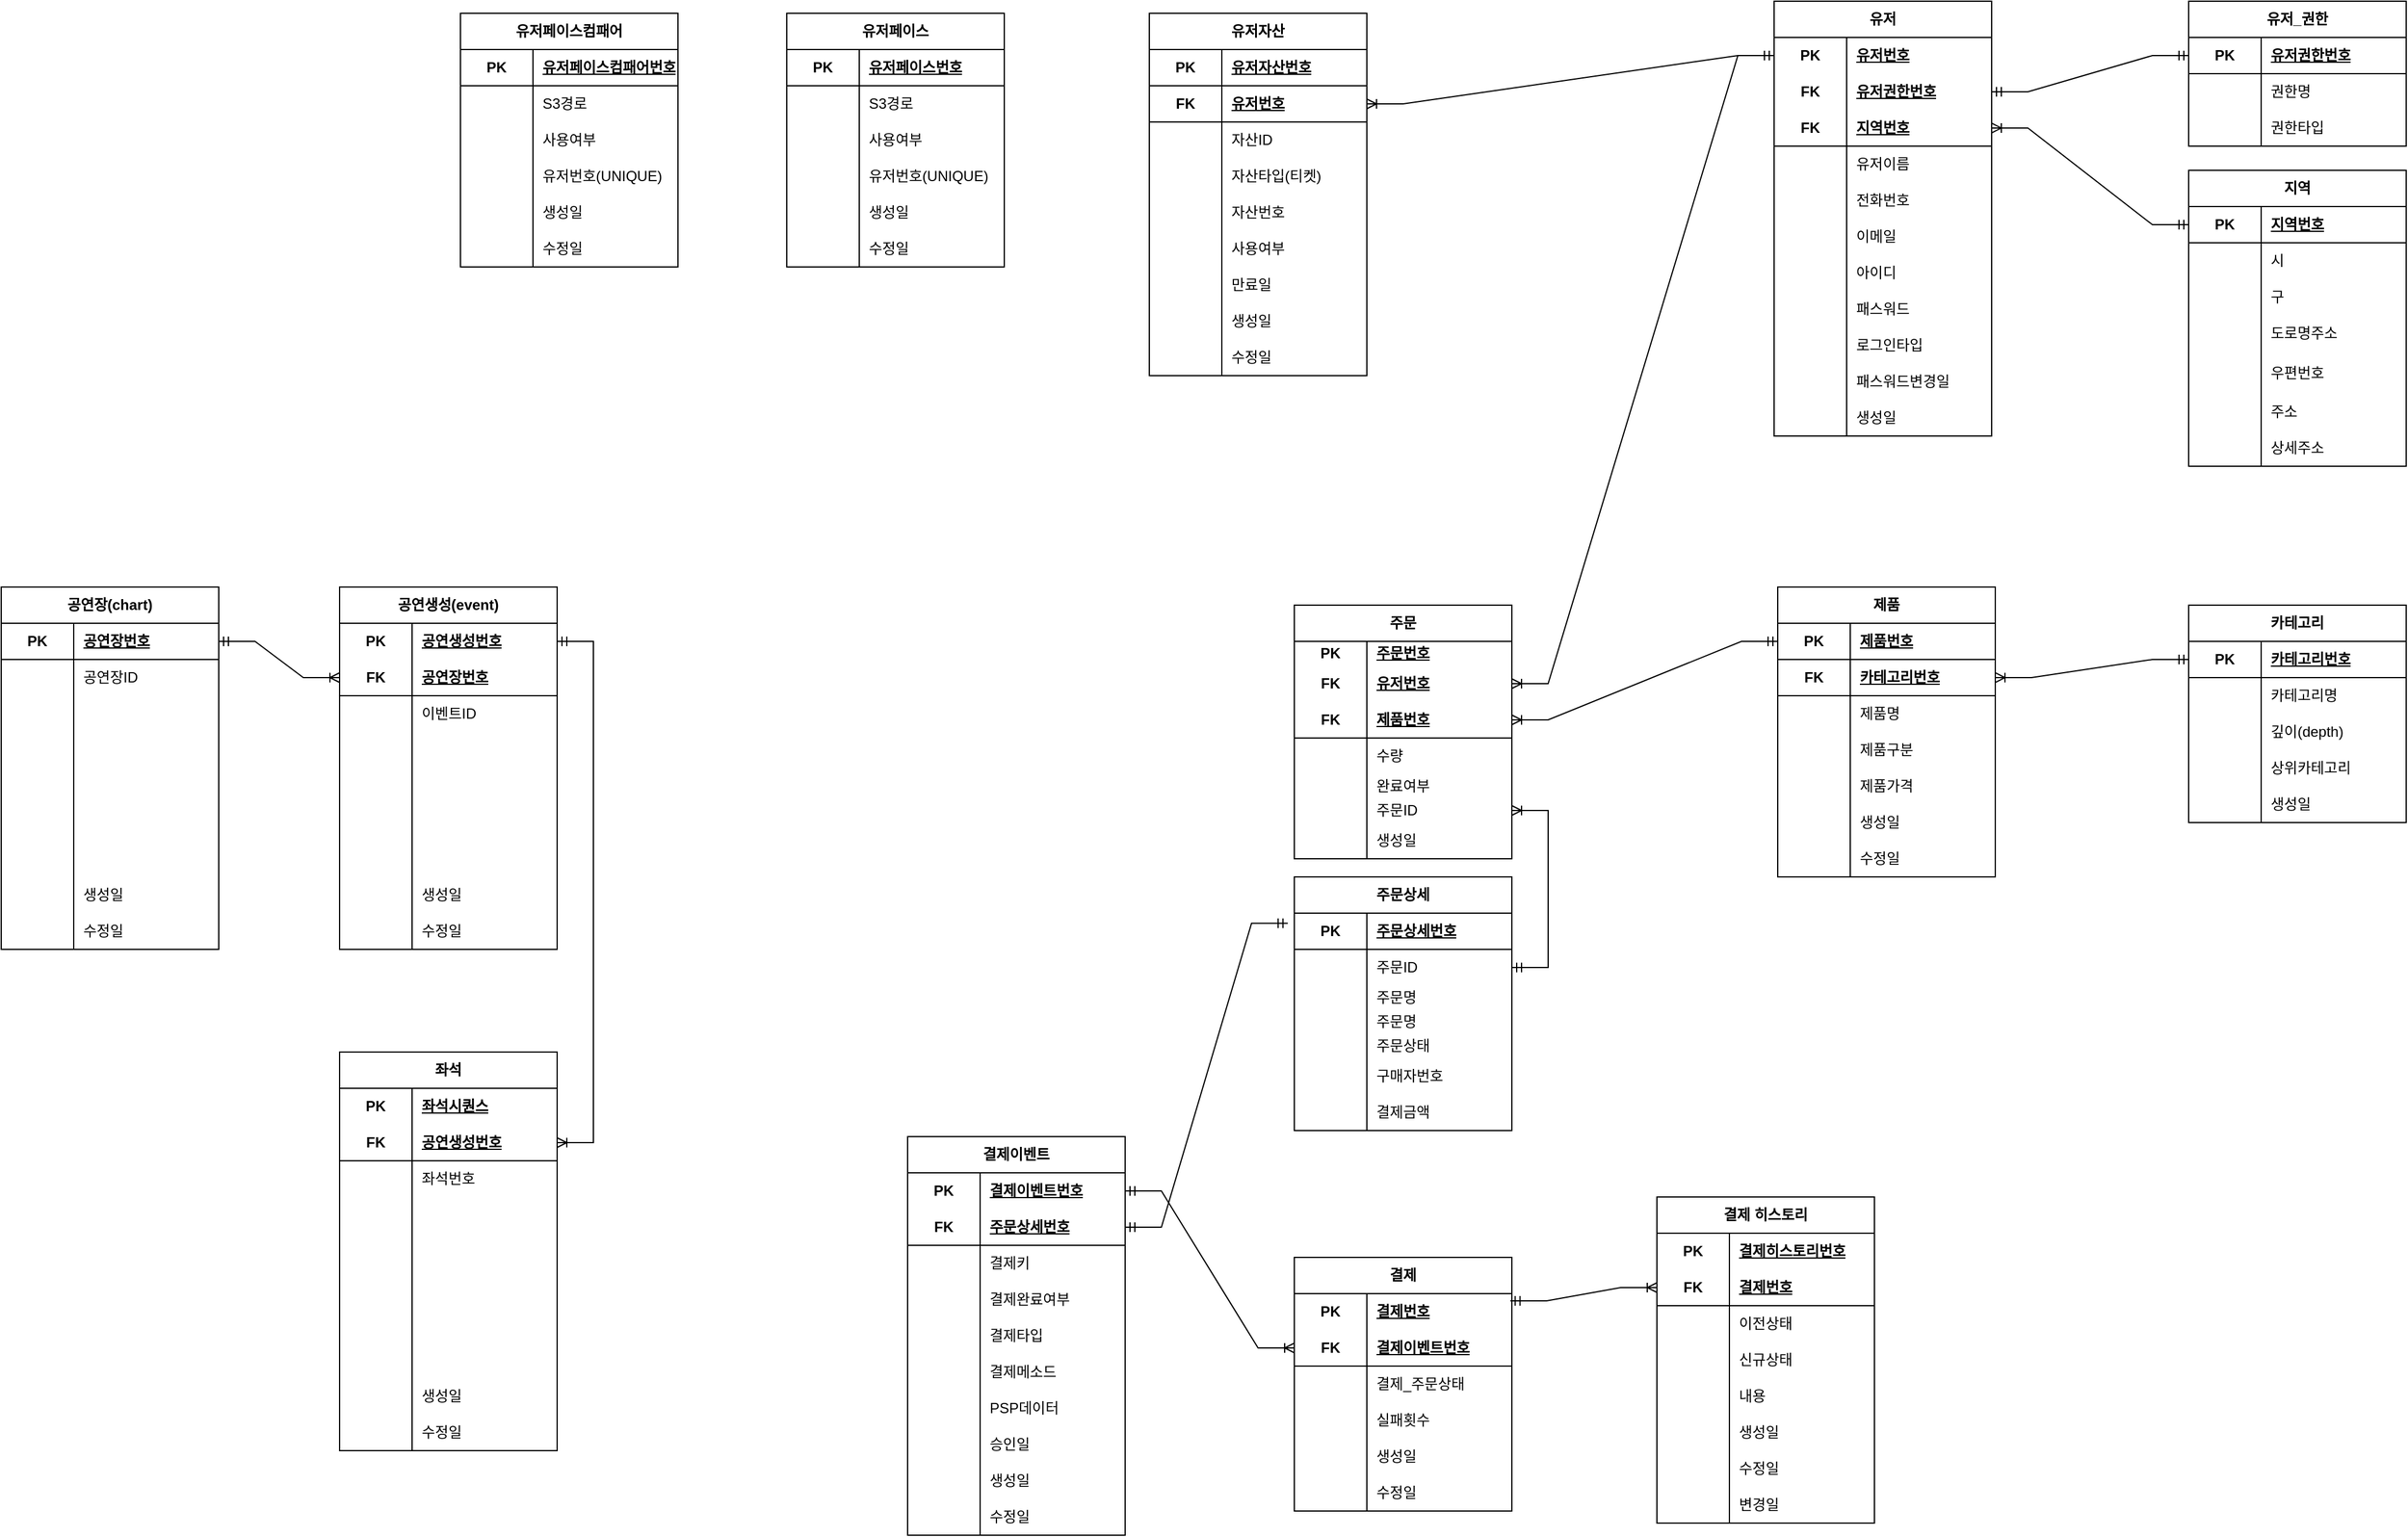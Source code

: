 <mxfile version="24.4.2" type="github" pages="2">
  <diagram id="z4mDEb9Q4CgSRI-PU291" name="페이지-3">
    <mxGraphModel dx="3435" dy="581" grid="1" gridSize="10" guides="1" tooltips="1" connect="1" arrows="1" fold="1" page="1" pageScale="1" pageWidth="827" pageHeight="1169" math="0" shadow="0">
      <root>
        <mxCell id="0" />
        <mxCell id="1" parent="0" />
        <mxCell id="UHj3aTXhYFUivVQFnQ1x-100" value="유저" style="shape=table;startSize=30;container=1;collapsible=1;childLayout=tableLayout;fixedRows=1;rowLines=0;fontStyle=1;align=center;resizeLast=1;html=1;whiteSpace=wrap;" parent="1" vertex="1">
          <mxGeometry x="-593" y="30" width="180" height="360" as="geometry" />
        </mxCell>
        <mxCell id="UHj3aTXhYFUivVQFnQ1x-101" value="" style="shape=tableRow;horizontal=0;startSize=0;swimlaneHead=0;swimlaneBody=0;fillColor=none;collapsible=0;dropTarget=0;points=[[0,0.5],[1,0.5]];portConstraint=eastwest;top=0;left=0;right=0;bottom=0;html=1;" parent="UHj3aTXhYFUivVQFnQ1x-100" vertex="1">
          <mxGeometry y="30" width="180" height="30" as="geometry" />
        </mxCell>
        <mxCell id="UHj3aTXhYFUivVQFnQ1x-102" value="PK" style="shape=partialRectangle;connectable=0;fillColor=none;top=0;left=0;bottom=0;right=0;fontStyle=1;overflow=hidden;html=1;whiteSpace=wrap;" parent="UHj3aTXhYFUivVQFnQ1x-101" vertex="1">
          <mxGeometry width="60" height="30" as="geometry">
            <mxRectangle width="60" height="30" as="alternateBounds" />
          </mxGeometry>
        </mxCell>
        <mxCell id="UHj3aTXhYFUivVQFnQ1x-103" value="유저번호" style="shape=partialRectangle;connectable=0;fillColor=none;top=0;left=0;bottom=0;right=0;align=left;spacingLeft=6;fontStyle=5;overflow=hidden;html=1;whiteSpace=wrap;" parent="UHj3aTXhYFUivVQFnQ1x-101" vertex="1">
          <mxGeometry x="60" width="120" height="30" as="geometry">
            <mxRectangle width="120" height="30" as="alternateBounds" />
          </mxGeometry>
        </mxCell>
        <mxCell id="Pqpan1QrFPW9oj9lHLoK-42" style="shape=tableRow;horizontal=0;startSize=0;swimlaneHead=0;swimlaneBody=0;fillColor=none;collapsible=0;dropTarget=0;points=[[0,0.5],[1,0.5]];portConstraint=eastwest;top=0;left=0;right=0;bottom=0;html=1;" parent="UHj3aTXhYFUivVQFnQ1x-100" vertex="1">
          <mxGeometry y="60" width="180" height="30" as="geometry" />
        </mxCell>
        <mxCell id="Pqpan1QrFPW9oj9lHLoK-43" value="FK" style="shape=partialRectangle;connectable=0;fillColor=none;top=0;left=0;bottom=0;right=0;fontStyle=1;overflow=hidden;html=1;whiteSpace=wrap;" parent="Pqpan1QrFPW9oj9lHLoK-42" vertex="1">
          <mxGeometry width="60" height="30" as="geometry">
            <mxRectangle width="60" height="30" as="alternateBounds" />
          </mxGeometry>
        </mxCell>
        <mxCell id="Pqpan1QrFPW9oj9lHLoK-44" value="유저권한번호" style="shape=partialRectangle;connectable=0;fillColor=none;top=0;left=0;bottom=0;right=0;align=left;spacingLeft=6;fontStyle=5;overflow=hidden;html=1;whiteSpace=wrap;" parent="Pqpan1QrFPW9oj9lHLoK-42" vertex="1">
          <mxGeometry x="60" width="120" height="30" as="geometry">
            <mxRectangle width="120" height="30" as="alternateBounds" />
          </mxGeometry>
        </mxCell>
        <mxCell id="UHj3aTXhYFUivVQFnQ1x-104" value="" style="shape=tableRow;horizontal=0;startSize=0;swimlaneHead=0;swimlaneBody=0;fillColor=none;collapsible=0;dropTarget=0;points=[[0,0.5],[1,0.5]];portConstraint=eastwest;top=0;left=0;right=0;bottom=1;html=1;" parent="UHj3aTXhYFUivVQFnQ1x-100" vertex="1">
          <mxGeometry y="90" width="180" height="30" as="geometry" />
        </mxCell>
        <mxCell id="UHj3aTXhYFUivVQFnQ1x-105" value="FK" style="shape=partialRectangle;connectable=0;fillColor=none;top=0;left=0;bottom=0;right=0;fontStyle=1;overflow=hidden;html=1;whiteSpace=wrap;" parent="UHj3aTXhYFUivVQFnQ1x-104" vertex="1">
          <mxGeometry width="60" height="30" as="geometry">
            <mxRectangle width="60" height="30" as="alternateBounds" />
          </mxGeometry>
        </mxCell>
        <mxCell id="UHj3aTXhYFUivVQFnQ1x-106" value="지역번호" style="shape=partialRectangle;connectable=0;fillColor=none;top=0;left=0;bottom=0;right=0;align=left;spacingLeft=6;fontStyle=5;overflow=hidden;html=1;whiteSpace=wrap;" parent="UHj3aTXhYFUivVQFnQ1x-104" vertex="1">
          <mxGeometry x="60" width="120" height="30" as="geometry">
            <mxRectangle width="120" height="30" as="alternateBounds" />
          </mxGeometry>
        </mxCell>
        <mxCell id="UHj3aTXhYFUivVQFnQ1x-107" value="" style="shape=tableRow;horizontal=0;startSize=0;swimlaneHead=0;swimlaneBody=0;fillColor=none;collapsible=0;dropTarget=0;points=[[0,0.5],[1,0.5]];portConstraint=eastwest;top=0;left=0;right=0;bottom=0;html=1;" parent="UHj3aTXhYFUivVQFnQ1x-100" vertex="1">
          <mxGeometry y="120" width="180" height="30" as="geometry" />
        </mxCell>
        <mxCell id="UHj3aTXhYFUivVQFnQ1x-108" value="" style="shape=partialRectangle;connectable=0;fillColor=none;top=0;left=0;bottom=0;right=0;editable=1;overflow=hidden;html=1;whiteSpace=wrap;" parent="UHj3aTXhYFUivVQFnQ1x-107" vertex="1">
          <mxGeometry width="60" height="30" as="geometry">
            <mxRectangle width="60" height="30" as="alternateBounds" />
          </mxGeometry>
        </mxCell>
        <mxCell id="UHj3aTXhYFUivVQFnQ1x-109" value="유저이름" style="shape=partialRectangle;connectable=0;fillColor=none;top=0;left=0;bottom=0;right=0;align=left;spacingLeft=6;overflow=hidden;html=1;whiteSpace=wrap;" parent="UHj3aTXhYFUivVQFnQ1x-107" vertex="1">
          <mxGeometry x="60" width="120" height="30" as="geometry">
            <mxRectangle width="120" height="30" as="alternateBounds" />
          </mxGeometry>
        </mxCell>
        <mxCell id="UHj3aTXhYFUivVQFnQ1x-110" value="" style="shape=tableRow;horizontal=0;startSize=0;swimlaneHead=0;swimlaneBody=0;fillColor=none;collapsible=0;dropTarget=0;points=[[0,0.5],[1,0.5]];portConstraint=eastwest;top=0;left=0;right=0;bottom=0;html=1;" parent="UHj3aTXhYFUivVQFnQ1x-100" vertex="1">
          <mxGeometry y="150" width="180" height="30" as="geometry" />
        </mxCell>
        <mxCell id="UHj3aTXhYFUivVQFnQ1x-111" value="" style="shape=partialRectangle;connectable=0;fillColor=none;top=0;left=0;bottom=0;right=0;editable=1;overflow=hidden;html=1;whiteSpace=wrap;" parent="UHj3aTXhYFUivVQFnQ1x-110" vertex="1">
          <mxGeometry width="60" height="30" as="geometry">
            <mxRectangle width="60" height="30" as="alternateBounds" />
          </mxGeometry>
        </mxCell>
        <mxCell id="UHj3aTXhYFUivVQFnQ1x-112" value="전화번호" style="shape=partialRectangle;connectable=0;fillColor=none;top=0;left=0;bottom=0;right=0;align=left;spacingLeft=6;overflow=hidden;html=1;whiteSpace=wrap;" parent="UHj3aTXhYFUivVQFnQ1x-110" vertex="1">
          <mxGeometry x="60" width="120" height="30" as="geometry">
            <mxRectangle width="120" height="30" as="alternateBounds" />
          </mxGeometry>
        </mxCell>
        <mxCell id="UHj3aTXhYFUivVQFnQ1x-113" value="" style="shape=tableRow;horizontal=0;startSize=0;swimlaneHead=0;swimlaneBody=0;fillColor=none;collapsible=0;dropTarget=0;points=[[0,0.5],[1,0.5]];portConstraint=eastwest;top=0;left=0;right=0;bottom=0;html=1;" parent="UHj3aTXhYFUivVQFnQ1x-100" vertex="1">
          <mxGeometry y="180" width="180" height="30" as="geometry" />
        </mxCell>
        <mxCell id="UHj3aTXhYFUivVQFnQ1x-114" value="" style="shape=partialRectangle;connectable=0;fillColor=none;top=0;left=0;bottom=0;right=0;editable=1;overflow=hidden;html=1;whiteSpace=wrap;" parent="UHj3aTXhYFUivVQFnQ1x-113" vertex="1">
          <mxGeometry width="60" height="30" as="geometry">
            <mxRectangle width="60" height="30" as="alternateBounds" />
          </mxGeometry>
        </mxCell>
        <mxCell id="UHj3aTXhYFUivVQFnQ1x-115" value="이메일" style="shape=partialRectangle;connectable=0;fillColor=none;top=0;left=0;bottom=0;right=0;align=left;spacingLeft=6;overflow=hidden;html=1;whiteSpace=wrap;" parent="UHj3aTXhYFUivVQFnQ1x-113" vertex="1">
          <mxGeometry x="60" width="120" height="30" as="geometry">
            <mxRectangle width="120" height="30" as="alternateBounds" />
          </mxGeometry>
        </mxCell>
        <mxCell id="UHj3aTXhYFUivVQFnQ1x-116" style="shape=tableRow;horizontal=0;startSize=0;swimlaneHead=0;swimlaneBody=0;fillColor=none;collapsible=0;dropTarget=0;points=[[0,0.5],[1,0.5]];portConstraint=eastwest;top=0;left=0;right=0;bottom=0;html=1;" parent="UHj3aTXhYFUivVQFnQ1x-100" vertex="1">
          <mxGeometry y="210" width="180" height="30" as="geometry" />
        </mxCell>
        <mxCell id="UHj3aTXhYFUivVQFnQ1x-117" style="shape=partialRectangle;connectable=0;fillColor=none;top=0;left=0;bottom=0;right=0;editable=1;overflow=hidden;html=1;whiteSpace=wrap;" parent="UHj3aTXhYFUivVQFnQ1x-116" vertex="1">
          <mxGeometry width="60" height="30" as="geometry">
            <mxRectangle width="60" height="30" as="alternateBounds" />
          </mxGeometry>
        </mxCell>
        <mxCell id="UHj3aTXhYFUivVQFnQ1x-118" value="아이디" style="shape=partialRectangle;connectable=0;fillColor=none;top=0;left=0;bottom=0;right=0;align=left;spacingLeft=6;overflow=hidden;html=1;whiteSpace=wrap;" parent="UHj3aTXhYFUivVQFnQ1x-116" vertex="1">
          <mxGeometry x="60" width="120" height="30" as="geometry">
            <mxRectangle width="120" height="30" as="alternateBounds" />
          </mxGeometry>
        </mxCell>
        <mxCell id="UHj3aTXhYFUivVQFnQ1x-119" style="shape=tableRow;horizontal=0;startSize=0;swimlaneHead=0;swimlaneBody=0;fillColor=none;collapsible=0;dropTarget=0;points=[[0,0.5],[1,0.5]];portConstraint=eastwest;top=0;left=0;right=0;bottom=0;html=1;" parent="UHj3aTXhYFUivVQFnQ1x-100" vertex="1">
          <mxGeometry y="240" width="180" height="30" as="geometry" />
        </mxCell>
        <mxCell id="UHj3aTXhYFUivVQFnQ1x-120" style="shape=partialRectangle;connectable=0;fillColor=none;top=0;left=0;bottom=0;right=0;editable=1;overflow=hidden;html=1;whiteSpace=wrap;" parent="UHj3aTXhYFUivVQFnQ1x-119" vertex="1">
          <mxGeometry width="60" height="30" as="geometry">
            <mxRectangle width="60" height="30" as="alternateBounds" />
          </mxGeometry>
        </mxCell>
        <mxCell id="UHj3aTXhYFUivVQFnQ1x-121" value="패스워드" style="shape=partialRectangle;connectable=0;fillColor=none;top=0;left=0;bottom=0;right=0;align=left;spacingLeft=6;overflow=hidden;html=1;whiteSpace=wrap;" parent="UHj3aTXhYFUivVQFnQ1x-119" vertex="1">
          <mxGeometry x="60" width="120" height="30" as="geometry">
            <mxRectangle width="120" height="30" as="alternateBounds" />
          </mxGeometry>
        </mxCell>
        <mxCell id="UHj3aTXhYFUivVQFnQ1x-122" value="" style="shape=tableRow;horizontal=0;startSize=0;swimlaneHead=0;swimlaneBody=0;fillColor=none;collapsible=0;dropTarget=0;points=[[0,0.5],[1,0.5]];portConstraint=eastwest;top=0;left=0;right=0;bottom=0;html=1;" parent="UHj3aTXhYFUivVQFnQ1x-100" vertex="1">
          <mxGeometry y="270" width="180" height="30" as="geometry" />
        </mxCell>
        <mxCell id="UHj3aTXhYFUivVQFnQ1x-123" value="" style="shape=partialRectangle;connectable=0;fillColor=none;top=0;left=0;bottom=0;right=0;editable=1;overflow=hidden;html=1;whiteSpace=wrap;" parent="UHj3aTXhYFUivVQFnQ1x-122" vertex="1">
          <mxGeometry width="60" height="30" as="geometry">
            <mxRectangle width="60" height="30" as="alternateBounds" />
          </mxGeometry>
        </mxCell>
        <mxCell id="UHj3aTXhYFUivVQFnQ1x-124" value="로그인타입" style="shape=partialRectangle;connectable=0;fillColor=none;top=0;left=0;bottom=0;right=0;align=left;spacingLeft=6;overflow=hidden;html=1;whiteSpace=wrap;" parent="UHj3aTXhYFUivVQFnQ1x-122" vertex="1">
          <mxGeometry x="60" width="120" height="30" as="geometry">
            <mxRectangle width="120" height="30" as="alternateBounds" />
          </mxGeometry>
        </mxCell>
        <mxCell id="UHj3aTXhYFUivVQFnQ1x-128" style="shape=tableRow;horizontal=0;startSize=0;swimlaneHead=0;swimlaneBody=0;fillColor=none;collapsible=0;dropTarget=0;points=[[0,0.5],[1,0.5]];portConstraint=eastwest;top=0;left=0;right=0;bottom=0;html=1;" parent="UHj3aTXhYFUivVQFnQ1x-100" vertex="1">
          <mxGeometry y="300" width="180" height="30" as="geometry" />
        </mxCell>
        <mxCell id="UHj3aTXhYFUivVQFnQ1x-129" style="shape=partialRectangle;connectable=0;fillColor=none;top=0;left=0;bottom=0;right=0;editable=1;overflow=hidden;html=1;whiteSpace=wrap;" parent="UHj3aTXhYFUivVQFnQ1x-128" vertex="1">
          <mxGeometry width="60" height="30" as="geometry">
            <mxRectangle width="60" height="30" as="alternateBounds" />
          </mxGeometry>
        </mxCell>
        <mxCell id="UHj3aTXhYFUivVQFnQ1x-130" value="패스워드변경일" style="shape=partialRectangle;connectable=0;fillColor=none;top=0;left=0;bottom=0;right=0;align=left;spacingLeft=6;overflow=hidden;html=1;whiteSpace=wrap;" parent="UHj3aTXhYFUivVQFnQ1x-128" vertex="1">
          <mxGeometry x="60" width="120" height="30" as="geometry">
            <mxRectangle width="120" height="30" as="alternateBounds" />
          </mxGeometry>
        </mxCell>
        <mxCell id="UHj3aTXhYFUivVQFnQ1x-131" style="shape=tableRow;horizontal=0;startSize=0;swimlaneHead=0;swimlaneBody=0;fillColor=none;collapsible=0;dropTarget=0;points=[[0,0.5],[1,0.5]];portConstraint=eastwest;top=0;left=0;right=0;bottom=0;html=1;" parent="UHj3aTXhYFUivVQFnQ1x-100" vertex="1">
          <mxGeometry y="330" width="180" height="30" as="geometry" />
        </mxCell>
        <mxCell id="UHj3aTXhYFUivVQFnQ1x-132" style="shape=partialRectangle;connectable=0;fillColor=none;top=0;left=0;bottom=0;right=0;editable=1;overflow=hidden;html=1;whiteSpace=wrap;" parent="UHj3aTXhYFUivVQFnQ1x-131" vertex="1">
          <mxGeometry width="60" height="30" as="geometry">
            <mxRectangle width="60" height="30" as="alternateBounds" />
          </mxGeometry>
        </mxCell>
        <mxCell id="UHj3aTXhYFUivVQFnQ1x-133" value="생성일" style="shape=partialRectangle;connectable=0;fillColor=none;top=0;left=0;bottom=0;right=0;align=left;spacingLeft=6;overflow=hidden;html=1;whiteSpace=wrap;" parent="UHj3aTXhYFUivVQFnQ1x-131" vertex="1">
          <mxGeometry x="60" width="120" height="30" as="geometry">
            <mxRectangle width="120" height="30" as="alternateBounds" />
          </mxGeometry>
        </mxCell>
        <mxCell id="UHj3aTXhYFUivVQFnQ1x-134" value="주문" style="shape=table;startSize=30;container=1;collapsible=1;childLayout=tableLayout;fixedRows=1;rowLines=0;fontStyle=1;align=center;resizeLast=1;html=1;whiteSpace=wrap;" parent="1" vertex="1">
          <mxGeometry x="-990" y="530" width="180" height="210" as="geometry" />
        </mxCell>
        <mxCell id="UHj3aTXhYFUivVQFnQ1x-135" value="" style="shape=tableRow;horizontal=0;startSize=0;swimlaneHead=0;swimlaneBody=0;fillColor=none;collapsible=0;dropTarget=0;points=[[0,0.5],[1,0.5]];portConstraint=eastwest;top=0;left=0;right=0;bottom=0;html=1;" parent="UHj3aTXhYFUivVQFnQ1x-134" vertex="1">
          <mxGeometry y="30" width="180" height="20" as="geometry" />
        </mxCell>
        <mxCell id="UHj3aTXhYFUivVQFnQ1x-136" value="PK" style="shape=partialRectangle;connectable=0;fillColor=none;top=0;left=0;bottom=0;right=0;fontStyle=1;overflow=hidden;html=1;whiteSpace=wrap;strokeColor=default;labelBorderColor=none;" parent="UHj3aTXhYFUivVQFnQ1x-135" vertex="1">
          <mxGeometry width="60" height="20" as="geometry">
            <mxRectangle width="60" height="20" as="alternateBounds" />
          </mxGeometry>
        </mxCell>
        <mxCell id="UHj3aTXhYFUivVQFnQ1x-137" value="주문번호" style="shape=partialRectangle;connectable=0;fillColor=none;top=0;left=0;bottom=0;right=0;align=left;spacingLeft=6;fontStyle=5;overflow=hidden;html=1;whiteSpace=wrap;strokeColor=default;labelBorderColor=none;" parent="UHj3aTXhYFUivVQFnQ1x-135" vertex="1">
          <mxGeometry x="60" width="120" height="20" as="geometry">
            <mxRectangle width="120" height="20" as="alternateBounds" />
          </mxGeometry>
        </mxCell>
        <mxCell id="UHj3aTXhYFUivVQFnQ1x-138" style="shape=tableRow;horizontal=0;startSize=0;swimlaneHead=0;swimlaneBody=0;fillColor=none;collapsible=0;dropTarget=0;points=[[0,0.5],[1,0.5]];portConstraint=eastwest;top=0;left=0;right=0;bottom=0;html=1;" parent="UHj3aTXhYFUivVQFnQ1x-134" vertex="1">
          <mxGeometry y="50" width="180" height="30" as="geometry" />
        </mxCell>
        <mxCell id="UHj3aTXhYFUivVQFnQ1x-139" value="FK" style="shape=partialRectangle;connectable=0;fillColor=none;top=0;left=0;bottom=0;right=0;fontStyle=1;overflow=hidden;html=1;whiteSpace=wrap;strokeColor=default;labelBorderColor=none;" parent="UHj3aTXhYFUivVQFnQ1x-138" vertex="1">
          <mxGeometry width="60" height="30" as="geometry">
            <mxRectangle width="60" height="30" as="alternateBounds" />
          </mxGeometry>
        </mxCell>
        <mxCell id="UHj3aTXhYFUivVQFnQ1x-140" value="유저번호" style="shape=partialRectangle;connectable=0;fillColor=none;top=0;left=0;bottom=0;right=0;align=left;spacingLeft=6;fontStyle=5;overflow=hidden;html=1;whiteSpace=wrap;strokeColor=default;labelBorderColor=none;" parent="UHj3aTXhYFUivVQFnQ1x-138" vertex="1">
          <mxGeometry x="60" width="120" height="30" as="geometry">
            <mxRectangle width="120" height="30" as="alternateBounds" />
          </mxGeometry>
        </mxCell>
        <mxCell id="UHj3aTXhYFUivVQFnQ1x-141" style="shape=tableRow;horizontal=0;startSize=0;swimlaneHead=0;swimlaneBody=0;fillColor=none;collapsible=0;dropTarget=0;points=[[0,0.5],[1,0.5]];portConstraint=eastwest;top=0;left=0;right=0;bottom=1;html=1;" parent="UHj3aTXhYFUivVQFnQ1x-134" vertex="1">
          <mxGeometry y="80" width="180" height="30" as="geometry" />
        </mxCell>
        <mxCell id="UHj3aTXhYFUivVQFnQ1x-142" value="FK" style="shape=partialRectangle;connectable=0;fillColor=none;top=0;left=0;bottom=0;right=0;fontStyle=1;overflow=hidden;html=1;whiteSpace=wrap;strokeColor=default;labelBorderColor=none;" parent="UHj3aTXhYFUivVQFnQ1x-141" vertex="1">
          <mxGeometry width="60" height="30" as="geometry">
            <mxRectangle width="60" height="30" as="alternateBounds" />
          </mxGeometry>
        </mxCell>
        <mxCell id="UHj3aTXhYFUivVQFnQ1x-143" value="제품번호" style="shape=partialRectangle;connectable=0;fillColor=none;top=0;left=0;bottom=0;right=0;align=left;spacingLeft=6;fontStyle=5;overflow=hidden;html=1;whiteSpace=wrap;strokeColor=default;labelBorderColor=none;" parent="UHj3aTXhYFUivVQFnQ1x-141" vertex="1">
          <mxGeometry x="60" width="120" height="30" as="geometry">
            <mxRectangle width="120" height="30" as="alternateBounds" />
          </mxGeometry>
        </mxCell>
        <mxCell id="UHj3aTXhYFUivVQFnQ1x-144" value="" style="shape=tableRow;horizontal=0;startSize=0;swimlaneHead=0;swimlaneBody=0;fillColor=none;collapsible=0;dropTarget=0;points=[[0,0.5],[1,0.5]];portConstraint=eastwest;top=0;left=0;right=0;bottom=0;html=1;" parent="UHj3aTXhYFUivVQFnQ1x-134" vertex="1">
          <mxGeometry y="110" width="180" height="30" as="geometry" />
        </mxCell>
        <mxCell id="UHj3aTXhYFUivVQFnQ1x-145" value="" style="shape=partialRectangle;connectable=0;fillColor=none;top=0;left=0;bottom=0;right=0;editable=1;overflow=hidden;html=1;whiteSpace=wrap;" parent="UHj3aTXhYFUivVQFnQ1x-144" vertex="1">
          <mxGeometry width="60" height="30" as="geometry">
            <mxRectangle width="60" height="30" as="alternateBounds" />
          </mxGeometry>
        </mxCell>
        <mxCell id="UHj3aTXhYFUivVQFnQ1x-146" value="수량" style="shape=partialRectangle;connectable=0;fillColor=none;top=0;left=0;bottom=0;right=0;align=left;spacingLeft=6;overflow=hidden;html=1;whiteSpace=wrap;" parent="UHj3aTXhYFUivVQFnQ1x-144" vertex="1">
          <mxGeometry x="60" width="120" height="30" as="geometry">
            <mxRectangle width="120" height="30" as="alternateBounds" />
          </mxGeometry>
        </mxCell>
        <mxCell id="UHj3aTXhYFUivVQFnQ1x-147" value="" style="shape=tableRow;horizontal=0;startSize=0;swimlaneHead=0;swimlaneBody=0;fillColor=none;collapsible=0;dropTarget=0;points=[[0,0.5],[1,0.5]];portConstraint=eastwest;top=0;left=0;right=0;bottom=0;html=1;" parent="UHj3aTXhYFUivVQFnQ1x-134" vertex="1">
          <mxGeometry y="140" width="180" height="20" as="geometry" />
        </mxCell>
        <mxCell id="UHj3aTXhYFUivVQFnQ1x-148" value="" style="shape=partialRectangle;connectable=0;fillColor=none;top=0;left=0;bottom=0;right=0;editable=1;overflow=hidden;html=1;whiteSpace=wrap;" parent="UHj3aTXhYFUivVQFnQ1x-147" vertex="1">
          <mxGeometry width="60" height="20" as="geometry">
            <mxRectangle width="60" height="20" as="alternateBounds" />
          </mxGeometry>
        </mxCell>
        <mxCell id="UHj3aTXhYFUivVQFnQ1x-149" value="완료여부" style="shape=partialRectangle;connectable=0;fillColor=none;top=0;left=0;bottom=0;right=0;align=left;spacingLeft=6;overflow=hidden;html=1;whiteSpace=wrap;" parent="UHj3aTXhYFUivVQFnQ1x-147" vertex="1">
          <mxGeometry x="60" width="120" height="20" as="geometry">
            <mxRectangle width="120" height="20" as="alternateBounds" />
          </mxGeometry>
        </mxCell>
        <mxCell id="Pqpan1QrFPW9oj9lHLoK-72" style="shape=tableRow;horizontal=0;startSize=0;swimlaneHead=0;swimlaneBody=0;fillColor=none;collapsible=0;dropTarget=0;points=[[0,0.5],[1,0.5]];portConstraint=eastwest;top=0;left=0;right=0;bottom=0;html=1;" parent="UHj3aTXhYFUivVQFnQ1x-134" vertex="1">
          <mxGeometry y="160" width="180" height="20" as="geometry" />
        </mxCell>
        <mxCell id="Pqpan1QrFPW9oj9lHLoK-73" style="shape=partialRectangle;connectable=0;fillColor=none;top=0;left=0;bottom=0;right=0;editable=1;overflow=hidden;html=1;whiteSpace=wrap;" parent="Pqpan1QrFPW9oj9lHLoK-72" vertex="1">
          <mxGeometry width="60" height="20" as="geometry">
            <mxRectangle width="60" height="20" as="alternateBounds" />
          </mxGeometry>
        </mxCell>
        <mxCell id="Pqpan1QrFPW9oj9lHLoK-74" value="주문ID" style="shape=partialRectangle;connectable=0;fillColor=none;top=0;left=0;bottom=0;right=0;align=left;spacingLeft=6;overflow=hidden;html=1;whiteSpace=wrap;" parent="Pqpan1QrFPW9oj9lHLoK-72" vertex="1">
          <mxGeometry x="60" width="120" height="20" as="geometry">
            <mxRectangle width="120" height="20" as="alternateBounds" />
          </mxGeometry>
        </mxCell>
        <mxCell id="UHj3aTXhYFUivVQFnQ1x-150" value="" style="shape=tableRow;horizontal=0;startSize=0;swimlaneHead=0;swimlaneBody=0;fillColor=none;collapsible=0;dropTarget=0;points=[[0,0.5],[1,0.5]];portConstraint=eastwest;top=0;left=0;right=0;bottom=0;html=1;" parent="UHj3aTXhYFUivVQFnQ1x-134" vertex="1">
          <mxGeometry y="180" width="180" height="30" as="geometry" />
        </mxCell>
        <mxCell id="UHj3aTXhYFUivVQFnQ1x-151" value="" style="shape=partialRectangle;connectable=0;fillColor=none;top=0;left=0;bottom=0;right=0;editable=1;overflow=hidden;html=1;whiteSpace=wrap;" parent="UHj3aTXhYFUivVQFnQ1x-150" vertex="1">
          <mxGeometry width="60" height="30" as="geometry">
            <mxRectangle width="60" height="30" as="alternateBounds" />
          </mxGeometry>
        </mxCell>
        <mxCell id="UHj3aTXhYFUivVQFnQ1x-152" value="생성일" style="shape=partialRectangle;connectable=0;fillColor=none;top=0;left=0;bottom=0;right=0;align=left;spacingLeft=6;overflow=hidden;html=1;whiteSpace=wrap;" parent="UHj3aTXhYFUivVQFnQ1x-150" vertex="1">
          <mxGeometry x="60" width="120" height="30" as="geometry">
            <mxRectangle width="120" height="30" as="alternateBounds" />
          </mxGeometry>
        </mxCell>
        <mxCell id="UHj3aTXhYFUivVQFnQ1x-153" value="제품" style="shape=table;startSize=30;container=1;collapsible=1;childLayout=tableLayout;fixedRows=1;rowLines=0;fontStyle=1;align=center;resizeLast=1;html=1;whiteSpace=wrap;" parent="1" vertex="1">
          <mxGeometry x="-590" y="515" width="180" height="240" as="geometry" />
        </mxCell>
        <mxCell id="UHj3aTXhYFUivVQFnQ1x-154" value="" style="shape=tableRow;horizontal=0;startSize=0;swimlaneHead=0;swimlaneBody=0;fillColor=none;collapsible=0;dropTarget=0;points=[[0,0.5],[1,0.5]];portConstraint=eastwest;top=0;left=0;right=0;bottom=1;html=1;" parent="UHj3aTXhYFUivVQFnQ1x-153" vertex="1">
          <mxGeometry y="30" width="180" height="30" as="geometry" />
        </mxCell>
        <mxCell id="UHj3aTXhYFUivVQFnQ1x-155" value="PK" style="shape=partialRectangle;connectable=0;fillColor=none;top=0;left=0;bottom=0;right=0;fontStyle=1;overflow=hidden;html=1;whiteSpace=wrap;" parent="UHj3aTXhYFUivVQFnQ1x-154" vertex="1">
          <mxGeometry width="60" height="30" as="geometry">
            <mxRectangle width="60" height="30" as="alternateBounds" />
          </mxGeometry>
        </mxCell>
        <mxCell id="UHj3aTXhYFUivVQFnQ1x-156" value="제품번호" style="shape=partialRectangle;connectable=0;fillColor=none;top=0;left=0;bottom=0;right=0;align=left;spacingLeft=6;fontStyle=5;overflow=hidden;html=1;whiteSpace=wrap;" parent="UHj3aTXhYFUivVQFnQ1x-154" vertex="1">
          <mxGeometry x="60" width="120" height="30" as="geometry">
            <mxRectangle width="120" height="30" as="alternateBounds" />
          </mxGeometry>
        </mxCell>
        <mxCell id="Pqpan1QrFPW9oj9lHLoK-30" style="shape=tableRow;horizontal=0;startSize=0;swimlaneHead=0;swimlaneBody=0;fillColor=none;collapsible=0;dropTarget=0;points=[[0,0.5],[1,0.5]];portConstraint=eastwest;top=0;left=0;right=0;bottom=1;html=1;" parent="UHj3aTXhYFUivVQFnQ1x-153" vertex="1">
          <mxGeometry y="60" width="180" height="30" as="geometry" />
        </mxCell>
        <mxCell id="Pqpan1QrFPW9oj9lHLoK-31" value="FK" style="shape=partialRectangle;connectable=0;fillColor=none;top=0;left=0;bottom=0;right=0;fontStyle=1;overflow=hidden;html=1;whiteSpace=wrap;" parent="Pqpan1QrFPW9oj9lHLoK-30" vertex="1">
          <mxGeometry width="60" height="30" as="geometry">
            <mxRectangle width="60" height="30" as="alternateBounds" />
          </mxGeometry>
        </mxCell>
        <mxCell id="Pqpan1QrFPW9oj9lHLoK-32" value="카테고리번호" style="shape=partialRectangle;connectable=0;fillColor=none;top=0;left=0;bottom=0;right=0;align=left;spacingLeft=6;fontStyle=5;overflow=hidden;html=1;whiteSpace=wrap;" parent="Pqpan1QrFPW9oj9lHLoK-30" vertex="1">
          <mxGeometry x="60" width="120" height="30" as="geometry">
            <mxRectangle width="120" height="30" as="alternateBounds" />
          </mxGeometry>
        </mxCell>
        <mxCell id="UHj3aTXhYFUivVQFnQ1x-157" value="" style="shape=tableRow;horizontal=0;startSize=0;swimlaneHead=0;swimlaneBody=0;fillColor=none;collapsible=0;dropTarget=0;points=[[0,0.5],[1,0.5]];portConstraint=eastwest;top=0;left=0;right=0;bottom=0;html=1;" parent="UHj3aTXhYFUivVQFnQ1x-153" vertex="1">
          <mxGeometry y="90" width="180" height="30" as="geometry" />
        </mxCell>
        <mxCell id="UHj3aTXhYFUivVQFnQ1x-158" value="" style="shape=partialRectangle;connectable=0;fillColor=none;top=0;left=0;bottom=0;right=0;editable=1;overflow=hidden;html=1;whiteSpace=wrap;" parent="UHj3aTXhYFUivVQFnQ1x-157" vertex="1">
          <mxGeometry width="60" height="30" as="geometry">
            <mxRectangle width="60" height="30" as="alternateBounds" />
          </mxGeometry>
        </mxCell>
        <mxCell id="UHj3aTXhYFUivVQFnQ1x-159" value="제품명" style="shape=partialRectangle;connectable=0;fillColor=none;top=0;left=0;bottom=0;right=0;align=left;spacingLeft=6;overflow=hidden;html=1;whiteSpace=wrap;" parent="UHj3aTXhYFUivVQFnQ1x-157" vertex="1">
          <mxGeometry x="60" width="120" height="30" as="geometry">
            <mxRectangle width="120" height="30" as="alternateBounds" />
          </mxGeometry>
        </mxCell>
        <mxCell id="UHj3aTXhYFUivVQFnQ1x-160" value="" style="shape=tableRow;horizontal=0;startSize=0;swimlaneHead=0;swimlaneBody=0;fillColor=none;collapsible=0;dropTarget=0;points=[[0,0.5],[1,0.5]];portConstraint=eastwest;top=0;left=0;right=0;bottom=0;html=1;" parent="UHj3aTXhYFUivVQFnQ1x-153" vertex="1">
          <mxGeometry y="120" width="180" height="30" as="geometry" />
        </mxCell>
        <mxCell id="UHj3aTXhYFUivVQFnQ1x-161" value="" style="shape=partialRectangle;connectable=0;fillColor=none;top=0;left=0;bottom=0;right=0;editable=1;overflow=hidden;html=1;whiteSpace=wrap;" parent="UHj3aTXhYFUivVQFnQ1x-160" vertex="1">
          <mxGeometry width="60" height="30" as="geometry">
            <mxRectangle width="60" height="30" as="alternateBounds" />
          </mxGeometry>
        </mxCell>
        <mxCell id="UHj3aTXhYFUivVQFnQ1x-162" value="제품구분" style="shape=partialRectangle;connectable=0;fillColor=none;top=0;left=0;bottom=0;right=0;align=left;spacingLeft=6;overflow=hidden;html=1;whiteSpace=wrap;" parent="UHj3aTXhYFUivVQFnQ1x-160" vertex="1">
          <mxGeometry x="60" width="120" height="30" as="geometry">
            <mxRectangle width="120" height="30" as="alternateBounds" />
          </mxGeometry>
        </mxCell>
        <mxCell id="UHj3aTXhYFUivVQFnQ1x-163" value="" style="shape=tableRow;horizontal=0;startSize=0;swimlaneHead=0;swimlaneBody=0;fillColor=none;collapsible=0;dropTarget=0;points=[[0,0.5],[1,0.5]];portConstraint=eastwest;top=0;left=0;right=0;bottom=0;html=1;" parent="UHj3aTXhYFUivVQFnQ1x-153" vertex="1">
          <mxGeometry y="150" width="180" height="30" as="geometry" />
        </mxCell>
        <mxCell id="UHj3aTXhYFUivVQFnQ1x-164" value="" style="shape=partialRectangle;connectable=0;fillColor=none;top=0;left=0;bottom=0;right=0;editable=1;overflow=hidden;html=1;whiteSpace=wrap;" parent="UHj3aTXhYFUivVQFnQ1x-163" vertex="1">
          <mxGeometry width="60" height="30" as="geometry">
            <mxRectangle width="60" height="30" as="alternateBounds" />
          </mxGeometry>
        </mxCell>
        <mxCell id="UHj3aTXhYFUivVQFnQ1x-165" value="제품가격" style="shape=partialRectangle;connectable=0;fillColor=none;top=0;left=0;bottom=0;right=0;align=left;spacingLeft=6;overflow=hidden;html=1;whiteSpace=wrap;" parent="UHj3aTXhYFUivVQFnQ1x-163" vertex="1">
          <mxGeometry x="60" width="120" height="30" as="geometry">
            <mxRectangle width="120" height="30" as="alternateBounds" />
          </mxGeometry>
        </mxCell>
        <mxCell id="UHj3aTXhYFUivVQFnQ1x-166" value="" style="shape=tableRow;horizontal=0;startSize=0;swimlaneHead=0;swimlaneBody=0;fillColor=none;collapsible=0;dropTarget=0;points=[[0,0.5],[1,0.5]];portConstraint=eastwest;top=0;left=0;right=0;bottom=0;html=1;" parent="UHj3aTXhYFUivVQFnQ1x-153" vertex="1">
          <mxGeometry y="180" width="180" height="30" as="geometry" />
        </mxCell>
        <mxCell id="UHj3aTXhYFUivVQFnQ1x-167" value="" style="shape=partialRectangle;connectable=0;fillColor=none;top=0;left=0;bottom=0;right=0;editable=1;overflow=hidden;html=1;whiteSpace=wrap;" parent="UHj3aTXhYFUivVQFnQ1x-166" vertex="1">
          <mxGeometry width="60" height="30" as="geometry">
            <mxRectangle width="60" height="30" as="alternateBounds" />
          </mxGeometry>
        </mxCell>
        <mxCell id="UHj3aTXhYFUivVQFnQ1x-168" value="생성일" style="shape=partialRectangle;connectable=0;fillColor=none;top=0;left=0;bottom=0;right=0;align=left;spacingLeft=6;overflow=hidden;html=1;whiteSpace=wrap;" parent="UHj3aTXhYFUivVQFnQ1x-166" vertex="1">
          <mxGeometry x="60" width="120" height="30" as="geometry">
            <mxRectangle width="120" height="30" as="alternateBounds" />
          </mxGeometry>
        </mxCell>
        <mxCell id="UHj3aTXhYFUivVQFnQ1x-169" value="" style="shape=tableRow;horizontal=0;startSize=0;swimlaneHead=0;swimlaneBody=0;fillColor=none;collapsible=0;dropTarget=0;points=[[0,0.5],[1,0.5]];portConstraint=eastwest;top=0;left=0;right=0;bottom=0;html=1;" parent="UHj3aTXhYFUivVQFnQ1x-153" vertex="1">
          <mxGeometry y="210" width="180" height="30" as="geometry" />
        </mxCell>
        <mxCell id="UHj3aTXhYFUivVQFnQ1x-170" value="" style="shape=partialRectangle;connectable=0;fillColor=none;top=0;left=0;bottom=0;right=0;editable=1;overflow=hidden;html=1;whiteSpace=wrap;" parent="UHj3aTXhYFUivVQFnQ1x-169" vertex="1">
          <mxGeometry width="60" height="30" as="geometry">
            <mxRectangle width="60" height="30" as="alternateBounds" />
          </mxGeometry>
        </mxCell>
        <mxCell id="UHj3aTXhYFUivVQFnQ1x-171" value="수정일" style="shape=partialRectangle;connectable=0;fillColor=none;top=0;left=0;bottom=0;right=0;align=left;spacingLeft=6;overflow=hidden;html=1;whiteSpace=wrap;" parent="UHj3aTXhYFUivVQFnQ1x-169" vertex="1">
          <mxGeometry x="60" width="120" height="30" as="geometry">
            <mxRectangle width="120" height="30" as="alternateBounds" />
          </mxGeometry>
        </mxCell>
        <mxCell id="UHj3aTXhYFUivVQFnQ1x-172" value="지역" style="shape=table;startSize=30;container=1;collapsible=1;childLayout=tableLayout;fixedRows=1;rowLines=0;fontStyle=1;align=center;resizeLast=1;html=1;whiteSpace=wrap;" parent="1" vertex="1">
          <mxGeometry x="-250" y="170" width="180" height="245" as="geometry" />
        </mxCell>
        <mxCell id="UHj3aTXhYFUivVQFnQ1x-173" value="" style="shape=tableRow;horizontal=0;startSize=0;swimlaneHead=0;swimlaneBody=0;fillColor=none;collapsible=0;dropTarget=0;points=[[0,0.5],[1,0.5]];portConstraint=eastwest;top=0;left=0;right=0;bottom=1;html=1;" parent="UHj3aTXhYFUivVQFnQ1x-172" vertex="1">
          <mxGeometry y="30" width="180" height="30" as="geometry" />
        </mxCell>
        <mxCell id="UHj3aTXhYFUivVQFnQ1x-174" value="PK" style="shape=partialRectangle;connectable=0;fillColor=none;top=0;left=0;bottom=0;right=0;fontStyle=1;overflow=hidden;html=1;whiteSpace=wrap;" parent="UHj3aTXhYFUivVQFnQ1x-173" vertex="1">
          <mxGeometry width="60" height="30" as="geometry">
            <mxRectangle width="60" height="30" as="alternateBounds" />
          </mxGeometry>
        </mxCell>
        <mxCell id="UHj3aTXhYFUivVQFnQ1x-175" value="지역번호" style="shape=partialRectangle;connectable=0;fillColor=none;top=0;left=0;bottom=0;right=0;align=left;spacingLeft=6;fontStyle=5;overflow=hidden;html=1;whiteSpace=wrap;" parent="UHj3aTXhYFUivVQFnQ1x-173" vertex="1">
          <mxGeometry x="60" width="120" height="30" as="geometry">
            <mxRectangle width="120" height="30" as="alternateBounds" />
          </mxGeometry>
        </mxCell>
        <mxCell id="UHj3aTXhYFUivVQFnQ1x-176" value="" style="shape=tableRow;horizontal=0;startSize=0;swimlaneHead=0;swimlaneBody=0;fillColor=none;collapsible=0;dropTarget=0;points=[[0,0.5],[1,0.5]];portConstraint=eastwest;top=0;left=0;right=0;bottom=0;html=1;" parent="UHj3aTXhYFUivVQFnQ1x-172" vertex="1">
          <mxGeometry y="60" width="180" height="30" as="geometry" />
        </mxCell>
        <mxCell id="UHj3aTXhYFUivVQFnQ1x-177" value="" style="shape=partialRectangle;connectable=0;fillColor=none;top=0;left=0;bottom=0;right=0;editable=1;overflow=hidden;html=1;whiteSpace=wrap;" parent="UHj3aTXhYFUivVQFnQ1x-176" vertex="1">
          <mxGeometry width="60" height="30" as="geometry">
            <mxRectangle width="60" height="30" as="alternateBounds" />
          </mxGeometry>
        </mxCell>
        <mxCell id="UHj3aTXhYFUivVQFnQ1x-178" value="시" style="shape=partialRectangle;connectable=0;fillColor=none;top=0;left=0;bottom=0;right=0;align=left;spacingLeft=6;overflow=hidden;html=1;whiteSpace=wrap;" parent="UHj3aTXhYFUivVQFnQ1x-176" vertex="1">
          <mxGeometry x="60" width="120" height="30" as="geometry">
            <mxRectangle width="120" height="30" as="alternateBounds" />
          </mxGeometry>
        </mxCell>
        <mxCell id="UHj3aTXhYFUivVQFnQ1x-179" value="" style="shape=tableRow;horizontal=0;startSize=0;swimlaneHead=0;swimlaneBody=0;fillColor=none;collapsible=0;dropTarget=0;points=[[0,0.5],[1,0.5]];portConstraint=eastwest;top=0;left=0;right=0;bottom=0;html=1;" parent="UHj3aTXhYFUivVQFnQ1x-172" vertex="1">
          <mxGeometry y="90" width="180" height="30" as="geometry" />
        </mxCell>
        <mxCell id="UHj3aTXhYFUivVQFnQ1x-180" value="" style="shape=partialRectangle;connectable=0;fillColor=none;top=0;left=0;bottom=0;right=0;editable=1;overflow=hidden;html=1;whiteSpace=wrap;" parent="UHj3aTXhYFUivVQFnQ1x-179" vertex="1">
          <mxGeometry width="60" height="30" as="geometry">
            <mxRectangle width="60" height="30" as="alternateBounds" />
          </mxGeometry>
        </mxCell>
        <mxCell id="UHj3aTXhYFUivVQFnQ1x-181" value="구" style="shape=partialRectangle;connectable=0;fillColor=none;top=0;left=0;bottom=0;right=0;align=left;spacingLeft=6;overflow=hidden;html=1;whiteSpace=wrap;" parent="UHj3aTXhYFUivVQFnQ1x-179" vertex="1">
          <mxGeometry x="60" width="120" height="30" as="geometry">
            <mxRectangle width="120" height="30" as="alternateBounds" />
          </mxGeometry>
        </mxCell>
        <mxCell id="UHj3aTXhYFUivVQFnQ1x-182" style="shape=tableRow;horizontal=0;startSize=0;swimlaneHead=0;swimlaneBody=0;fillColor=none;collapsible=0;dropTarget=0;points=[[0,0.5],[1,0.5]];portConstraint=eastwest;top=0;left=0;right=0;bottom=0;html=1;" parent="UHj3aTXhYFUivVQFnQ1x-172" vertex="1">
          <mxGeometry y="120" width="180" height="30" as="geometry" />
        </mxCell>
        <mxCell id="UHj3aTXhYFUivVQFnQ1x-183" style="shape=partialRectangle;connectable=0;fillColor=none;top=0;left=0;bottom=0;right=0;editable=1;overflow=hidden;html=1;whiteSpace=wrap;" parent="UHj3aTXhYFUivVQFnQ1x-182" vertex="1">
          <mxGeometry width="60" height="30" as="geometry">
            <mxRectangle width="60" height="30" as="alternateBounds" />
          </mxGeometry>
        </mxCell>
        <mxCell id="UHj3aTXhYFUivVQFnQ1x-184" value="도로명주소" style="shape=partialRectangle;connectable=0;fillColor=none;top=0;left=0;bottom=0;right=0;align=left;spacingLeft=6;overflow=hidden;html=1;whiteSpace=wrap;" parent="UHj3aTXhYFUivVQFnQ1x-182" vertex="1">
          <mxGeometry x="60" width="120" height="30" as="geometry">
            <mxRectangle width="120" height="30" as="alternateBounds" />
          </mxGeometry>
        </mxCell>
        <mxCell id="UHj3aTXhYFUivVQFnQ1x-185" style="shape=tableRow;horizontal=0;startSize=0;swimlaneHead=0;swimlaneBody=0;fillColor=none;collapsible=0;dropTarget=0;points=[[0,0.5],[1,0.5]];portConstraint=eastwest;top=0;left=0;right=0;bottom=0;html=1;" parent="UHj3aTXhYFUivVQFnQ1x-172" vertex="1">
          <mxGeometry y="150" width="180" height="35" as="geometry" />
        </mxCell>
        <mxCell id="UHj3aTXhYFUivVQFnQ1x-186" style="shape=partialRectangle;connectable=0;fillColor=none;top=0;left=0;bottom=0;right=0;editable=1;overflow=hidden;html=1;whiteSpace=wrap;" parent="UHj3aTXhYFUivVQFnQ1x-185" vertex="1">
          <mxGeometry width="60" height="35" as="geometry">
            <mxRectangle width="60" height="35" as="alternateBounds" />
          </mxGeometry>
        </mxCell>
        <mxCell id="UHj3aTXhYFUivVQFnQ1x-187" value="우편번호" style="shape=partialRectangle;connectable=0;fillColor=none;top=0;left=0;bottom=0;right=0;align=left;spacingLeft=6;overflow=hidden;html=1;whiteSpace=wrap;" parent="UHj3aTXhYFUivVQFnQ1x-185" vertex="1">
          <mxGeometry x="60" width="120" height="35" as="geometry">
            <mxRectangle width="120" height="35" as="alternateBounds" />
          </mxGeometry>
        </mxCell>
        <mxCell id="UHj3aTXhYFUivVQFnQ1x-188" style="shape=tableRow;horizontal=0;startSize=0;swimlaneHead=0;swimlaneBody=0;fillColor=none;collapsible=0;dropTarget=0;points=[[0,0.5],[1,0.5]];portConstraint=eastwest;top=0;left=0;right=0;bottom=0;html=1;" parent="UHj3aTXhYFUivVQFnQ1x-172" vertex="1">
          <mxGeometry y="185" width="180" height="30" as="geometry" />
        </mxCell>
        <mxCell id="UHj3aTXhYFUivVQFnQ1x-189" style="shape=partialRectangle;connectable=0;fillColor=none;top=0;left=0;bottom=0;right=0;editable=1;overflow=hidden;html=1;whiteSpace=wrap;" parent="UHj3aTXhYFUivVQFnQ1x-188" vertex="1">
          <mxGeometry width="60" height="30" as="geometry">
            <mxRectangle width="60" height="30" as="alternateBounds" />
          </mxGeometry>
        </mxCell>
        <mxCell id="UHj3aTXhYFUivVQFnQ1x-190" value="주소" style="shape=partialRectangle;connectable=0;fillColor=none;top=0;left=0;bottom=0;right=0;align=left;spacingLeft=6;overflow=hidden;html=1;whiteSpace=wrap;" parent="UHj3aTXhYFUivVQFnQ1x-188" vertex="1">
          <mxGeometry x="60" width="120" height="30" as="geometry">
            <mxRectangle width="120" height="30" as="alternateBounds" />
          </mxGeometry>
        </mxCell>
        <mxCell id="UHj3aTXhYFUivVQFnQ1x-191" style="shape=tableRow;horizontal=0;startSize=0;swimlaneHead=0;swimlaneBody=0;fillColor=none;collapsible=0;dropTarget=0;points=[[0,0.5],[1,0.5]];portConstraint=eastwest;top=0;left=0;right=0;bottom=0;html=1;" parent="UHj3aTXhYFUivVQFnQ1x-172" vertex="1">
          <mxGeometry y="215" width="180" height="30" as="geometry" />
        </mxCell>
        <mxCell id="UHj3aTXhYFUivVQFnQ1x-192" style="shape=partialRectangle;connectable=0;fillColor=none;top=0;left=0;bottom=0;right=0;editable=1;overflow=hidden;html=1;whiteSpace=wrap;" parent="UHj3aTXhYFUivVQFnQ1x-191" vertex="1">
          <mxGeometry width="60" height="30" as="geometry">
            <mxRectangle width="60" height="30" as="alternateBounds" />
          </mxGeometry>
        </mxCell>
        <mxCell id="UHj3aTXhYFUivVQFnQ1x-193" value="상세주소" style="shape=partialRectangle;connectable=0;fillColor=none;top=0;left=0;bottom=0;right=0;align=left;spacingLeft=6;overflow=hidden;html=1;whiteSpace=wrap;" parent="UHj3aTXhYFUivVQFnQ1x-191" vertex="1">
          <mxGeometry x="60" width="120" height="30" as="geometry">
            <mxRectangle width="120" height="30" as="alternateBounds" />
          </mxGeometry>
        </mxCell>
        <mxCell id="UHj3aTXhYFUivVQFnQ1x-194" value="" style="edgeStyle=entityRelationEdgeStyle;fontSize=12;html=1;endArrow=ERoneToMany;startArrow=ERmandOne;rounded=0;" parent="1" source="UHj3aTXhYFUivVQFnQ1x-173" target="UHj3aTXhYFUivVQFnQ1x-104" edge="1">
          <mxGeometry width="100" height="100" relative="1" as="geometry">
            <mxPoint x="450" y="620" as="sourcePoint" />
            <mxPoint x="550" y="520" as="targetPoint" />
            <Array as="points">
              <mxPoint x="380" y="540" />
            </Array>
          </mxGeometry>
        </mxCell>
        <mxCell id="UHj3aTXhYFUivVQFnQ1x-197" value="유저_권한" style="shape=table;startSize=30;container=1;collapsible=1;childLayout=tableLayout;fixedRows=1;rowLines=0;fontStyle=1;align=center;resizeLast=1;html=1;whiteSpace=wrap;" parent="1" vertex="1">
          <mxGeometry x="-250" y="30" width="180" height="120" as="geometry" />
        </mxCell>
        <mxCell id="UHj3aTXhYFUivVQFnQ1x-198" value="" style="shape=tableRow;horizontal=0;startSize=0;swimlaneHead=0;swimlaneBody=0;fillColor=none;collapsible=0;dropTarget=0;points=[[0,0.5],[1,0.5]];portConstraint=eastwest;top=0;left=0;right=0;bottom=1;html=1;" parent="UHj3aTXhYFUivVQFnQ1x-197" vertex="1">
          <mxGeometry y="30" width="180" height="30" as="geometry" />
        </mxCell>
        <mxCell id="UHj3aTXhYFUivVQFnQ1x-199" value="PK" style="shape=partialRectangle;connectable=0;fillColor=none;top=0;left=0;bottom=0;right=0;fontStyle=1;overflow=hidden;html=1;whiteSpace=wrap;" parent="UHj3aTXhYFUivVQFnQ1x-198" vertex="1">
          <mxGeometry width="60" height="30" as="geometry">
            <mxRectangle width="60" height="30" as="alternateBounds" />
          </mxGeometry>
        </mxCell>
        <mxCell id="UHj3aTXhYFUivVQFnQ1x-200" value="유저권한번호" style="shape=partialRectangle;connectable=0;fillColor=none;top=0;left=0;bottom=0;right=0;align=left;spacingLeft=6;fontStyle=5;overflow=hidden;html=1;whiteSpace=wrap;" parent="UHj3aTXhYFUivVQFnQ1x-198" vertex="1">
          <mxGeometry x="60" width="120" height="30" as="geometry">
            <mxRectangle width="120" height="30" as="alternateBounds" />
          </mxGeometry>
        </mxCell>
        <mxCell id="UHj3aTXhYFUivVQFnQ1x-201" value="" style="shape=tableRow;horizontal=0;startSize=0;swimlaneHead=0;swimlaneBody=0;fillColor=none;collapsible=0;dropTarget=0;points=[[0,0.5],[1,0.5]];portConstraint=eastwest;top=0;left=0;right=0;bottom=0;html=1;" parent="UHj3aTXhYFUivVQFnQ1x-197" vertex="1">
          <mxGeometry y="60" width="180" height="30" as="geometry" />
        </mxCell>
        <mxCell id="UHj3aTXhYFUivVQFnQ1x-202" value="" style="shape=partialRectangle;connectable=0;fillColor=none;top=0;left=0;bottom=0;right=0;editable=1;overflow=hidden;html=1;whiteSpace=wrap;" parent="UHj3aTXhYFUivVQFnQ1x-201" vertex="1">
          <mxGeometry width="60" height="30" as="geometry">
            <mxRectangle width="60" height="30" as="alternateBounds" />
          </mxGeometry>
        </mxCell>
        <mxCell id="UHj3aTXhYFUivVQFnQ1x-203" value="권한명" style="shape=partialRectangle;connectable=0;fillColor=none;top=0;left=0;bottom=0;right=0;align=left;spacingLeft=6;overflow=hidden;html=1;whiteSpace=wrap;" parent="UHj3aTXhYFUivVQFnQ1x-201" vertex="1">
          <mxGeometry x="60" width="120" height="30" as="geometry">
            <mxRectangle width="120" height="30" as="alternateBounds" />
          </mxGeometry>
        </mxCell>
        <mxCell id="Pqpan1QrFPW9oj9lHLoK-36" style="shape=tableRow;horizontal=0;startSize=0;swimlaneHead=0;swimlaneBody=0;fillColor=none;collapsible=0;dropTarget=0;points=[[0,0.5],[1,0.5]];portConstraint=eastwest;top=0;left=0;right=0;bottom=0;html=1;" parent="UHj3aTXhYFUivVQFnQ1x-197" vertex="1">
          <mxGeometry y="90" width="180" height="30" as="geometry" />
        </mxCell>
        <mxCell id="Pqpan1QrFPW9oj9lHLoK-37" style="shape=partialRectangle;connectable=0;fillColor=none;top=0;left=0;bottom=0;right=0;editable=1;overflow=hidden;html=1;whiteSpace=wrap;" parent="Pqpan1QrFPW9oj9lHLoK-36" vertex="1">
          <mxGeometry width="60" height="30" as="geometry">
            <mxRectangle width="60" height="30" as="alternateBounds" />
          </mxGeometry>
        </mxCell>
        <mxCell id="Pqpan1QrFPW9oj9lHLoK-38" value="권한타입" style="shape=partialRectangle;connectable=0;fillColor=none;top=0;left=0;bottom=0;right=0;align=left;spacingLeft=6;overflow=hidden;html=1;whiteSpace=wrap;" parent="Pqpan1QrFPW9oj9lHLoK-36" vertex="1">
          <mxGeometry x="60" width="120" height="30" as="geometry">
            <mxRectangle width="120" height="30" as="alternateBounds" />
          </mxGeometry>
        </mxCell>
        <mxCell id="UHj3aTXhYFUivVQFnQ1x-204" value="" style="edgeStyle=entityRelationEdgeStyle;fontSize=12;html=1;endArrow=ERmandOne;startArrow=ERmandOne;rounded=0;" parent="1" source="Pqpan1QrFPW9oj9lHLoK-42" target="UHj3aTXhYFUivVQFnQ1x-198" edge="1">
          <mxGeometry width="100" height="100" relative="1" as="geometry">
            <mxPoint x="460" y="450" as="sourcePoint" />
            <mxPoint x="560" y="350" as="targetPoint" />
          </mxGeometry>
        </mxCell>
        <mxCell id="UHj3aTXhYFUivVQFnQ1x-205" value="결제이벤트" style="shape=table;startSize=30;container=1;collapsible=1;childLayout=tableLayout;fixedRows=1;rowLines=0;fontStyle=1;align=center;resizeLast=1;html=1;whiteSpace=wrap;" parent="1" vertex="1">
          <mxGeometry x="-1310" y="970" width="180" height="330" as="geometry" />
        </mxCell>
        <mxCell id="UHj3aTXhYFUivVQFnQ1x-206" value="" style="shape=tableRow;horizontal=0;startSize=0;swimlaneHead=0;swimlaneBody=0;fillColor=none;collapsible=0;dropTarget=0;points=[[0,0.5],[1,0.5]];portConstraint=eastwest;top=0;left=0;right=0;bottom=0;html=1;" parent="UHj3aTXhYFUivVQFnQ1x-205" vertex="1">
          <mxGeometry y="30" width="180" height="30" as="geometry" />
        </mxCell>
        <mxCell id="UHj3aTXhYFUivVQFnQ1x-207" value="PK" style="shape=partialRectangle;connectable=0;fillColor=none;top=0;left=0;bottom=0;right=0;fontStyle=1;overflow=hidden;html=1;whiteSpace=wrap;" parent="UHj3aTXhYFUivVQFnQ1x-206" vertex="1">
          <mxGeometry width="60" height="30" as="geometry">
            <mxRectangle width="60" height="30" as="alternateBounds" />
          </mxGeometry>
        </mxCell>
        <mxCell id="UHj3aTXhYFUivVQFnQ1x-208" value="결제이벤트번호" style="shape=partialRectangle;connectable=0;fillColor=none;top=0;left=0;bottom=0;right=0;align=left;spacingLeft=6;fontStyle=5;overflow=hidden;html=1;whiteSpace=wrap;" parent="UHj3aTXhYFUivVQFnQ1x-206" vertex="1">
          <mxGeometry x="60" width="120" height="30" as="geometry">
            <mxRectangle width="120" height="30" as="alternateBounds" />
          </mxGeometry>
        </mxCell>
        <mxCell id="UHj3aTXhYFUivVQFnQ1x-209" value="" style="shape=tableRow;horizontal=0;startSize=0;swimlaneHead=0;swimlaneBody=0;fillColor=none;collapsible=0;dropTarget=0;points=[[0,0.5],[1,0.5]];portConstraint=eastwest;top=0;left=0;right=0;bottom=1;html=1;" parent="UHj3aTXhYFUivVQFnQ1x-205" vertex="1">
          <mxGeometry y="60" width="180" height="30" as="geometry" />
        </mxCell>
        <mxCell id="UHj3aTXhYFUivVQFnQ1x-210" value="FK" style="shape=partialRectangle;connectable=0;fillColor=none;top=0;left=0;bottom=0;right=0;fontStyle=1;overflow=hidden;html=1;whiteSpace=wrap;" parent="UHj3aTXhYFUivVQFnQ1x-209" vertex="1">
          <mxGeometry width="60" height="30" as="geometry">
            <mxRectangle width="60" height="30" as="alternateBounds" />
          </mxGeometry>
        </mxCell>
        <mxCell id="UHj3aTXhYFUivVQFnQ1x-211" value="주문상세번호" style="shape=partialRectangle;connectable=0;fillColor=none;top=0;left=0;bottom=0;right=0;align=left;spacingLeft=6;fontStyle=5;overflow=hidden;html=1;whiteSpace=wrap;" parent="UHj3aTXhYFUivVQFnQ1x-209" vertex="1">
          <mxGeometry x="60" width="120" height="30" as="geometry">
            <mxRectangle width="120" height="30" as="alternateBounds" />
          </mxGeometry>
        </mxCell>
        <mxCell id="-kpF01Ll9AEdLJP5pL3L-4" style="shape=tableRow;horizontal=0;startSize=0;swimlaneHead=0;swimlaneBody=0;fillColor=none;collapsible=0;dropTarget=0;points=[[0,0.5],[1,0.5]];portConstraint=eastwest;top=0;left=0;right=0;bottom=0;html=1;" parent="UHj3aTXhYFUivVQFnQ1x-205" vertex="1">
          <mxGeometry y="90" width="180" height="30" as="geometry" />
        </mxCell>
        <mxCell id="-kpF01Ll9AEdLJP5pL3L-5" style="shape=partialRectangle;connectable=0;fillColor=none;top=0;left=0;bottom=0;right=0;editable=1;overflow=hidden;html=1;whiteSpace=wrap;" parent="-kpF01Ll9AEdLJP5pL3L-4" vertex="1">
          <mxGeometry width="60" height="30" as="geometry">
            <mxRectangle width="60" height="30" as="alternateBounds" />
          </mxGeometry>
        </mxCell>
        <mxCell id="-kpF01Ll9AEdLJP5pL3L-6" value="결제키" style="shape=partialRectangle;connectable=0;fillColor=none;top=0;left=0;bottom=0;right=0;align=left;spacingLeft=6;overflow=hidden;html=1;whiteSpace=wrap;" parent="-kpF01Ll9AEdLJP5pL3L-4" vertex="1">
          <mxGeometry x="60" width="120" height="30" as="geometry">
            <mxRectangle width="120" height="30" as="alternateBounds" />
          </mxGeometry>
        </mxCell>
        <mxCell id="UHj3aTXhYFUivVQFnQ1x-215" value="" style="shape=tableRow;horizontal=0;startSize=0;swimlaneHead=0;swimlaneBody=0;fillColor=none;collapsible=0;dropTarget=0;points=[[0,0.5],[1,0.5]];portConstraint=eastwest;top=0;left=0;right=0;bottom=0;html=1;" parent="UHj3aTXhYFUivVQFnQ1x-205" vertex="1">
          <mxGeometry y="120" width="180" height="30" as="geometry" />
        </mxCell>
        <mxCell id="UHj3aTXhYFUivVQFnQ1x-216" value="" style="shape=partialRectangle;connectable=0;fillColor=none;top=0;left=0;bottom=0;right=0;editable=1;overflow=hidden;html=1;whiteSpace=wrap;" parent="UHj3aTXhYFUivVQFnQ1x-215" vertex="1">
          <mxGeometry width="60" height="30" as="geometry">
            <mxRectangle width="60" height="30" as="alternateBounds" />
          </mxGeometry>
        </mxCell>
        <mxCell id="UHj3aTXhYFUivVQFnQ1x-217" value="결제완료여부" style="shape=partialRectangle;connectable=0;fillColor=none;top=0;left=0;bottom=0;right=0;align=left;spacingLeft=6;overflow=hidden;html=1;whiteSpace=wrap;" parent="UHj3aTXhYFUivVQFnQ1x-215" vertex="1">
          <mxGeometry x="60" width="120" height="30" as="geometry">
            <mxRectangle width="120" height="30" as="alternateBounds" />
          </mxGeometry>
        </mxCell>
        <mxCell id="UHj3aTXhYFUivVQFnQ1x-218" style="shape=tableRow;horizontal=0;startSize=0;swimlaneHead=0;swimlaneBody=0;fillColor=none;collapsible=0;dropTarget=0;points=[[0,0.5],[1,0.5]];portConstraint=eastwest;top=0;left=0;right=0;bottom=0;html=1;" parent="UHj3aTXhYFUivVQFnQ1x-205" vertex="1">
          <mxGeometry y="150" width="180" height="30" as="geometry" />
        </mxCell>
        <mxCell id="UHj3aTXhYFUivVQFnQ1x-219" style="shape=partialRectangle;connectable=0;fillColor=none;top=0;left=0;bottom=0;right=0;editable=1;overflow=hidden;html=1;whiteSpace=wrap;" parent="UHj3aTXhYFUivVQFnQ1x-218" vertex="1">
          <mxGeometry width="60" height="30" as="geometry">
            <mxRectangle width="60" height="30" as="alternateBounds" />
          </mxGeometry>
        </mxCell>
        <mxCell id="UHj3aTXhYFUivVQFnQ1x-220" value="결제타입" style="shape=partialRectangle;connectable=0;fillColor=none;top=0;left=0;bottom=0;right=0;align=left;spacingLeft=6;overflow=hidden;html=1;whiteSpace=wrap;" parent="UHj3aTXhYFUivVQFnQ1x-218" vertex="1">
          <mxGeometry x="60" width="120" height="30" as="geometry">
            <mxRectangle width="120" height="30" as="alternateBounds" />
          </mxGeometry>
        </mxCell>
        <mxCell id="UHj3aTXhYFUivVQFnQ1x-221" value="" style="shape=tableRow;horizontal=0;startSize=0;swimlaneHead=0;swimlaneBody=0;fillColor=none;collapsible=0;dropTarget=0;points=[[0,0.5],[1,0.5]];portConstraint=eastwest;top=0;left=0;right=0;bottom=0;html=1;" parent="UHj3aTXhYFUivVQFnQ1x-205" vertex="1">
          <mxGeometry y="180" width="180" height="30" as="geometry" />
        </mxCell>
        <mxCell id="UHj3aTXhYFUivVQFnQ1x-222" value="" style="shape=partialRectangle;connectable=0;fillColor=none;top=0;left=0;bottom=0;right=0;editable=1;overflow=hidden;html=1;whiteSpace=wrap;" parent="UHj3aTXhYFUivVQFnQ1x-221" vertex="1">
          <mxGeometry width="60" height="30" as="geometry">
            <mxRectangle width="60" height="30" as="alternateBounds" />
          </mxGeometry>
        </mxCell>
        <mxCell id="UHj3aTXhYFUivVQFnQ1x-223" value="결제메소드" style="shape=partialRectangle;connectable=0;fillColor=none;top=0;left=0;bottom=0;right=0;align=left;spacingLeft=6;overflow=hidden;html=1;whiteSpace=wrap;" parent="UHj3aTXhYFUivVQFnQ1x-221" vertex="1">
          <mxGeometry x="60" width="120" height="30" as="geometry">
            <mxRectangle width="120" height="30" as="alternateBounds" />
          </mxGeometry>
        </mxCell>
        <mxCell id="-kpF01Ll9AEdLJP5pL3L-13" style="shape=tableRow;horizontal=0;startSize=0;swimlaneHead=0;swimlaneBody=0;fillColor=none;collapsible=0;dropTarget=0;points=[[0,0.5],[1,0.5]];portConstraint=eastwest;top=0;left=0;right=0;bottom=0;html=1;" parent="UHj3aTXhYFUivVQFnQ1x-205" vertex="1">
          <mxGeometry y="210" width="180" height="30" as="geometry" />
        </mxCell>
        <mxCell id="-kpF01Ll9AEdLJP5pL3L-14" style="shape=partialRectangle;connectable=0;fillColor=none;top=0;left=0;bottom=0;right=0;editable=1;overflow=hidden;html=1;whiteSpace=wrap;" parent="-kpF01Ll9AEdLJP5pL3L-13" vertex="1">
          <mxGeometry width="60" height="30" as="geometry">
            <mxRectangle width="60" height="30" as="alternateBounds" />
          </mxGeometry>
        </mxCell>
        <mxCell id="-kpF01Ll9AEdLJP5pL3L-15" value="PSP데이터" style="shape=partialRectangle;connectable=0;fillColor=none;top=0;left=0;bottom=0;right=0;align=left;spacingLeft=6;overflow=hidden;html=1;whiteSpace=wrap;" parent="-kpF01Ll9AEdLJP5pL3L-13" vertex="1">
          <mxGeometry x="60" width="120" height="30" as="geometry">
            <mxRectangle width="120" height="30" as="alternateBounds" />
          </mxGeometry>
        </mxCell>
        <mxCell id="-kpF01Ll9AEdLJP5pL3L-16" style="shape=tableRow;horizontal=0;startSize=0;swimlaneHead=0;swimlaneBody=0;fillColor=none;collapsible=0;dropTarget=0;points=[[0,0.5],[1,0.5]];portConstraint=eastwest;top=0;left=0;right=0;bottom=0;html=1;" parent="UHj3aTXhYFUivVQFnQ1x-205" vertex="1">
          <mxGeometry y="240" width="180" height="30" as="geometry" />
        </mxCell>
        <mxCell id="-kpF01Ll9AEdLJP5pL3L-17" style="shape=partialRectangle;connectable=0;fillColor=none;top=0;left=0;bottom=0;right=0;editable=1;overflow=hidden;html=1;whiteSpace=wrap;" parent="-kpF01Ll9AEdLJP5pL3L-16" vertex="1">
          <mxGeometry width="60" height="30" as="geometry">
            <mxRectangle width="60" height="30" as="alternateBounds" />
          </mxGeometry>
        </mxCell>
        <mxCell id="-kpF01Ll9AEdLJP5pL3L-18" value="승인일" style="shape=partialRectangle;connectable=0;fillColor=none;top=0;left=0;bottom=0;right=0;align=left;spacingLeft=6;overflow=hidden;html=1;whiteSpace=wrap;" parent="-kpF01Ll9AEdLJP5pL3L-16" vertex="1">
          <mxGeometry x="60" width="120" height="30" as="geometry">
            <mxRectangle width="120" height="30" as="alternateBounds" />
          </mxGeometry>
        </mxCell>
        <mxCell id="-kpF01Ll9AEdLJP5pL3L-19" style="shape=tableRow;horizontal=0;startSize=0;swimlaneHead=0;swimlaneBody=0;fillColor=none;collapsible=0;dropTarget=0;points=[[0,0.5],[1,0.5]];portConstraint=eastwest;top=0;left=0;right=0;bottom=0;html=1;" parent="UHj3aTXhYFUivVQFnQ1x-205" vertex="1">
          <mxGeometry y="270" width="180" height="30" as="geometry" />
        </mxCell>
        <mxCell id="-kpF01Ll9AEdLJP5pL3L-20" style="shape=partialRectangle;connectable=0;fillColor=none;top=0;left=0;bottom=0;right=0;editable=1;overflow=hidden;html=1;whiteSpace=wrap;" parent="-kpF01Ll9AEdLJP5pL3L-19" vertex="1">
          <mxGeometry width="60" height="30" as="geometry">
            <mxRectangle width="60" height="30" as="alternateBounds" />
          </mxGeometry>
        </mxCell>
        <mxCell id="-kpF01Ll9AEdLJP5pL3L-21" value="생성일" style="shape=partialRectangle;connectable=0;fillColor=none;top=0;left=0;bottom=0;right=0;align=left;spacingLeft=6;overflow=hidden;html=1;whiteSpace=wrap;" parent="-kpF01Ll9AEdLJP5pL3L-19" vertex="1">
          <mxGeometry x="60" width="120" height="30" as="geometry">
            <mxRectangle width="120" height="30" as="alternateBounds" />
          </mxGeometry>
        </mxCell>
        <mxCell id="-kpF01Ll9AEdLJP5pL3L-22" style="shape=tableRow;horizontal=0;startSize=0;swimlaneHead=0;swimlaneBody=0;fillColor=none;collapsible=0;dropTarget=0;points=[[0,0.5],[1,0.5]];portConstraint=eastwest;top=0;left=0;right=0;bottom=0;html=1;" parent="UHj3aTXhYFUivVQFnQ1x-205" vertex="1">
          <mxGeometry y="300" width="180" height="30" as="geometry" />
        </mxCell>
        <mxCell id="-kpF01Ll9AEdLJP5pL3L-23" style="shape=partialRectangle;connectable=0;fillColor=none;top=0;left=0;bottom=0;right=0;editable=1;overflow=hidden;html=1;whiteSpace=wrap;" parent="-kpF01Ll9AEdLJP5pL3L-22" vertex="1">
          <mxGeometry width="60" height="30" as="geometry">
            <mxRectangle width="60" height="30" as="alternateBounds" />
          </mxGeometry>
        </mxCell>
        <mxCell id="-kpF01Ll9AEdLJP5pL3L-24" value="수정일" style="shape=partialRectangle;connectable=0;fillColor=none;top=0;left=0;bottom=0;right=0;align=left;spacingLeft=6;overflow=hidden;html=1;whiteSpace=wrap;" parent="-kpF01Ll9AEdLJP5pL3L-22" vertex="1">
          <mxGeometry x="60" width="120" height="30" as="geometry">
            <mxRectangle width="120" height="30" as="alternateBounds" />
          </mxGeometry>
        </mxCell>
        <mxCell id="Pqpan1QrFPW9oj9lHLoK-1" value="카테고리" style="shape=table;startSize=30;container=1;collapsible=1;childLayout=tableLayout;fixedRows=1;rowLines=0;fontStyle=1;align=center;resizeLast=1;html=1;whiteSpace=wrap;" parent="1" vertex="1">
          <mxGeometry x="-250" y="530" width="180" height="180" as="geometry" />
        </mxCell>
        <mxCell id="Pqpan1QrFPW9oj9lHLoK-5" value="" style="shape=tableRow;horizontal=0;startSize=0;swimlaneHead=0;swimlaneBody=0;fillColor=none;collapsible=0;dropTarget=0;points=[[0,0.5],[1,0.5]];portConstraint=eastwest;top=0;left=0;right=0;bottom=1;html=1;" parent="Pqpan1QrFPW9oj9lHLoK-1" vertex="1">
          <mxGeometry y="30" width="180" height="30" as="geometry" />
        </mxCell>
        <mxCell id="Pqpan1QrFPW9oj9lHLoK-6" value="PK" style="shape=partialRectangle;connectable=0;fillColor=none;top=0;left=0;bottom=0;right=0;fontStyle=1;overflow=hidden;html=1;whiteSpace=wrap;" parent="Pqpan1QrFPW9oj9lHLoK-5" vertex="1">
          <mxGeometry width="60" height="30" as="geometry">
            <mxRectangle width="60" height="30" as="alternateBounds" />
          </mxGeometry>
        </mxCell>
        <mxCell id="Pqpan1QrFPW9oj9lHLoK-7" value="카테고리번호" style="shape=partialRectangle;connectable=0;fillColor=none;top=0;left=0;bottom=0;right=0;align=left;spacingLeft=6;fontStyle=5;overflow=hidden;html=1;whiteSpace=wrap;" parent="Pqpan1QrFPW9oj9lHLoK-5" vertex="1">
          <mxGeometry x="60" width="120" height="30" as="geometry">
            <mxRectangle width="120" height="30" as="alternateBounds" />
          </mxGeometry>
        </mxCell>
        <mxCell id="Pqpan1QrFPW9oj9lHLoK-8" value="" style="shape=tableRow;horizontal=0;startSize=0;swimlaneHead=0;swimlaneBody=0;fillColor=none;collapsible=0;dropTarget=0;points=[[0,0.5],[1,0.5]];portConstraint=eastwest;top=0;left=0;right=0;bottom=0;html=1;" parent="Pqpan1QrFPW9oj9lHLoK-1" vertex="1">
          <mxGeometry y="60" width="180" height="30" as="geometry" />
        </mxCell>
        <mxCell id="Pqpan1QrFPW9oj9lHLoK-9" value="" style="shape=partialRectangle;connectable=0;fillColor=none;top=0;left=0;bottom=0;right=0;editable=1;overflow=hidden;html=1;whiteSpace=wrap;" parent="Pqpan1QrFPW9oj9lHLoK-8" vertex="1">
          <mxGeometry width="60" height="30" as="geometry">
            <mxRectangle width="60" height="30" as="alternateBounds" />
          </mxGeometry>
        </mxCell>
        <mxCell id="Pqpan1QrFPW9oj9lHLoK-10" value="카테고리명" style="shape=partialRectangle;connectable=0;fillColor=none;top=0;left=0;bottom=0;right=0;align=left;spacingLeft=6;overflow=hidden;html=1;whiteSpace=wrap;" parent="Pqpan1QrFPW9oj9lHLoK-8" vertex="1">
          <mxGeometry x="60" width="120" height="30" as="geometry">
            <mxRectangle width="120" height="30" as="alternateBounds" />
          </mxGeometry>
        </mxCell>
        <mxCell id="Pqpan1QrFPW9oj9lHLoK-33" style="shape=tableRow;horizontal=0;startSize=0;swimlaneHead=0;swimlaneBody=0;fillColor=none;collapsible=0;dropTarget=0;points=[[0,0.5],[1,0.5]];portConstraint=eastwest;top=0;left=0;right=0;bottom=0;html=1;" parent="Pqpan1QrFPW9oj9lHLoK-1" vertex="1">
          <mxGeometry y="90" width="180" height="30" as="geometry" />
        </mxCell>
        <mxCell id="Pqpan1QrFPW9oj9lHLoK-34" style="shape=partialRectangle;connectable=0;fillColor=none;top=0;left=0;bottom=0;right=0;editable=1;overflow=hidden;html=1;whiteSpace=wrap;" parent="Pqpan1QrFPW9oj9lHLoK-33" vertex="1">
          <mxGeometry width="60" height="30" as="geometry">
            <mxRectangle width="60" height="30" as="alternateBounds" />
          </mxGeometry>
        </mxCell>
        <mxCell id="Pqpan1QrFPW9oj9lHLoK-35" value="깊이(depth)" style="shape=partialRectangle;connectable=0;fillColor=none;top=0;left=0;bottom=0;right=0;align=left;spacingLeft=6;overflow=hidden;html=1;whiteSpace=wrap;" parent="Pqpan1QrFPW9oj9lHLoK-33" vertex="1">
          <mxGeometry x="60" width="120" height="30" as="geometry">
            <mxRectangle width="120" height="30" as="alternateBounds" />
          </mxGeometry>
        </mxCell>
        <mxCell id="Pqpan1QrFPW9oj9lHLoK-11" value="" style="shape=tableRow;horizontal=0;startSize=0;swimlaneHead=0;swimlaneBody=0;fillColor=none;collapsible=0;dropTarget=0;points=[[0,0.5],[1,0.5]];portConstraint=eastwest;top=0;left=0;right=0;bottom=0;html=1;" parent="Pqpan1QrFPW9oj9lHLoK-1" vertex="1">
          <mxGeometry y="120" width="180" height="30" as="geometry" />
        </mxCell>
        <mxCell id="Pqpan1QrFPW9oj9lHLoK-12" value="" style="shape=partialRectangle;connectable=0;fillColor=none;top=0;left=0;bottom=0;right=0;editable=1;overflow=hidden;html=1;whiteSpace=wrap;" parent="Pqpan1QrFPW9oj9lHLoK-11" vertex="1">
          <mxGeometry width="60" height="30" as="geometry">
            <mxRectangle width="60" height="30" as="alternateBounds" />
          </mxGeometry>
        </mxCell>
        <mxCell id="Pqpan1QrFPW9oj9lHLoK-13" value="상위카테고리" style="shape=partialRectangle;connectable=0;fillColor=none;top=0;left=0;bottom=0;right=0;align=left;spacingLeft=6;overflow=hidden;html=1;whiteSpace=wrap;" parent="Pqpan1QrFPW9oj9lHLoK-11" vertex="1">
          <mxGeometry x="60" width="120" height="30" as="geometry">
            <mxRectangle width="120" height="30" as="alternateBounds" />
          </mxGeometry>
        </mxCell>
        <mxCell id="Pqpan1QrFPW9oj9lHLoK-17" value="" style="shape=tableRow;horizontal=0;startSize=0;swimlaneHead=0;swimlaneBody=0;fillColor=none;collapsible=0;dropTarget=0;points=[[0,0.5],[1,0.5]];portConstraint=eastwest;top=0;left=0;right=0;bottom=0;html=1;" parent="Pqpan1QrFPW9oj9lHLoK-1" vertex="1">
          <mxGeometry y="150" width="180" height="30" as="geometry" />
        </mxCell>
        <mxCell id="Pqpan1QrFPW9oj9lHLoK-18" value="" style="shape=partialRectangle;connectable=0;fillColor=none;top=0;left=0;bottom=0;right=0;editable=1;overflow=hidden;html=1;whiteSpace=wrap;" parent="Pqpan1QrFPW9oj9lHLoK-17" vertex="1">
          <mxGeometry width="60" height="30" as="geometry">
            <mxRectangle width="60" height="30" as="alternateBounds" />
          </mxGeometry>
        </mxCell>
        <mxCell id="Pqpan1QrFPW9oj9lHLoK-19" value="생성일" style="shape=partialRectangle;connectable=0;fillColor=none;top=0;left=0;bottom=0;right=0;align=left;spacingLeft=6;overflow=hidden;html=1;whiteSpace=wrap;" parent="Pqpan1QrFPW9oj9lHLoK-17" vertex="1">
          <mxGeometry x="60" width="120" height="30" as="geometry">
            <mxRectangle width="120" height="30" as="alternateBounds" />
          </mxGeometry>
        </mxCell>
        <mxCell id="Pqpan1QrFPW9oj9lHLoK-29" value="" style="edgeStyle=entityRelationEdgeStyle;fontSize=12;html=1;endArrow=ERoneToMany;startArrow=ERmandOne;rounded=0;" parent="1" source="Pqpan1QrFPW9oj9lHLoK-5" target="Pqpan1QrFPW9oj9lHLoK-30" edge="1">
          <mxGeometry width="100" height="100" relative="1" as="geometry">
            <mxPoint x="680" y="950" as="sourcePoint" />
            <mxPoint x="780" y="850" as="targetPoint" />
          </mxGeometry>
        </mxCell>
        <mxCell id="Pqpan1QrFPW9oj9lHLoK-50" value="" style="edgeStyle=entityRelationEdgeStyle;fontSize=12;html=1;endArrow=ERoneToMany;startArrow=ERmandOne;rounded=0;" parent="1" source="UHj3aTXhYFUivVQFnQ1x-101" target="UHj3aTXhYFUivVQFnQ1x-138" edge="1">
          <mxGeometry width="100" height="100" relative="1" as="geometry">
            <mxPoint x="-730" y="770" as="sourcePoint" />
            <mxPoint x="-690" y="40" as="targetPoint" />
          </mxGeometry>
        </mxCell>
        <mxCell id="Pqpan1QrFPW9oj9lHLoK-51" value="" style="edgeStyle=entityRelationEdgeStyle;fontSize=12;html=1;endArrow=ERoneToMany;startArrow=ERmandOne;rounded=0;" parent="1" source="UHj3aTXhYFUivVQFnQ1x-154" target="UHj3aTXhYFUivVQFnQ1x-141" edge="1">
          <mxGeometry width="100" height="100" relative="1" as="geometry">
            <mxPoint x="-693" as="sourcePoint" />
            <mxPoint x="-880" y="490" as="targetPoint" />
          </mxGeometry>
        </mxCell>
        <mxCell id="Pqpan1QrFPW9oj9lHLoK-53" value="주문상세" style="shape=table;startSize=30;container=1;collapsible=1;childLayout=tableLayout;fixedRows=1;rowLines=0;fontStyle=1;align=center;resizeLast=1;html=1;whiteSpace=wrap;" parent="1" vertex="1">
          <mxGeometry x="-990" y="755" width="180" height="210" as="geometry" />
        </mxCell>
        <mxCell id="Pqpan1QrFPW9oj9lHLoK-60" style="shape=tableRow;horizontal=0;startSize=0;swimlaneHead=0;swimlaneBody=0;fillColor=none;collapsible=0;dropTarget=0;points=[[0,0.5],[1,0.5]];portConstraint=eastwest;top=0;left=0;right=0;bottom=1;html=1;" parent="Pqpan1QrFPW9oj9lHLoK-53" vertex="1">
          <mxGeometry y="30" width="180" height="30" as="geometry" />
        </mxCell>
        <mxCell id="Pqpan1QrFPW9oj9lHLoK-61" value="PK" style="shape=partialRectangle;connectable=0;fillColor=none;top=0;left=0;bottom=0;right=0;fontStyle=1;overflow=hidden;html=1;whiteSpace=wrap;" parent="Pqpan1QrFPW9oj9lHLoK-60" vertex="1">
          <mxGeometry width="60" height="30" as="geometry">
            <mxRectangle width="60" height="30" as="alternateBounds" />
          </mxGeometry>
        </mxCell>
        <mxCell id="Pqpan1QrFPW9oj9lHLoK-62" value="주문상세번호" style="shape=partialRectangle;connectable=0;fillColor=none;top=0;left=0;bottom=0;right=0;align=left;spacingLeft=6;fontStyle=5;overflow=hidden;html=1;whiteSpace=wrap;" parent="Pqpan1QrFPW9oj9lHLoK-60" vertex="1">
          <mxGeometry x="60" width="120" height="30" as="geometry">
            <mxRectangle width="120" height="30" as="alternateBounds" />
          </mxGeometry>
        </mxCell>
        <mxCell id="Pqpan1QrFPW9oj9lHLoK-63" value="" style="shape=tableRow;horizontal=0;startSize=0;swimlaneHead=0;swimlaneBody=0;fillColor=none;collapsible=0;dropTarget=0;points=[[0,0.5],[1,0.5]];portConstraint=eastwest;top=0;left=0;right=0;bottom=0;html=1;" parent="Pqpan1QrFPW9oj9lHLoK-53" vertex="1">
          <mxGeometry y="60" width="180" height="30" as="geometry" />
        </mxCell>
        <mxCell id="Pqpan1QrFPW9oj9lHLoK-64" value="" style="shape=partialRectangle;connectable=0;fillColor=none;top=0;left=0;bottom=0;right=0;editable=1;overflow=hidden;html=1;whiteSpace=wrap;" parent="Pqpan1QrFPW9oj9lHLoK-63" vertex="1">
          <mxGeometry width="60" height="30" as="geometry">
            <mxRectangle width="60" height="30" as="alternateBounds" />
          </mxGeometry>
        </mxCell>
        <mxCell id="Pqpan1QrFPW9oj9lHLoK-65" value="주문ID" style="shape=partialRectangle;connectable=0;fillColor=none;top=0;left=0;bottom=0;right=0;align=left;spacingLeft=6;overflow=hidden;html=1;whiteSpace=wrap;" parent="Pqpan1QrFPW9oj9lHLoK-63" vertex="1">
          <mxGeometry x="60" width="120" height="30" as="geometry">
            <mxRectangle width="120" height="30" as="alternateBounds" />
          </mxGeometry>
        </mxCell>
        <mxCell id="jQIyk9HRqMwzeFMVM1_w-191" value="" style="shape=tableRow;horizontal=0;startSize=0;swimlaneHead=0;swimlaneBody=0;fillColor=none;collapsible=0;dropTarget=0;points=[[0,0.5],[1,0.5]];portConstraint=eastwest;top=0;left=0;right=0;bottom=0;html=1;" parent="Pqpan1QrFPW9oj9lHLoK-53" vertex="1">
          <mxGeometry y="90" width="180" height="20" as="geometry" />
        </mxCell>
        <mxCell id="jQIyk9HRqMwzeFMVM1_w-192" value="" style="shape=partialRectangle;connectable=0;fillColor=none;top=0;left=0;bottom=0;right=0;editable=1;overflow=hidden;html=1;whiteSpace=wrap;" parent="jQIyk9HRqMwzeFMVM1_w-191" vertex="1">
          <mxGeometry width="60" height="20" as="geometry">
            <mxRectangle width="60" height="20" as="alternateBounds" />
          </mxGeometry>
        </mxCell>
        <mxCell id="jQIyk9HRqMwzeFMVM1_w-193" value="주문명" style="shape=partialRectangle;connectable=0;fillColor=none;top=0;left=0;bottom=0;right=0;align=left;spacingLeft=6;overflow=hidden;html=1;whiteSpace=wrap;" parent="jQIyk9HRqMwzeFMVM1_w-191" vertex="1">
          <mxGeometry x="60" width="120" height="20" as="geometry">
            <mxRectangle width="120" height="20" as="alternateBounds" />
          </mxGeometry>
        </mxCell>
        <mxCell id="Pqpan1QrFPW9oj9lHLoK-66" value="" style="shape=tableRow;horizontal=0;startSize=0;swimlaneHead=0;swimlaneBody=0;fillColor=none;collapsible=0;dropTarget=0;points=[[0,0.5],[1,0.5]];portConstraint=eastwest;top=0;left=0;right=0;bottom=0;html=1;" parent="Pqpan1QrFPW9oj9lHLoK-53" vertex="1">
          <mxGeometry y="110" width="180" height="20" as="geometry" />
        </mxCell>
        <mxCell id="Pqpan1QrFPW9oj9lHLoK-67" value="" style="shape=partialRectangle;connectable=0;fillColor=none;top=0;left=0;bottom=0;right=0;editable=1;overflow=hidden;html=1;whiteSpace=wrap;" parent="Pqpan1QrFPW9oj9lHLoK-66" vertex="1">
          <mxGeometry width="60" height="20" as="geometry">
            <mxRectangle width="60" height="20" as="alternateBounds" />
          </mxGeometry>
        </mxCell>
        <mxCell id="Pqpan1QrFPW9oj9lHLoK-68" value="주문명" style="shape=partialRectangle;connectable=0;fillColor=none;top=0;left=0;bottom=0;right=0;align=left;spacingLeft=6;overflow=hidden;html=1;whiteSpace=wrap;" parent="Pqpan1QrFPW9oj9lHLoK-66" vertex="1">
          <mxGeometry x="60" width="120" height="20" as="geometry">
            <mxRectangle width="120" height="20" as="alternateBounds" />
          </mxGeometry>
        </mxCell>
        <mxCell id="-kpF01Ll9AEdLJP5pL3L-25" style="shape=tableRow;horizontal=0;startSize=0;swimlaneHead=0;swimlaneBody=0;fillColor=none;collapsible=0;dropTarget=0;points=[[0,0.5],[1,0.5]];portConstraint=eastwest;top=0;left=0;right=0;bottom=0;html=1;" parent="Pqpan1QrFPW9oj9lHLoK-53" vertex="1">
          <mxGeometry y="130" width="180" height="20" as="geometry" />
        </mxCell>
        <mxCell id="-kpF01Ll9AEdLJP5pL3L-26" style="shape=partialRectangle;connectable=0;fillColor=none;top=0;left=0;bottom=0;right=0;editable=1;overflow=hidden;html=1;whiteSpace=wrap;" parent="-kpF01Ll9AEdLJP5pL3L-25" vertex="1">
          <mxGeometry width="60" height="20" as="geometry">
            <mxRectangle width="60" height="20" as="alternateBounds" />
          </mxGeometry>
        </mxCell>
        <mxCell id="-kpF01Ll9AEdLJP5pL3L-27" value="주문상태" style="shape=partialRectangle;connectable=0;fillColor=none;top=0;left=0;bottom=0;right=0;align=left;spacingLeft=6;overflow=hidden;html=1;whiteSpace=wrap;" parent="-kpF01Ll9AEdLJP5pL3L-25" vertex="1">
          <mxGeometry x="60" width="120" height="20" as="geometry">
            <mxRectangle width="120" height="20" as="alternateBounds" />
          </mxGeometry>
        </mxCell>
        <mxCell id="Pqpan1QrFPW9oj9lHLoK-69" value="" style="shape=tableRow;horizontal=0;startSize=0;swimlaneHead=0;swimlaneBody=0;fillColor=none;collapsible=0;dropTarget=0;points=[[0,0.5],[1,0.5]];portConstraint=eastwest;top=0;left=0;right=0;bottom=0;html=1;" parent="Pqpan1QrFPW9oj9lHLoK-53" vertex="1">
          <mxGeometry y="150" width="180" height="30" as="geometry" />
        </mxCell>
        <mxCell id="Pqpan1QrFPW9oj9lHLoK-70" value="" style="shape=partialRectangle;connectable=0;fillColor=none;top=0;left=0;bottom=0;right=0;editable=1;overflow=hidden;html=1;whiteSpace=wrap;" parent="Pqpan1QrFPW9oj9lHLoK-69" vertex="1">
          <mxGeometry width="60" height="30" as="geometry">
            <mxRectangle width="60" height="30" as="alternateBounds" />
          </mxGeometry>
        </mxCell>
        <mxCell id="Pqpan1QrFPW9oj9lHLoK-71" value="구매자번호" style="shape=partialRectangle;connectable=0;fillColor=none;top=0;left=0;bottom=0;right=0;align=left;spacingLeft=6;overflow=hidden;html=1;whiteSpace=wrap;" parent="Pqpan1QrFPW9oj9lHLoK-69" vertex="1">
          <mxGeometry x="60" width="120" height="30" as="geometry">
            <mxRectangle width="120" height="30" as="alternateBounds" />
          </mxGeometry>
        </mxCell>
        <mxCell id="Pqpan1QrFPW9oj9lHLoK-76" style="shape=tableRow;horizontal=0;startSize=0;swimlaneHead=0;swimlaneBody=0;fillColor=none;collapsible=0;dropTarget=0;points=[[0,0.5],[1,0.5]];portConstraint=eastwest;top=0;left=0;right=0;bottom=0;html=1;" parent="Pqpan1QrFPW9oj9lHLoK-53" vertex="1">
          <mxGeometry y="180" width="180" height="30" as="geometry" />
        </mxCell>
        <mxCell id="Pqpan1QrFPW9oj9lHLoK-77" style="shape=partialRectangle;connectable=0;fillColor=none;top=0;left=0;bottom=0;right=0;editable=1;overflow=hidden;html=1;whiteSpace=wrap;" parent="Pqpan1QrFPW9oj9lHLoK-76" vertex="1">
          <mxGeometry width="60" height="30" as="geometry">
            <mxRectangle width="60" height="30" as="alternateBounds" />
          </mxGeometry>
        </mxCell>
        <mxCell id="Pqpan1QrFPW9oj9lHLoK-78" value="결제금액" style="shape=partialRectangle;connectable=0;fillColor=none;top=0;left=0;bottom=0;right=0;align=left;spacingLeft=6;overflow=hidden;html=1;whiteSpace=wrap;" parent="Pqpan1QrFPW9oj9lHLoK-76" vertex="1">
          <mxGeometry x="60" width="120" height="30" as="geometry">
            <mxRectangle width="120" height="30" as="alternateBounds" />
          </mxGeometry>
        </mxCell>
        <mxCell id="Pqpan1QrFPW9oj9lHLoK-75" value="" style="edgeStyle=entityRelationEdgeStyle;fontSize=12;html=1;endArrow=ERoneToMany;startArrow=ERmandOne;rounded=0;" parent="1" source="Pqpan1QrFPW9oj9lHLoK-63" target="Pqpan1QrFPW9oj9lHLoK-72" edge="1">
          <mxGeometry width="100" height="100" relative="1" as="geometry">
            <mxPoint x="-400" y="1010" as="sourcePoint" />
            <mxPoint x="-300" y="910" as="targetPoint" />
          </mxGeometry>
        </mxCell>
        <mxCell id="Pqpan1QrFPW9oj9lHLoK-79" value="" style="edgeStyle=entityRelationEdgeStyle;fontSize=12;html=1;endArrow=ERmandOne;startArrow=ERmandOne;rounded=0;entryX=-0.03;entryY=0.278;entryDx=0;entryDy=0;entryPerimeter=0;" parent="1" source="UHj3aTXhYFUivVQFnQ1x-209" target="Pqpan1QrFPW9oj9lHLoK-60" edge="1">
          <mxGeometry width="100" height="100" relative="1" as="geometry">
            <mxPoint x="-810" y="1110" as="sourcePoint" />
            <mxPoint x="-710" y="1010" as="targetPoint" />
          </mxGeometry>
        </mxCell>
        <mxCell id="Pqpan1QrFPW9oj9lHLoK-80" value="결제" style="shape=table;startSize=30;container=1;collapsible=1;childLayout=tableLayout;fixedRows=1;rowLines=0;fontStyle=1;align=center;resizeLast=1;html=1;whiteSpace=wrap;" parent="1" vertex="1">
          <mxGeometry x="-990" y="1070" width="180" height="210" as="geometry" />
        </mxCell>
        <mxCell id="Pqpan1QrFPW9oj9lHLoK-81" value="" style="shape=tableRow;horizontal=0;startSize=0;swimlaneHead=0;swimlaneBody=0;fillColor=none;collapsible=0;dropTarget=0;points=[[0,0.5],[1,0.5]];portConstraint=eastwest;top=0;left=0;right=0;bottom=0;html=1;" parent="Pqpan1QrFPW9oj9lHLoK-80" vertex="1">
          <mxGeometry y="30" width="180" height="30" as="geometry" />
        </mxCell>
        <mxCell id="Pqpan1QrFPW9oj9lHLoK-82" value="PK" style="shape=partialRectangle;connectable=0;fillColor=none;top=0;left=0;bottom=0;right=0;fontStyle=1;overflow=hidden;html=1;whiteSpace=wrap;" parent="Pqpan1QrFPW9oj9lHLoK-81" vertex="1">
          <mxGeometry width="60" height="30" as="geometry">
            <mxRectangle width="60" height="30" as="alternateBounds" />
          </mxGeometry>
        </mxCell>
        <mxCell id="Pqpan1QrFPW9oj9lHLoK-83" value="결제번호" style="shape=partialRectangle;connectable=0;fillColor=none;top=0;left=0;bottom=0;right=0;align=left;spacingLeft=6;fontStyle=5;overflow=hidden;html=1;whiteSpace=wrap;" parent="Pqpan1QrFPW9oj9lHLoK-81" vertex="1">
          <mxGeometry x="60" width="120" height="30" as="geometry">
            <mxRectangle width="120" height="30" as="alternateBounds" />
          </mxGeometry>
        </mxCell>
        <mxCell id="Pqpan1QrFPW9oj9lHLoK-84" value="" style="shape=tableRow;horizontal=0;startSize=0;swimlaneHead=0;swimlaneBody=0;fillColor=none;collapsible=0;dropTarget=0;points=[[0,0.5],[1,0.5]];portConstraint=eastwest;top=0;left=0;right=0;bottom=1;html=1;" parent="Pqpan1QrFPW9oj9lHLoK-80" vertex="1">
          <mxGeometry y="60" width="180" height="30" as="geometry" />
        </mxCell>
        <mxCell id="Pqpan1QrFPW9oj9lHLoK-85" value="FK" style="shape=partialRectangle;connectable=0;fillColor=none;top=0;left=0;bottom=0;right=0;fontStyle=1;overflow=hidden;html=1;whiteSpace=wrap;" parent="Pqpan1QrFPW9oj9lHLoK-84" vertex="1">
          <mxGeometry width="60" height="30" as="geometry">
            <mxRectangle width="60" height="30" as="alternateBounds" />
          </mxGeometry>
        </mxCell>
        <mxCell id="Pqpan1QrFPW9oj9lHLoK-86" value="결제이벤트번호" style="shape=partialRectangle;connectable=0;fillColor=none;top=0;left=0;bottom=0;right=0;align=left;spacingLeft=6;fontStyle=5;overflow=hidden;html=1;whiteSpace=wrap;" parent="Pqpan1QrFPW9oj9lHLoK-84" vertex="1">
          <mxGeometry x="60" width="120" height="30" as="geometry">
            <mxRectangle width="120" height="30" as="alternateBounds" />
          </mxGeometry>
        </mxCell>
        <mxCell id="Pqpan1QrFPW9oj9lHLoK-90" value="" style="shape=tableRow;horizontal=0;startSize=0;swimlaneHead=0;swimlaneBody=0;fillColor=none;collapsible=0;dropTarget=0;points=[[0,0.5],[1,0.5]];portConstraint=eastwest;top=0;left=0;right=0;bottom=0;html=1;" parent="Pqpan1QrFPW9oj9lHLoK-80" vertex="1">
          <mxGeometry y="90" width="180" height="30" as="geometry" />
        </mxCell>
        <mxCell id="Pqpan1QrFPW9oj9lHLoK-91" value="" style="shape=partialRectangle;connectable=0;fillColor=none;top=0;left=0;bottom=0;right=0;editable=1;overflow=hidden;html=1;whiteSpace=wrap;" parent="Pqpan1QrFPW9oj9lHLoK-90" vertex="1">
          <mxGeometry width="60" height="30" as="geometry">
            <mxRectangle width="60" height="30" as="alternateBounds" />
          </mxGeometry>
        </mxCell>
        <mxCell id="Pqpan1QrFPW9oj9lHLoK-92" value="결제_주문상태" style="shape=partialRectangle;connectable=0;fillColor=none;top=0;left=0;bottom=0;right=0;align=left;spacingLeft=6;overflow=hidden;html=1;whiteSpace=wrap;" parent="Pqpan1QrFPW9oj9lHLoK-90" vertex="1">
          <mxGeometry x="60" width="120" height="30" as="geometry">
            <mxRectangle width="120" height="30" as="alternateBounds" />
          </mxGeometry>
        </mxCell>
        <mxCell id="-kpF01Ll9AEdLJP5pL3L-45" style="shape=tableRow;horizontal=0;startSize=0;swimlaneHead=0;swimlaneBody=0;fillColor=none;collapsible=0;dropTarget=0;points=[[0,0.5],[1,0.5]];portConstraint=eastwest;top=0;left=0;right=0;bottom=0;html=1;" parent="Pqpan1QrFPW9oj9lHLoK-80" vertex="1">
          <mxGeometry y="120" width="180" height="30" as="geometry" />
        </mxCell>
        <mxCell id="-kpF01Ll9AEdLJP5pL3L-46" style="shape=partialRectangle;connectable=0;fillColor=none;top=0;left=0;bottom=0;right=0;editable=1;overflow=hidden;html=1;whiteSpace=wrap;" parent="-kpF01Ll9AEdLJP5pL3L-45" vertex="1">
          <mxGeometry width="60" height="30" as="geometry">
            <mxRectangle width="60" height="30" as="alternateBounds" />
          </mxGeometry>
        </mxCell>
        <mxCell id="-kpF01Ll9AEdLJP5pL3L-47" value="실패횟수" style="shape=partialRectangle;connectable=0;fillColor=none;top=0;left=0;bottom=0;right=0;align=left;spacingLeft=6;overflow=hidden;html=1;whiteSpace=wrap;" parent="-kpF01Ll9AEdLJP5pL3L-45" vertex="1">
          <mxGeometry x="60" width="120" height="30" as="geometry">
            <mxRectangle width="120" height="30" as="alternateBounds" />
          </mxGeometry>
        </mxCell>
        <mxCell id="-kpF01Ll9AEdLJP5pL3L-39" style="shape=tableRow;horizontal=0;startSize=0;swimlaneHead=0;swimlaneBody=0;fillColor=none;collapsible=0;dropTarget=0;points=[[0,0.5],[1,0.5]];portConstraint=eastwest;top=0;left=0;right=0;bottom=0;html=1;" parent="Pqpan1QrFPW9oj9lHLoK-80" vertex="1">
          <mxGeometry y="150" width="180" height="30" as="geometry" />
        </mxCell>
        <mxCell id="-kpF01Ll9AEdLJP5pL3L-40" style="shape=partialRectangle;connectable=0;fillColor=none;top=0;left=0;bottom=0;right=0;editable=1;overflow=hidden;html=1;whiteSpace=wrap;" parent="-kpF01Ll9AEdLJP5pL3L-39" vertex="1">
          <mxGeometry width="60" height="30" as="geometry">
            <mxRectangle width="60" height="30" as="alternateBounds" />
          </mxGeometry>
        </mxCell>
        <mxCell id="-kpF01Ll9AEdLJP5pL3L-41" value="생성일" style="shape=partialRectangle;connectable=0;fillColor=none;top=0;left=0;bottom=0;right=0;align=left;spacingLeft=6;overflow=hidden;html=1;whiteSpace=wrap;" parent="-kpF01Ll9AEdLJP5pL3L-39" vertex="1">
          <mxGeometry x="60" width="120" height="30" as="geometry">
            <mxRectangle width="120" height="30" as="alternateBounds" />
          </mxGeometry>
        </mxCell>
        <mxCell id="-kpF01Ll9AEdLJP5pL3L-36" style="shape=tableRow;horizontal=0;startSize=0;swimlaneHead=0;swimlaneBody=0;fillColor=none;collapsible=0;dropTarget=0;points=[[0,0.5],[1,0.5]];portConstraint=eastwest;top=0;left=0;right=0;bottom=0;html=1;" parent="Pqpan1QrFPW9oj9lHLoK-80" vertex="1">
          <mxGeometry y="180" width="180" height="30" as="geometry" />
        </mxCell>
        <mxCell id="-kpF01Ll9AEdLJP5pL3L-37" style="shape=partialRectangle;connectable=0;fillColor=none;top=0;left=0;bottom=0;right=0;editable=1;overflow=hidden;html=1;whiteSpace=wrap;" parent="-kpF01Ll9AEdLJP5pL3L-36" vertex="1">
          <mxGeometry width="60" height="30" as="geometry">
            <mxRectangle width="60" height="30" as="alternateBounds" />
          </mxGeometry>
        </mxCell>
        <mxCell id="-kpF01Ll9AEdLJP5pL3L-38" value="수정일" style="shape=partialRectangle;connectable=0;fillColor=none;top=0;left=0;bottom=0;right=0;align=left;spacingLeft=6;overflow=hidden;html=1;whiteSpace=wrap;" parent="-kpF01Ll9AEdLJP5pL3L-36" vertex="1">
          <mxGeometry x="60" width="120" height="30" as="geometry">
            <mxRectangle width="120" height="30" as="alternateBounds" />
          </mxGeometry>
        </mxCell>
        <mxCell id="Pqpan1QrFPW9oj9lHLoK-99" value="결제 히스토리" style="shape=table;startSize=30;container=1;collapsible=1;childLayout=tableLayout;fixedRows=1;rowLines=0;fontStyle=1;align=center;resizeLast=1;html=1;whiteSpace=wrap;" parent="1" vertex="1">
          <mxGeometry x="-690" y="1020" width="180" height="270" as="geometry" />
        </mxCell>
        <mxCell id="Pqpan1QrFPW9oj9lHLoK-100" value="" style="shape=tableRow;horizontal=0;startSize=0;swimlaneHead=0;swimlaneBody=0;fillColor=none;collapsible=0;dropTarget=0;points=[[0,0.5],[1,0.5]];portConstraint=eastwest;top=0;left=0;right=0;bottom=0;html=1;" parent="Pqpan1QrFPW9oj9lHLoK-99" vertex="1">
          <mxGeometry y="30" width="180" height="30" as="geometry" />
        </mxCell>
        <mxCell id="Pqpan1QrFPW9oj9lHLoK-101" value="PK" style="shape=partialRectangle;connectable=0;fillColor=none;top=0;left=0;bottom=0;right=0;fontStyle=1;overflow=hidden;html=1;whiteSpace=wrap;" parent="Pqpan1QrFPW9oj9lHLoK-100" vertex="1">
          <mxGeometry width="60" height="30" as="geometry">
            <mxRectangle width="60" height="30" as="alternateBounds" />
          </mxGeometry>
        </mxCell>
        <mxCell id="Pqpan1QrFPW9oj9lHLoK-102" value="결제히스토리번호" style="shape=partialRectangle;connectable=0;fillColor=none;top=0;left=0;bottom=0;right=0;align=left;spacingLeft=6;fontStyle=5;overflow=hidden;html=1;whiteSpace=wrap;" parent="Pqpan1QrFPW9oj9lHLoK-100" vertex="1">
          <mxGeometry x="60" width="120" height="30" as="geometry">
            <mxRectangle width="120" height="30" as="alternateBounds" />
          </mxGeometry>
        </mxCell>
        <mxCell id="Pqpan1QrFPW9oj9lHLoK-103" value="" style="shape=tableRow;horizontal=0;startSize=0;swimlaneHead=0;swimlaneBody=0;fillColor=none;collapsible=0;dropTarget=0;points=[[0,0.5],[1,0.5]];portConstraint=eastwest;top=0;left=0;right=0;bottom=1;html=1;" parent="Pqpan1QrFPW9oj9lHLoK-99" vertex="1">
          <mxGeometry y="60" width="180" height="30" as="geometry" />
        </mxCell>
        <mxCell id="Pqpan1QrFPW9oj9lHLoK-104" value="FK" style="shape=partialRectangle;connectable=0;fillColor=none;top=0;left=0;bottom=0;right=0;fontStyle=1;overflow=hidden;html=1;whiteSpace=wrap;" parent="Pqpan1QrFPW9oj9lHLoK-103" vertex="1">
          <mxGeometry width="60" height="30" as="geometry">
            <mxRectangle width="60" height="30" as="alternateBounds" />
          </mxGeometry>
        </mxCell>
        <mxCell id="Pqpan1QrFPW9oj9lHLoK-105" value="결제번호" style="shape=partialRectangle;connectable=0;fillColor=none;top=0;left=0;bottom=0;right=0;align=left;spacingLeft=6;fontStyle=5;overflow=hidden;html=1;whiteSpace=wrap;" parent="Pqpan1QrFPW9oj9lHLoK-103" vertex="1">
          <mxGeometry x="60" width="120" height="30" as="geometry">
            <mxRectangle width="120" height="30" as="alternateBounds" />
          </mxGeometry>
        </mxCell>
        <mxCell id="Pqpan1QrFPW9oj9lHLoK-106" value="" style="shape=tableRow;horizontal=0;startSize=0;swimlaneHead=0;swimlaneBody=0;fillColor=none;collapsible=0;dropTarget=0;points=[[0,0.5],[1,0.5]];portConstraint=eastwest;top=0;left=0;right=0;bottom=0;html=1;" parent="Pqpan1QrFPW9oj9lHLoK-99" vertex="1">
          <mxGeometry y="90" width="180" height="30" as="geometry" />
        </mxCell>
        <mxCell id="Pqpan1QrFPW9oj9lHLoK-107" value="" style="shape=partialRectangle;connectable=0;fillColor=none;top=0;left=0;bottom=0;right=0;editable=1;overflow=hidden;html=1;whiteSpace=wrap;" parent="Pqpan1QrFPW9oj9lHLoK-106" vertex="1">
          <mxGeometry width="60" height="30" as="geometry">
            <mxRectangle width="60" height="30" as="alternateBounds" />
          </mxGeometry>
        </mxCell>
        <mxCell id="Pqpan1QrFPW9oj9lHLoK-108" value="이전상태" style="shape=partialRectangle;connectable=0;fillColor=none;top=0;left=0;bottom=0;right=0;align=left;spacingLeft=6;overflow=hidden;html=1;whiteSpace=wrap;" parent="Pqpan1QrFPW9oj9lHLoK-106" vertex="1">
          <mxGeometry x="60" width="120" height="30" as="geometry">
            <mxRectangle width="120" height="30" as="alternateBounds" />
          </mxGeometry>
        </mxCell>
        <mxCell id="Pqpan1QrFPW9oj9lHLoK-109" value="" style="shape=tableRow;horizontal=0;startSize=0;swimlaneHead=0;swimlaneBody=0;fillColor=none;collapsible=0;dropTarget=0;points=[[0,0.5],[1,0.5]];portConstraint=eastwest;top=0;left=0;right=0;bottom=0;html=1;" parent="Pqpan1QrFPW9oj9lHLoK-99" vertex="1">
          <mxGeometry y="120" width="180" height="30" as="geometry" />
        </mxCell>
        <mxCell id="Pqpan1QrFPW9oj9lHLoK-110" value="" style="shape=partialRectangle;connectable=0;fillColor=none;top=0;left=0;bottom=0;right=0;editable=1;overflow=hidden;html=1;whiteSpace=wrap;" parent="Pqpan1QrFPW9oj9lHLoK-109" vertex="1">
          <mxGeometry width="60" height="30" as="geometry">
            <mxRectangle width="60" height="30" as="alternateBounds" />
          </mxGeometry>
        </mxCell>
        <mxCell id="Pqpan1QrFPW9oj9lHLoK-111" value="신규상태" style="shape=partialRectangle;connectable=0;fillColor=none;top=0;left=0;bottom=0;right=0;align=left;spacingLeft=6;overflow=hidden;html=1;whiteSpace=wrap;" parent="Pqpan1QrFPW9oj9lHLoK-109" vertex="1">
          <mxGeometry x="60" width="120" height="30" as="geometry">
            <mxRectangle width="120" height="30" as="alternateBounds" />
          </mxGeometry>
        </mxCell>
        <mxCell id="Pqpan1QrFPW9oj9lHLoK-112" style="shape=tableRow;horizontal=0;startSize=0;swimlaneHead=0;swimlaneBody=0;fillColor=none;collapsible=0;dropTarget=0;points=[[0,0.5],[1,0.5]];portConstraint=eastwest;top=0;left=0;right=0;bottom=0;html=1;" parent="Pqpan1QrFPW9oj9lHLoK-99" vertex="1">
          <mxGeometry y="150" width="180" height="30" as="geometry" />
        </mxCell>
        <mxCell id="Pqpan1QrFPW9oj9lHLoK-113" style="shape=partialRectangle;connectable=0;fillColor=none;top=0;left=0;bottom=0;right=0;editable=1;overflow=hidden;html=1;whiteSpace=wrap;" parent="Pqpan1QrFPW9oj9lHLoK-112" vertex="1">
          <mxGeometry width="60" height="30" as="geometry">
            <mxRectangle width="60" height="30" as="alternateBounds" />
          </mxGeometry>
        </mxCell>
        <mxCell id="Pqpan1QrFPW9oj9lHLoK-114" value="내용" style="shape=partialRectangle;connectable=0;fillColor=none;top=0;left=0;bottom=0;right=0;align=left;spacingLeft=6;overflow=hidden;html=1;whiteSpace=wrap;" parent="Pqpan1QrFPW9oj9lHLoK-112" vertex="1">
          <mxGeometry x="60" width="120" height="30" as="geometry">
            <mxRectangle width="120" height="30" as="alternateBounds" />
          </mxGeometry>
        </mxCell>
        <mxCell id="Pqpan1QrFPW9oj9lHLoK-115" value="" style="shape=tableRow;horizontal=0;startSize=0;swimlaneHead=0;swimlaneBody=0;fillColor=none;collapsible=0;dropTarget=0;points=[[0,0.5],[1,0.5]];portConstraint=eastwest;top=0;left=0;right=0;bottom=0;html=1;" parent="Pqpan1QrFPW9oj9lHLoK-99" vertex="1">
          <mxGeometry y="180" width="180" height="30" as="geometry" />
        </mxCell>
        <mxCell id="Pqpan1QrFPW9oj9lHLoK-116" value="" style="shape=partialRectangle;connectable=0;fillColor=none;top=0;left=0;bottom=0;right=0;editable=1;overflow=hidden;html=1;whiteSpace=wrap;" parent="Pqpan1QrFPW9oj9lHLoK-115" vertex="1">
          <mxGeometry width="60" height="30" as="geometry">
            <mxRectangle width="60" height="30" as="alternateBounds" />
          </mxGeometry>
        </mxCell>
        <mxCell id="Pqpan1QrFPW9oj9lHLoK-117" value="생성일" style="shape=partialRectangle;connectable=0;fillColor=none;top=0;left=0;bottom=0;right=0;align=left;spacingLeft=6;overflow=hidden;html=1;whiteSpace=wrap;" parent="Pqpan1QrFPW9oj9lHLoK-115" vertex="1">
          <mxGeometry x="60" width="120" height="30" as="geometry">
            <mxRectangle width="120" height="30" as="alternateBounds" />
          </mxGeometry>
        </mxCell>
        <mxCell id="-kpF01Ll9AEdLJP5pL3L-33" style="shape=tableRow;horizontal=0;startSize=0;swimlaneHead=0;swimlaneBody=0;fillColor=none;collapsible=0;dropTarget=0;points=[[0,0.5],[1,0.5]];portConstraint=eastwest;top=0;left=0;right=0;bottom=0;html=1;" parent="Pqpan1QrFPW9oj9lHLoK-99" vertex="1">
          <mxGeometry y="210" width="180" height="30" as="geometry" />
        </mxCell>
        <mxCell id="-kpF01Ll9AEdLJP5pL3L-34" style="shape=partialRectangle;connectable=0;fillColor=none;top=0;left=0;bottom=0;right=0;editable=1;overflow=hidden;html=1;whiteSpace=wrap;" parent="-kpF01Ll9AEdLJP5pL3L-33" vertex="1">
          <mxGeometry width="60" height="30" as="geometry">
            <mxRectangle width="60" height="30" as="alternateBounds" />
          </mxGeometry>
        </mxCell>
        <mxCell id="-kpF01Ll9AEdLJP5pL3L-35" value="수정일" style="shape=partialRectangle;connectable=0;fillColor=none;top=0;left=0;bottom=0;right=0;align=left;spacingLeft=6;overflow=hidden;html=1;whiteSpace=wrap;" parent="-kpF01Ll9AEdLJP5pL3L-33" vertex="1">
          <mxGeometry x="60" width="120" height="30" as="geometry">
            <mxRectangle width="120" height="30" as="alternateBounds" />
          </mxGeometry>
        </mxCell>
        <mxCell id="-kpF01Ll9AEdLJP5pL3L-30" style="shape=tableRow;horizontal=0;startSize=0;swimlaneHead=0;swimlaneBody=0;fillColor=none;collapsible=0;dropTarget=0;points=[[0,0.5],[1,0.5]];portConstraint=eastwest;top=0;left=0;right=0;bottom=0;html=1;" parent="Pqpan1QrFPW9oj9lHLoK-99" vertex="1">
          <mxGeometry y="240" width="180" height="30" as="geometry" />
        </mxCell>
        <mxCell id="-kpF01Ll9AEdLJP5pL3L-31" style="shape=partialRectangle;connectable=0;fillColor=none;top=0;left=0;bottom=0;right=0;editable=1;overflow=hidden;html=1;whiteSpace=wrap;" parent="-kpF01Ll9AEdLJP5pL3L-30" vertex="1">
          <mxGeometry width="60" height="30" as="geometry">
            <mxRectangle width="60" height="30" as="alternateBounds" />
          </mxGeometry>
        </mxCell>
        <mxCell id="-kpF01Ll9AEdLJP5pL3L-32" value="변경일" style="shape=partialRectangle;connectable=0;fillColor=none;top=0;left=0;bottom=0;right=0;align=left;spacingLeft=6;overflow=hidden;html=1;whiteSpace=wrap;" parent="-kpF01Ll9AEdLJP5pL3L-30" vertex="1">
          <mxGeometry x="60" width="120" height="30" as="geometry">
            <mxRectangle width="120" height="30" as="alternateBounds" />
          </mxGeometry>
        </mxCell>
        <mxCell id="-kpF01Ll9AEdLJP5pL3L-28" value="" style="edgeStyle=entityRelationEdgeStyle;fontSize=12;html=1;endArrow=ERoneToMany;startArrow=ERmandOne;rounded=0;" parent="1" source="UHj3aTXhYFUivVQFnQ1x-206" target="Pqpan1QrFPW9oj9lHLoK-84" edge="1">
          <mxGeometry width="100" height="100" relative="1" as="geometry">
            <mxPoint x="-1060" y="1450" as="sourcePoint" />
            <mxPoint x="-960" y="1350" as="targetPoint" />
          </mxGeometry>
        </mxCell>
        <mxCell id="-kpF01Ll9AEdLJP5pL3L-29" value="" style="edgeStyle=entityRelationEdgeStyle;fontSize=12;html=1;endArrow=ERoneToMany;startArrow=ERmandOne;rounded=0;exitX=0.993;exitY=0.2;exitDx=0;exitDy=0;exitPerimeter=0;" parent="1" source="Pqpan1QrFPW9oj9lHLoK-81" target="Pqpan1QrFPW9oj9lHLoK-103" edge="1">
          <mxGeometry width="100" height="100" relative="1" as="geometry">
            <mxPoint x="-780" y="1500" as="sourcePoint" />
            <mxPoint x="-680" y="1400" as="targetPoint" />
          </mxGeometry>
        </mxCell>
        <mxCell id="jQIyk9HRqMwzeFMVM1_w-1" value="유저페이스" style="shape=table;startSize=30;container=1;collapsible=1;childLayout=tableLayout;fixedRows=1;rowLines=0;fontStyle=1;align=center;resizeLast=1;html=1;whiteSpace=wrap;" parent="1" vertex="1">
          <mxGeometry x="-1410" y="40" width="180" height="210" as="geometry" />
        </mxCell>
        <mxCell id="jQIyk9HRqMwzeFMVM1_w-5" value="" style="shape=tableRow;horizontal=0;startSize=0;swimlaneHead=0;swimlaneBody=0;fillColor=none;collapsible=0;dropTarget=0;points=[[0,0.5],[1,0.5]];portConstraint=eastwest;top=0;left=0;right=0;bottom=1;html=1;" parent="jQIyk9HRqMwzeFMVM1_w-1" vertex="1">
          <mxGeometry y="30" width="180" height="30" as="geometry" />
        </mxCell>
        <mxCell id="jQIyk9HRqMwzeFMVM1_w-6" value="PK" style="shape=partialRectangle;connectable=0;fillColor=none;top=0;left=0;bottom=0;right=0;fontStyle=1;overflow=hidden;html=1;whiteSpace=wrap;" parent="jQIyk9HRqMwzeFMVM1_w-5" vertex="1">
          <mxGeometry width="60" height="30" as="geometry">
            <mxRectangle width="60" height="30" as="alternateBounds" />
          </mxGeometry>
        </mxCell>
        <mxCell id="jQIyk9HRqMwzeFMVM1_w-7" value="유저페이스번호" style="shape=partialRectangle;connectable=0;fillColor=none;top=0;left=0;bottom=0;right=0;align=left;spacingLeft=6;fontStyle=5;overflow=hidden;html=1;whiteSpace=wrap;" parent="jQIyk9HRqMwzeFMVM1_w-5" vertex="1">
          <mxGeometry x="60" width="120" height="30" as="geometry">
            <mxRectangle width="120" height="30" as="alternateBounds" />
          </mxGeometry>
        </mxCell>
        <mxCell id="jQIyk9HRqMwzeFMVM1_w-8" style="shape=tableRow;horizontal=0;startSize=0;swimlaneHead=0;swimlaneBody=0;fillColor=none;collapsible=0;dropTarget=0;points=[[0,0.5],[1,0.5]];portConstraint=eastwest;top=0;left=0;right=0;bottom=0;html=1;" parent="jQIyk9HRqMwzeFMVM1_w-1" vertex="1">
          <mxGeometry y="60" width="180" height="30" as="geometry" />
        </mxCell>
        <mxCell id="jQIyk9HRqMwzeFMVM1_w-9" style="shape=partialRectangle;connectable=0;fillColor=none;top=0;left=0;bottom=0;right=0;editable=1;overflow=hidden;html=1;whiteSpace=wrap;" parent="jQIyk9HRqMwzeFMVM1_w-8" vertex="1">
          <mxGeometry width="60" height="30" as="geometry">
            <mxRectangle width="60" height="30" as="alternateBounds" />
          </mxGeometry>
        </mxCell>
        <mxCell id="jQIyk9HRqMwzeFMVM1_w-10" value="S3경로" style="shape=partialRectangle;connectable=0;fillColor=none;top=0;left=0;bottom=0;right=0;align=left;spacingLeft=6;overflow=hidden;html=1;whiteSpace=wrap;" parent="jQIyk9HRqMwzeFMVM1_w-8" vertex="1">
          <mxGeometry x="60" width="120" height="30" as="geometry">
            <mxRectangle width="120" height="30" as="alternateBounds" />
          </mxGeometry>
        </mxCell>
        <mxCell id="jQIyk9HRqMwzeFMVM1_w-11" value="" style="shape=tableRow;horizontal=0;startSize=0;swimlaneHead=0;swimlaneBody=0;fillColor=none;collapsible=0;dropTarget=0;points=[[0,0.5],[1,0.5]];portConstraint=eastwest;top=0;left=0;right=0;bottom=0;html=1;" parent="jQIyk9HRqMwzeFMVM1_w-1" vertex="1">
          <mxGeometry y="90" width="180" height="30" as="geometry" />
        </mxCell>
        <mxCell id="jQIyk9HRqMwzeFMVM1_w-12" value="" style="shape=partialRectangle;connectable=0;fillColor=none;top=0;left=0;bottom=0;right=0;editable=1;overflow=hidden;html=1;whiteSpace=wrap;" parent="jQIyk9HRqMwzeFMVM1_w-11" vertex="1">
          <mxGeometry width="60" height="30" as="geometry">
            <mxRectangle width="60" height="30" as="alternateBounds" />
          </mxGeometry>
        </mxCell>
        <mxCell id="jQIyk9HRqMwzeFMVM1_w-13" value="사용여부" style="shape=partialRectangle;connectable=0;fillColor=none;top=0;left=0;bottom=0;right=0;align=left;spacingLeft=6;overflow=hidden;html=1;whiteSpace=wrap;" parent="jQIyk9HRqMwzeFMVM1_w-11" vertex="1">
          <mxGeometry x="60" width="120" height="30" as="geometry">
            <mxRectangle width="120" height="30" as="alternateBounds" />
          </mxGeometry>
        </mxCell>
        <mxCell id="jQIyk9HRqMwzeFMVM1_w-14" style="shape=tableRow;horizontal=0;startSize=0;swimlaneHead=0;swimlaneBody=0;fillColor=none;collapsible=0;dropTarget=0;points=[[0,0.5],[1,0.5]];portConstraint=eastwest;top=0;left=0;right=0;bottom=0;html=1;" parent="jQIyk9HRqMwzeFMVM1_w-1" vertex="1">
          <mxGeometry y="120" width="180" height="30" as="geometry" />
        </mxCell>
        <mxCell id="jQIyk9HRqMwzeFMVM1_w-15" style="shape=partialRectangle;connectable=0;fillColor=none;top=0;left=0;bottom=0;right=0;editable=1;overflow=hidden;html=1;whiteSpace=wrap;" parent="jQIyk9HRqMwzeFMVM1_w-14" vertex="1">
          <mxGeometry width="60" height="30" as="geometry">
            <mxRectangle width="60" height="30" as="alternateBounds" />
          </mxGeometry>
        </mxCell>
        <mxCell id="jQIyk9HRqMwzeFMVM1_w-16" value="유저번호(UNIQUE)" style="shape=partialRectangle;connectable=0;fillColor=none;top=0;left=0;bottom=0;right=0;align=left;spacingLeft=6;overflow=hidden;html=1;whiteSpace=wrap;" parent="jQIyk9HRqMwzeFMVM1_w-14" vertex="1">
          <mxGeometry x="60" width="120" height="30" as="geometry">
            <mxRectangle width="120" height="30" as="alternateBounds" />
          </mxGeometry>
        </mxCell>
        <mxCell id="jQIyk9HRqMwzeFMVM1_w-26" style="shape=tableRow;horizontal=0;startSize=0;swimlaneHead=0;swimlaneBody=0;fillColor=none;collapsible=0;dropTarget=0;points=[[0,0.5],[1,0.5]];portConstraint=eastwest;top=0;left=0;right=0;bottom=0;html=1;" parent="jQIyk9HRqMwzeFMVM1_w-1" vertex="1">
          <mxGeometry y="150" width="180" height="30" as="geometry" />
        </mxCell>
        <mxCell id="jQIyk9HRqMwzeFMVM1_w-27" style="shape=partialRectangle;connectable=0;fillColor=none;top=0;left=0;bottom=0;right=0;editable=1;overflow=hidden;html=1;whiteSpace=wrap;" parent="jQIyk9HRqMwzeFMVM1_w-26" vertex="1">
          <mxGeometry width="60" height="30" as="geometry">
            <mxRectangle width="60" height="30" as="alternateBounds" />
          </mxGeometry>
        </mxCell>
        <mxCell id="jQIyk9HRqMwzeFMVM1_w-28" value="생성일" style="shape=partialRectangle;connectable=0;fillColor=none;top=0;left=0;bottom=0;right=0;align=left;spacingLeft=6;overflow=hidden;html=1;whiteSpace=wrap;" parent="jQIyk9HRqMwzeFMVM1_w-26" vertex="1">
          <mxGeometry x="60" width="120" height="30" as="geometry">
            <mxRectangle width="120" height="30" as="alternateBounds" />
          </mxGeometry>
        </mxCell>
        <mxCell id="jQIyk9HRqMwzeFMVM1_w-29" style="shape=tableRow;horizontal=0;startSize=0;swimlaneHead=0;swimlaneBody=0;fillColor=none;collapsible=0;dropTarget=0;points=[[0,0.5],[1,0.5]];portConstraint=eastwest;top=0;left=0;right=0;bottom=0;html=1;" parent="jQIyk9HRqMwzeFMVM1_w-1" vertex="1">
          <mxGeometry y="180" width="180" height="30" as="geometry" />
        </mxCell>
        <mxCell id="jQIyk9HRqMwzeFMVM1_w-30" style="shape=partialRectangle;connectable=0;fillColor=none;top=0;left=0;bottom=0;right=0;editable=1;overflow=hidden;html=1;whiteSpace=wrap;" parent="jQIyk9HRqMwzeFMVM1_w-29" vertex="1">
          <mxGeometry width="60" height="30" as="geometry">
            <mxRectangle width="60" height="30" as="alternateBounds" />
          </mxGeometry>
        </mxCell>
        <mxCell id="jQIyk9HRqMwzeFMVM1_w-31" value="수정일" style="shape=partialRectangle;connectable=0;fillColor=none;top=0;left=0;bottom=0;right=0;align=left;spacingLeft=6;overflow=hidden;html=1;whiteSpace=wrap;" parent="jQIyk9HRqMwzeFMVM1_w-29" vertex="1">
          <mxGeometry x="60" width="120" height="30" as="geometry">
            <mxRectangle width="120" height="30" as="alternateBounds" />
          </mxGeometry>
        </mxCell>
        <mxCell id="jQIyk9HRqMwzeFMVM1_w-32" value="공연장(chart)" style="shape=table;startSize=30;container=1;collapsible=1;childLayout=tableLayout;fixedRows=1;rowLines=0;fontStyle=1;align=center;resizeLast=1;html=1;whiteSpace=wrap;" parent="1" vertex="1">
          <mxGeometry x="-2060" y="515" width="180" height="300" as="geometry" />
        </mxCell>
        <mxCell id="jQIyk9HRqMwzeFMVM1_w-36" value="" style="shape=tableRow;horizontal=0;startSize=0;swimlaneHead=0;swimlaneBody=0;fillColor=none;collapsible=0;dropTarget=0;points=[[0,0.5],[1,0.5]];portConstraint=eastwest;top=0;left=0;right=0;bottom=1;html=1;" parent="jQIyk9HRqMwzeFMVM1_w-32" vertex="1">
          <mxGeometry y="30" width="180" height="30" as="geometry" />
        </mxCell>
        <mxCell id="jQIyk9HRqMwzeFMVM1_w-37" value="PK" style="shape=partialRectangle;connectable=0;fillColor=none;top=0;left=0;bottom=0;right=0;fontStyle=1;overflow=hidden;html=1;whiteSpace=wrap;" parent="jQIyk9HRqMwzeFMVM1_w-36" vertex="1">
          <mxGeometry width="60" height="30" as="geometry">
            <mxRectangle width="60" height="30" as="alternateBounds" />
          </mxGeometry>
        </mxCell>
        <mxCell id="jQIyk9HRqMwzeFMVM1_w-38" value="공연장번호" style="shape=partialRectangle;connectable=0;fillColor=none;top=0;left=0;bottom=0;right=0;align=left;spacingLeft=6;fontStyle=5;overflow=hidden;html=1;whiteSpace=wrap;" parent="jQIyk9HRqMwzeFMVM1_w-36" vertex="1">
          <mxGeometry x="60" width="120" height="30" as="geometry">
            <mxRectangle width="120" height="30" as="alternateBounds" />
          </mxGeometry>
        </mxCell>
        <mxCell id="jQIyk9HRqMwzeFMVM1_w-39" style="shape=tableRow;horizontal=0;startSize=0;swimlaneHead=0;swimlaneBody=0;fillColor=none;collapsible=0;dropTarget=0;points=[[0,0.5],[1,0.5]];portConstraint=eastwest;top=0;left=0;right=0;bottom=0;html=1;" parent="jQIyk9HRqMwzeFMVM1_w-32" vertex="1">
          <mxGeometry y="60" width="180" height="30" as="geometry" />
        </mxCell>
        <mxCell id="jQIyk9HRqMwzeFMVM1_w-40" style="shape=partialRectangle;connectable=0;fillColor=none;top=0;left=0;bottom=0;right=0;editable=1;overflow=hidden;html=1;whiteSpace=wrap;" parent="jQIyk9HRqMwzeFMVM1_w-39" vertex="1">
          <mxGeometry width="60" height="30" as="geometry">
            <mxRectangle width="60" height="30" as="alternateBounds" />
          </mxGeometry>
        </mxCell>
        <mxCell id="jQIyk9HRqMwzeFMVM1_w-41" value="공연장ID" style="shape=partialRectangle;connectable=0;fillColor=none;top=0;left=0;bottom=0;right=0;align=left;spacingLeft=6;overflow=hidden;html=1;whiteSpace=wrap;" parent="jQIyk9HRqMwzeFMVM1_w-39" vertex="1">
          <mxGeometry x="60" width="120" height="30" as="geometry">
            <mxRectangle width="120" height="30" as="alternateBounds" />
          </mxGeometry>
        </mxCell>
        <mxCell id="jQIyk9HRqMwzeFMVM1_w-42" value="" style="shape=tableRow;horizontal=0;startSize=0;swimlaneHead=0;swimlaneBody=0;fillColor=none;collapsible=0;dropTarget=0;points=[[0,0.5],[1,0.5]];portConstraint=eastwest;top=0;left=0;right=0;bottom=0;html=1;" parent="jQIyk9HRqMwzeFMVM1_w-32" vertex="1">
          <mxGeometry y="90" width="180" height="30" as="geometry" />
        </mxCell>
        <mxCell id="jQIyk9HRqMwzeFMVM1_w-43" value="" style="shape=partialRectangle;connectable=0;fillColor=none;top=0;left=0;bottom=0;right=0;editable=1;overflow=hidden;html=1;whiteSpace=wrap;" parent="jQIyk9HRqMwzeFMVM1_w-42" vertex="1">
          <mxGeometry width="60" height="30" as="geometry">
            <mxRectangle width="60" height="30" as="alternateBounds" />
          </mxGeometry>
        </mxCell>
        <mxCell id="jQIyk9HRqMwzeFMVM1_w-44" value="" style="shape=partialRectangle;connectable=0;fillColor=none;top=0;left=0;bottom=0;right=0;align=left;spacingLeft=6;overflow=hidden;html=1;whiteSpace=wrap;" parent="jQIyk9HRqMwzeFMVM1_w-42" vertex="1">
          <mxGeometry x="60" width="120" height="30" as="geometry">
            <mxRectangle width="120" height="30" as="alternateBounds" />
          </mxGeometry>
        </mxCell>
        <mxCell id="jQIyk9HRqMwzeFMVM1_w-45" style="shape=tableRow;horizontal=0;startSize=0;swimlaneHead=0;swimlaneBody=0;fillColor=none;collapsible=0;dropTarget=0;points=[[0,0.5],[1,0.5]];portConstraint=eastwest;top=0;left=0;right=0;bottom=0;html=1;" parent="jQIyk9HRqMwzeFMVM1_w-32" vertex="1">
          <mxGeometry y="120" width="180" height="30" as="geometry" />
        </mxCell>
        <mxCell id="jQIyk9HRqMwzeFMVM1_w-46" style="shape=partialRectangle;connectable=0;fillColor=none;top=0;left=0;bottom=0;right=0;editable=1;overflow=hidden;html=1;whiteSpace=wrap;" parent="jQIyk9HRqMwzeFMVM1_w-45" vertex="1">
          <mxGeometry width="60" height="30" as="geometry">
            <mxRectangle width="60" height="30" as="alternateBounds" />
          </mxGeometry>
        </mxCell>
        <mxCell id="jQIyk9HRqMwzeFMVM1_w-47" value="" style="shape=partialRectangle;connectable=0;fillColor=none;top=0;left=0;bottom=0;right=0;align=left;spacingLeft=6;overflow=hidden;html=1;whiteSpace=wrap;" parent="jQIyk9HRqMwzeFMVM1_w-45" vertex="1">
          <mxGeometry x="60" width="120" height="30" as="geometry">
            <mxRectangle width="120" height="30" as="alternateBounds" />
          </mxGeometry>
        </mxCell>
        <mxCell id="jQIyk9HRqMwzeFMVM1_w-48" value="" style="shape=tableRow;horizontal=0;startSize=0;swimlaneHead=0;swimlaneBody=0;fillColor=none;collapsible=0;dropTarget=0;points=[[0,0.5],[1,0.5]];portConstraint=eastwest;top=0;left=0;right=0;bottom=0;html=1;" parent="jQIyk9HRqMwzeFMVM1_w-32" vertex="1">
          <mxGeometry y="150" width="180" height="30" as="geometry" />
        </mxCell>
        <mxCell id="jQIyk9HRqMwzeFMVM1_w-49" value="" style="shape=partialRectangle;connectable=0;fillColor=none;top=0;left=0;bottom=0;right=0;editable=1;overflow=hidden;html=1;whiteSpace=wrap;" parent="jQIyk9HRqMwzeFMVM1_w-48" vertex="1">
          <mxGeometry width="60" height="30" as="geometry">
            <mxRectangle width="60" height="30" as="alternateBounds" />
          </mxGeometry>
        </mxCell>
        <mxCell id="jQIyk9HRqMwzeFMVM1_w-50" value="" style="shape=partialRectangle;connectable=0;fillColor=none;top=0;left=0;bottom=0;right=0;align=left;spacingLeft=6;overflow=hidden;html=1;whiteSpace=wrap;" parent="jQIyk9HRqMwzeFMVM1_w-48" vertex="1">
          <mxGeometry x="60" width="120" height="30" as="geometry">
            <mxRectangle width="120" height="30" as="alternateBounds" />
          </mxGeometry>
        </mxCell>
        <mxCell id="jQIyk9HRqMwzeFMVM1_w-51" style="shape=tableRow;horizontal=0;startSize=0;swimlaneHead=0;swimlaneBody=0;fillColor=none;collapsible=0;dropTarget=0;points=[[0,0.5],[1,0.5]];portConstraint=eastwest;top=0;left=0;right=0;bottom=0;html=1;" parent="jQIyk9HRqMwzeFMVM1_w-32" vertex="1">
          <mxGeometry y="180" width="180" height="30" as="geometry" />
        </mxCell>
        <mxCell id="jQIyk9HRqMwzeFMVM1_w-52" style="shape=partialRectangle;connectable=0;fillColor=none;top=0;left=0;bottom=0;right=0;editable=1;overflow=hidden;html=1;whiteSpace=wrap;" parent="jQIyk9HRqMwzeFMVM1_w-51" vertex="1">
          <mxGeometry width="60" height="30" as="geometry">
            <mxRectangle width="60" height="30" as="alternateBounds" />
          </mxGeometry>
        </mxCell>
        <mxCell id="jQIyk9HRqMwzeFMVM1_w-53" value="" style="shape=partialRectangle;connectable=0;fillColor=none;top=0;left=0;bottom=0;right=0;align=left;spacingLeft=6;overflow=hidden;html=1;whiteSpace=wrap;" parent="jQIyk9HRqMwzeFMVM1_w-51" vertex="1">
          <mxGeometry x="60" width="120" height="30" as="geometry">
            <mxRectangle width="120" height="30" as="alternateBounds" />
          </mxGeometry>
        </mxCell>
        <mxCell id="jQIyk9HRqMwzeFMVM1_w-54" style="shape=tableRow;horizontal=0;startSize=0;swimlaneHead=0;swimlaneBody=0;fillColor=none;collapsible=0;dropTarget=0;points=[[0,0.5],[1,0.5]];portConstraint=eastwest;top=0;left=0;right=0;bottom=0;html=1;" parent="jQIyk9HRqMwzeFMVM1_w-32" vertex="1">
          <mxGeometry y="210" width="180" height="30" as="geometry" />
        </mxCell>
        <mxCell id="jQIyk9HRqMwzeFMVM1_w-55" style="shape=partialRectangle;connectable=0;fillColor=none;top=0;left=0;bottom=0;right=0;editable=1;overflow=hidden;html=1;whiteSpace=wrap;" parent="jQIyk9HRqMwzeFMVM1_w-54" vertex="1">
          <mxGeometry width="60" height="30" as="geometry">
            <mxRectangle width="60" height="30" as="alternateBounds" />
          </mxGeometry>
        </mxCell>
        <mxCell id="jQIyk9HRqMwzeFMVM1_w-56" value="" style="shape=partialRectangle;connectable=0;fillColor=none;top=0;left=0;bottom=0;right=0;align=left;spacingLeft=6;overflow=hidden;html=1;whiteSpace=wrap;" parent="jQIyk9HRqMwzeFMVM1_w-54" vertex="1">
          <mxGeometry x="60" width="120" height="30" as="geometry">
            <mxRectangle width="120" height="30" as="alternateBounds" />
          </mxGeometry>
        </mxCell>
        <mxCell id="jQIyk9HRqMwzeFMVM1_w-57" style="shape=tableRow;horizontal=0;startSize=0;swimlaneHead=0;swimlaneBody=0;fillColor=none;collapsible=0;dropTarget=0;points=[[0,0.5],[1,0.5]];portConstraint=eastwest;top=0;left=0;right=0;bottom=0;html=1;" parent="jQIyk9HRqMwzeFMVM1_w-32" vertex="1">
          <mxGeometry y="240" width="180" height="30" as="geometry" />
        </mxCell>
        <mxCell id="jQIyk9HRqMwzeFMVM1_w-58" style="shape=partialRectangle;connectable=0;fillColor=none;top=0;left=0;bottom=0;right=0;editable=1;overflow=hidden;html=1;whiteSpace=wrap;" parent="jQIyk9HRqMwzeFMVM1_w-57" vertex="1">
          <mxGeometry width="60" height="30" as="geometry">
            <mxRectangle width="60" height="30" as="alternateBounds" />
          </mxGeometry>
        </mxCell>
        <mxCell id="jQIyk9HRqMwzeFMVM1_w-59" value="생성일" style="shape=partialRectangle;connectable=0;fillColor=none;top=0;left=0;bottom=0;right=0;align=left;spacingLeft=6;overflow=hidden;html=1;whiteSpace=wrap;" parent="jQIyk9HRqMwzeFMVM1_w-57" vertex="1">
          <mxGeometry x="60" width="120" height="30" as="geometry">
            <mxRectangle width="120" height="30" as="alternateBounds" />
          </mxGeometry>
        </mxCell>
        <mxCell id="jQIyk9HRqMwzeFMVM1_w-60" style="shape=tableRow;horizontal=0;startSize=0;swimlaneHead=0;swimlaneBody=0;fillColor=none;collapsible=0;dropTarget=0;points=[[0,0.5],[1,0.5]];portConstraint=eastwest;top=0;left=0;right=0;bottom=0;html=1;" parent="jQIyk9HRqMwzeFMVM1_w-32" vertex="1">
          <mxGeometry y="270" width="180" height="30" as="geometry" />
        </mxCell>
        <mxCell id="jQIyk9HRqMwzeFMVM1_w-61" style="shape=partialRectangle;connectable=0;fillColor=none;top=0;left=0;bottom=0;right=0;editable=1;overflow=hidden;html=1;whiteSpace=wrap;" parent="jQIyk9HRqMwzeFMVM1_w-60" vertex="1">
          <mxGeometry width="60" height="30" as="geometry">
            <mxRectangle width="60" height="30" as="alternateBounds" />
          </mxGeometry>
        </mxCell>
        <mxCell id="jQIyk9HRqMwzeFMVM1_w-62" value="수정일" style="shape=partialRectangle;connectable=0;fillColor=none;top=0;left=0;bottom=0;right=0;align=left;spacingLeft=6;overflow=hidden;html=1;whiteSpace=wrap;" parent="jQIyk9HRqMwzeFMVM1_w-60" vertex="1">
          <mxGeometry x="60" width="120" height="30" as="geometry">
            <mxRectangle width="120" height="30" as="alternateBounds" />
          </mxGeometry>
        </mxCell>
        <mxCell id="jQIyk9HRqMwzeFMVM1_w-63" value="유저페이스컴패어" style="shape=table;startSize=30;container=1;collapsible=1;childLayout=tableLayout;fixedRows=1;rowLines=0;fontStyle=1;align=center;resizeLast=1;html=1;whiteSpace=wrap;" parent="1" vertex="1">
          <mxGeometry x="-1680" y="40" width="180" height="210" as="geometry" />
        </mxCell>
        <mxCell id="jQIyk9HRqMwzeFMVM1_w-67" value="" style="shape=tableRow;horizontal=0;startSize=0;swimlaneHead=0;swimlaneBody=0;fillColor=none;collapsible=0;dropTarget=0;points=[[0,0.5],[1,0.5]];portConstraint=eastwest;top=0;left=0;right=0;bottom=1;html=1;" parent="jQIyk9HRqMwzeFMVM1_w-63" vertex="1">
          <mxGeometry y="30" width="180" height="30" as="geometry" />
        </mxCell>
        <mxCell id="jQIyk9HRqMwzeFMVM1_w-68" value="PK" style="shape=partialRectangle;connectable=0;fillColor=none;top=0;left=0;bottom=0;right=0;fontStyle=1;overflow=hidden;html=1;whiteSpace=wrap;" parent="jQIyk9HRqMwzeFMVM1_w-67" vertex="1">
          <mxGeometry width="60" height="30" as="geometry">
            <mxRectangle width="60" height="30" as="alternateBounds" />
          </mxGeometry>
        </mxCell>
        <mxCell id="jQIyk9HRqMwzeFMVM1_w-69" value="유저페이스컴패어번호" style="shape=partialRectangle;connectable=0;fillColor=none;top=0;left=0;bottom=0;right=0;align=left;spacingLeft=6;fontStyle=5;overflow=hidden;html=1;whiteSpace=wrap;" parent="jQIyk9HRqMwzeFMVM1_w-67" vertex="1">
          <mxGeometry x="60" width="120" height="30" as="geometry">
            <mxRectangle width="120" height="30" as="alternateBounds" />
          </mxGeometry>
        </mxCell>
        <mxCell id="jQIyk9HRqMwzeFMVM1_w-70" style="shape=tableRow;horizontal=0;startSize=0;swimlaneHead=0;swimlaneBody=0;fillColor=none;collapsible=0;dropTarget=0;points=[[0,0.5],[1,0.5]];portConstraint=eastwest;top=0;left=0;right=0;bottom=0;html=1;" parent="jQIyk9HRqMwzeFMVM1_w-63" vertex="1">
          <mxGeometry y="60" width="180" height="30" as="geometry" />
        </mxCell>
        <mxCell id="jQIyk9HRqMwzeFMVM1_w-71" style="shape=partialRectangle;connectable=0;fillColor=none;top=0;left=0;bottom=0;right=0;editable=1;overflow=hidden;html=1;whiteSpace=wrap;" parent="jQIyk9HRqMwzeFMVM1_w-70" vertex="1">
          <mxGeometry width="60" height="30" as="geometry">
            <mxRectangle width="60" height="30" as="alternateBounds" />
          </mxGeometry>
        </mxCell>
        <mxCell id="jQIyk9HRqMwzeFMVM1_w-72" value="S3경로" style="shape=partialRectangle;connectable=0;fillColor=none;top=0;left=0;bottom=0;right=0;align=left;spacingLeft=6;overflow=hidden;html=1;whiteSpace=wrap;" parent="jQIyk9HRqMwzeFMVM1_w-70" vertex="1">
          <mxGeometry x="60" width="120" height="30" as="geometry">
            <mxRectangle width="120" height="30" as="alternateBounds" />
          </mxGeometry>
        </mxCell>
        <mxCell id="jQIyk9HRqMwzeFMVM1_w-73" value="" style="shape=tableRow;horizontal=0;startSize=0;swimlaneHead=0;swimlaneBody=0;fillColor=none;collapsible=0;dropTarget=0;points=[[0,0.5],[1,0.5]];portConstraint=eastwest;top=0;left=0;right=0;bottom=0;html=1;" parent="jQIyk9HRqMwzeFMVM1_w-63" vertex="1">
          <mxGeometry y="90" width="180" height="30" as="geometry" />
        </mxCell>
        <mxCell id="jQIyk9HRqMwzeFMVM1_w-74" value="" style="shape=partialRectangle;connectable=0;fillColor=none;top=0;left=0;bottom=0;right=0;editable=1;overflow=hidden;html=1;whiteSpace=wrap;" parent="jQIyk9HRqMwzeFMVM1_w-73" vertex="1">
          <mxGeometry width="60" height="30" as="geometry">
            <mxRectangle width="60" height="30" as="alternateBounds" />
          </mxGeometry>
        </mxCell>
        <mxCell id="jQIyk9HRqMwzeFMVM1_w-75" value="사용여부" style="shape=partialRectangle;connectable=0;fillColor=none;top=0;left=0;bottom=0;right=0;align=left;spacingLeft=6;overflow=hidden;html=1;whiteSpace=wrap;" parent="jQIyk9HRqMwzeFMVM1_w-73" vertex="1">
          <mxGeometry x="60" width="120" height="30" as="geometry">
            <mxRectangle width="120" height="30" as="alternateBounds" />
          </mxGeometry>
        </mxCell>
        <mxCell id="jQIyk9HRqMwzeFMVM1_w-85" style="shape=tableRow;horizontal=0;startSize=0;swimlaneHead=0;swimlaneBody=0;fillColor=none;collapsible=0;dropTarget=0;points=[[0,0.5],[1,0.5]];portConstraint=eastwest;top=0;left=0;right=0;bottom=0;html=1;" parent="jQIyk9HRqMwzeFMVM1_w-63" vertex="1">
          <mxGeometry y="120" width="180" height="30" as="geometry" />
        </mxCell>
        <mxCell id="jQIyk9HRqMwzeFMVM1_w-86" style="shape=partialRectangle;connectable=0;fillColor=none;top=0;left=0;bottom=0;right=0;editable=1;overflow=hidden;html=1;whiteSpace=wrap;" parent="jQIyk9HRqMwzeFMVM1_w-85" vertex="1">
          <mxGeometry width="60" height="30" as="geometry">
            <mxRectangle width="60" height="30" as="alternateBounds" />
          </mxGeometry>
        </mxCell>
        <mxCell id="jQIyk9HRqMwzeFMVM1_w-87" value="유저번호(UNIQUE)" style="shape=partialRectangle;connectable=0;fillColor=none;top=0;left=0;bottom=0;right=0;align=left;spacingLeft=6;overflow=hidden;html=1;whiteSpace=wrap;" parent="jQIyk9HRqMwzeFMVM1_w-85" vertex="1">
          <mxGeometry x="60" width="120" height="30" as="geometry">
            <mxRectangle width="120" height="30" as="alternateBounds" />
          </mxGeometry>
        </mxCell>
        <mxCell id="jQIyk9HRqMwzeFMVM1_w-88" style="shape=tableRow;horizontal=0;startSize=0;swimlaneHead=0;swimlaneBody=0;fillColor=none;collapsible=0;dropTarget=0;points=[[0,0.5],[1,0.5]];portConstraint=eastwest;top=0;left=0;right=0;bottom=0;html=1;" parent="jQIyk9HRqMwzeFMVM1_w-63" vertex="1">
          <mxGeometry y="150" width="180" height="30" as="geometry" />
        </mxCell>
        <mxCell id="jQIyk9HRqMwzeFMVM1_w-89" style="shape=partialRectangle;connectable=0;fillColor=none;top=0;left=0;bottom=0;right=0;editable=1;overflow=hidden;html=1;whiteSpace=wrap;" parent="jQIyk9HRqMwzeFMVM1_w-88" vertex="1">
          <mxGeometry width="60" height="30" as="geometry">
            <mxRectangle width="60" height="30" as="alternateBounds" />
          </mxGeometry>
        </mxCell>
        <mxCell id="jQIyk9HRqMwzeFMVM1_w-90" value="생성일" style="shape=partialRectangle;connectable=0;fillColor=none;top=0;left=0;bottom=0;right=0;align=left;spacingLeft=6;overflow=hidden;html=1;whiteSpace=wrap;" parent="jQIyk9HRqMwzeFMVM1_w-88" vertex="1">
          <mxGeometry x="60" width="120" height="30" as="geometry">
            <mxRectangle width="120" height="30" as="alternateBounds" />
          </mxGeometry>
        </mxCell>
        <mxCell id="jQIyk9HRqMwzeFMVM1_w-91" style="shape=tableRow;horizontal=0;startSize=0;swimlaneHead=0;swimlaneBody=0;fillColor=none;collapsible=0;dropTarget=0;points=[[0,0.5],[1,0.5]];portConstraint=eastwest;top=0;left=0;right=0;bottom=0;html=1;" parent="jQIyk9HRqMwzeFMVM1_w-63" vertex="1">
          <mxGeometry y="180" width="180" height="30" as="geometry" />
        </mxCell>
        <mxCell id="jQIyk9HRqMwzeFMVM1_w-92" style="shape=partialRectangle;connectable=0;fillColor=none;top=0;left=0;bottom=0;right=0;editable=1;overflow=hidden;html=1;whiteSpace=wrap;" parent="jQIyk9HRqMwzeFMVM1_w-91" vertex="1">
          <mxGeometry width="60" height="30" as="geometry">
            <mxRectangle width="60" height="30" as="alternateBounds" />
          </mxGeometry>
        </mxCell>
        <mxCell id="jQIyk9HRqMwzeFMVM1_w-93" value="수정일" style="shape=partialRectangle;connectable=0;fillColor=none;top=0;left=0;bottom=0;right=0;align=left;spacingLeft=6;overflow=hidden;html=1;whiteSpace=wrap;" parent="jQIyk9HRqMwzeFMVM1_w-91" vertex="1">
          <mxGeometry x="60" width="120" height="30" as="geometry">
            <mxRectangle width="120" height="30" as="alternateBounds" />
          </mxGeometry>
        </mxCell>
        <mxCell id="jQIyk9HRqMwzeFMVM1_w-100" value="유저자산" style="shape=table;startSize=30;container=1;collapsible=1;childLayout=tableLayout;fixedRows=1;rowLines=0;fontStyle=1;align=center;resizeLast=1;html=1;whiteSpace=wrap;" parent="1" vertex="1">
          <mxGeometry x="-1110" y="40" width="180" height="300" as="geometry" />
        </mxCell>
        <mxCell id="jQIyk9HRqMwzeFMVM1_w-101" value="" style="shape=tableRow;horizontal=0;startSize=0;swimlaneHead=0;swimlaneBody=0;fillColor=none;collapsible=0;dropTarget=0;points=[[0,0.5],[1,0.5]];portConstraint=eastwest;top=0;left=0;right=0;bottom=1;html=1;" parent="jQIyk9HRqMwzeFMVM1_w-100" vertex="1">
          <mxGeometry y="30" width="180" height="30" as="geometry" />
        </mxCell>
        <mxCell id="jQIyk9HRqMwzeFMVM1_w-102" value="PK" style="shape=partialRectangle;connectable=0;fillColor=none;top=0;left=0;bottom=0;right=0;fontStyle=1;overflow=hidden;html=1;whiteSpace=wrap;" parent="jQIyk9HRqMwzeFMVM1_w-101" vertex="1">
          <mxGeometry width="60" height="30" as="geometry">
            <mxRectangle width="60" height="30" as="alternateBounds" />
          </mxGeometry>
        </mxCell>
        <mxCell id="jQIyk9HRqMwzeFMVM1_w-103" value="유저자산번호" style="shape=partialRectangle;connectable=0;fillColor=none;top=0;left=0;bottom=0;right=0;align=left;spacingLeft=6;fontStyle=5;overflow=hidden;html=1;whiteSpace=wrap;" parent="jQIyk9HRqMwzeFMVM1_w-101" vertex="1">
          <mxGeometry x="60" width="120" height="30" as="geometry">
            <mxRectangle width="120" height="30" as="alternateBounds" />
          </mxGeometry>
        </mxCell>
        <mxCell id="jQIyk9HRqMwzeFMVM1_w-119" style="shape=tableRow;horizontal=0;startSize=0;swimlaneHead=0;swimlaneBody=0;fillColor=none;collapsible=0;dropTarget=0;points=[[0,0.5],[1,0.5]];portConstraint=eastwest;top=0;left=0;right=0;bottom=1;html=1;" parent="jQIyk9HRqMwzeFMVM1_w-100" vertex="1">
          <mxGeometry y="60" width="180" height="30" as="geometry" />
        </mxCell>
        <mxCell id="jQIyk9HRqMwzeFMVM1_w-120" value="FK" style="shape=partialRectangle;connectable=0;fillColor=none;top=0;left=0;bottom=0;right=0;fontStyle=1;overflow=hidden;html=1;whiteSpace=wrap;" parent="jQIyk9HRqMwzeFMVM1_w-119" vertex="1">
          <mxGeometry width="60" height="30" as="geometry">
            <mxRectangle width="60" height="30" as="alternateBounds" />
          </mxGeometry>
        </mxCell>
        <mxCell id="jQIyk9HRqMwzeFMVM1_w-121" value="유저번호" style="shape=partialRectangle;connectable=0;fillColor=none;top=0;left=0;bottom=0;right=0;align=left;spacingLeft=6;fontStyle=5;overflow=hidden;html=1;whiteSpace=wrap;" parent="jQIyk9HRqMwzeFMVM1_w-119" vertex="1">
          <mxGeometry x="60" width="120" height="30" as="geometry">
            <mxRectangle width="120" height="30" as="alternateBounds" />
          </mxGeometry>
        </mxCell>
        <mxCell id="jQIyk9HRqMwzeFMVM1_w-104" style="shape=tableRow;horizontal=0;startSize=0;swimlaneHead=0;swimlaneBody=0;fillColor=none;collapsible=0;dropTarget=0;points=[[0,0.5],[1,0.5]];portConstraint=eastwest;top=0;left=0;right=0;bottom=0;html=1;" parent="jQIyk9HRqMwzeFMVM1_w-100" vertex="1">
          <mxGeometry y="90" width="180" height="30" as="geometry" />
        </mxCell>
        <mxCell id="jQIyk9HRqMwzeFMVM1_w-105" style="shape=partialRectangle;connectable=0;fillColor=none;top=0;left=0;bottom=0;right=0;editable=1;overflow=hidden;html=1;whiteSpace=wrap;" parent="jQIyk9HRqMwzeFMVM1_w-104" vertex="1">
          <mxGeometry width="60" height="30" as="geometry">
            <mxRectangle width="60" height="30" as="alternateBounds" />
          </mxGeometry>
        </mxCell>
        <mxCell id="jQIyk9HRqMwzeFMVM1_w-106" value="자산ID" style="shape=partialRectangle;connectable=0;fillColor=none;top=0;left=0;bottom=0;right=0;align=left;spacingLeft=6;overflow=hidden;html=1;whiteSpace=wrap;" parent="jQIyk9HRqMwzeFMVM1_w-104" vertex="1">
          <mxGeometry x="60" width="120" height="30" as="geometry">
            <mxRectangle width="120" height="30" as="alternateBounds" />
          </mxGeometry>
        </mxCell>
        <mxCell id="jQIyk9HRqMwzeFMVM1_w-107" value="" style="shape=tableRow;horizontal=0;startSize=0;swimlaneHead=0;swimlaneBody=0;fillColor=none;collapsible=0;dropTarget=0;points=[[0,0.5],[1,0.5]];portConstraint=eastwest;top=0;left=0;right=0;bottom=0;html=1;" parent="jQIyk9HRqMwzeFMVM1_w-100" vertex="1">
          <mxGeometry y="120" width="180" height="30" as="geometry" />
        </mxCell>
        <mxCell id="jQIyk9HRqMwzeFMVM1_w-108" value="" style="shape=partialRectangle;connectable=0;fillColor=none;top=0;left=0;bottom=0;right=0;editable=1;overflow=hidden;html=1;whiteSpace=wrap;" parent="jQIyk9HRqMwzeFMVM1_w-107" vertex="1">
          <mxGeometry width="60" height="30" as="geometry">
            <mxRectangle width="60" height="30" as="alternateBounds" />
          </mxGeometry>
        </mxCell>
        <mxCell id="jQIyk9HRqMwzeFMVM1_w-109" value="자산타입(티켓)" style="shape=partialRectangle;connectable=0;fillColor=none;top=0;left=0;bottom=0;right=0;align=left;spacingLeft=6;overflow=hidden;html=1;whiteSpace=wrap;" parent="jQIyk9HRqMwzeFMVM1_w-107" vertex="1">
          <mxGeometry x="60" width="120" height="30" as="geometry">
            <mxRectangle width="120" height="30" as="alternateBounds" />
          </mxGeometry>
        </mxCell>
        <mxCell id="jQIyk9HRqMwzeFMVM1_w-110" style="shape=tableRow;horizontal=0;startSize=0;swimlaneHead=0;swimlaneBody=0;fillColor=none;collapsible=0;dropTarget=0;points=[[0,0.5],[1,0.5]];portConstraint=eastwest;top=0;left=0;right=0;bottom=0;html=1;" parent="jQIyk9HRqMwzeFMVM1_w-100" vertex="1">
          <mxGeometry y="150" width="180" height="30" as="geometry" />
        </mxCell>
        <mxCell id="jQIyk9HRqMwzeFMVM1_w-111" style="shape=partialRectangle;connectable=0;fillColor=none;top=0;left=0;bottom=0;right=0;editable=1;overflow=hidden;html=1;whiteSpace=wrap;" parent="jQIyk9HRqMwzeFMVM1_w-110" vertex="1">
          <mxGeometry width="60" height="30" as="geometry">
            <mxRectangle width="60" height="30" as="alternateBounds" />
          </mxGeometry>
        </mxCell>
        <mxCell id="jQIyk9HRqMwzeFMVM1_w-112" value="자산번호" style="shape=partialRectangle;connectable=0;fillColor=none;top=0;left=0;bottom=0;right=0;align=left;spacingLeft=6;overflow=hidden;html=1;whiteSpace=wrap;" parent="jQIyk9HRqMwzeFMVM1_w-110" vertex="1">
          <mxGeometry x="60" width="120" height="30" as="geometry">
            <mxRectangle width="120" height="30" as="alternateBounds" />
          </mxGeometry>
        </mxCell>
        <mxCell id="jQIyk9HRqMwzeFMVM1_w-126" style="shape=tableRow;horizontal=0;startSize=0;swimlaneHead=0;swimlaneBody=0;fillColor=none;collapsible=0;dropTarget=0;points=[[0,0.5],[1,0.5]];portConstraint=eastwest;top=0;left=0;right=0;bottom=0;html=1;" parent="jQIyk9HRqMwzeFMVM1_w-100" vertex="1">
          <mxGeometry y="180" width="180" height="30" as="geometry" />
        </mxCell>
        <mxCell id="jQIyk9HRqMwzeFMVM1_w-127" style="shape=partialRectangle;connectable=0;fillColor=none;top=0;left=0;bottom=0;right=0;editable=1;overflow=hidden;html=1;whiteSpace=wrap;" parent="jQIyk9HRqMwzeFMVM1_w-126" vertex="1">
          <mxGeometry width="60" height="30" as="geometry">
            <mxRectangle width="60" height="30" as="alternateBounds" />
          </mxGeometry>
        </mxCell>
        <mxCell id="jQIyk9HRqMwzeFMVM1_w-128" value="사용여부" style="shape=partialRectangle;connectable=0;fillColor=none;top=0;left=0;bottom=0;right=0;align=left;spacingLeft=6;overflow=hidden;html=1;whiteSpace=wrap;" parent="jQIyk9HRqMwzeFMVM1_w-126" vertex="1">
          <mxGeometry x="60" width="120" height="30" as="geometry">
            <mxRectangle width="120" height="30" as="alternateBounds" />
          </mxGeometry>
        </mxCell>
        <mxCell id="jQIyk9HRqMwzeFMVM1_w-123" style="shape=tableRow;horizontal=0;startSize=0;swimlaneHead=0;swimlaneBody=0;fillColor=none;collapsible=0;dropTarget=0;points=[[0,0.5],[1,0.5]];portConstraint=eastwest;top=0;left=0;right=0;bottom=0;html=1;" parent="jQIyk9HRqMwzeFMVM1_w-100" vertex="1">
          <mxGeometry y="210" width="180" height="30" as="geometry" />
        </mxCell>
        <mxCell id="jQIyk9HRqMwzeFMVM1_w-124" style="shape=partialRectangle;connectable=0;fillColor=none;top=0;left=0;bottom=0;right=0;editable=1;overflow=hidden;html=1;whiteSpace=wrap;" parent="jQIyk9HRqMwzeFMVM1_w-123" vertex="1">
          <mxGeometry width="60" height="30" as="geometry">
            <mxRectangle width="60" height="30" as="alternateBounds" />
          </mxGeometry>
        </mxCell>
        <mxCell id="jQIyk9HRqMwzeFMVM1_w-125" value="만료일" style="shape=partialRectangle;connectable=0;fillColor=none;top=0;left=0;bottom=0;right=0;align=left;spacingLeft=6;overflow=hidden;html=1;whiteSpace=wrap;" parent="jQIyk9HRqMwzeFMVM1_w-123" vertex="1">
          <mxGeometry x="60" width="120" height="30" as="geometry">
            <mxRectangle width="120" height="30" as="alternateBounds" />
          </mxGeometry>
        </mxCell>
        <mxCell id="jQIyk9HRqMwzeFMVM1_w-113" style="shape=tableRow;horizontal=0;startSize=0;swimlaneHead=0;swimlaneBody=0;fillColor=none;collapsible=0;dropTarget=0;points=[[0,0.5],[1,0.5]];portConstraint=eastwest;top=0;left=0;right=0;bottom=0;html=1;" parent="jQIyk9HRqMwzeFMVM1_w-100" vertex="1">
          <mxGeometry y="240" width="180" height="30" as="geometry" />
        </mxCell>
        <mxCell id="jQIyk9HRqMwzeFMVM1_w-114" style="shape=partialRectangle;connectable=0;fillColor=none;top=0;left=0;bottom=0;right=0;editable=1;overflow=hidden;html=1;whiteSpace=wrap;" parent="jQIyk9HRqMwzeFMVM1_w-113" vertex="1">
          <mxGeometry width="60" height="30" as="geometry">
            <mxRectangle width="60" height="30" as="alternateBounds" />
          </mxGeometry>
        </mxCell>
        <mxCell id="jQIyk9HRqMwzeFMVM1_w-115" value="생성일" style="shape=partialRectangle;connectable=0;fillColor=none;top=0;left=0;bottom=0;right=0;align=left;spacingLeft=6;overflow=hidden;html=1;whiteSpace=wrap;" parent="jQIyk9HRqMwzeFMVM1_w-113" vertex="1">
          <mxGeometry x="60" width="120" height="30" as="geometry">
            <mxRectangle width="120" height="30" as="alternateBounds" />
          </mxGeometry>
        </mxCell>
        <mxCell id="jQIyk9HRqMwzeFMVM1_w-116" style="shape=tableRow;horizontal=0;startSize=0;swimlaneHead=0;swimlaneBody=0;fillColor=none;collapsible=0;dropTarget=0;points=[[0,0.5],[1,0.5]];portConstraint=eastwest;top=0;left=0;right=0;bottom=0;html=1;" parent="jQIyk9HRqMwzeFMVM1_w-100" vertex="1">
          <mxGeometry y="270" width="180" height="30" as="geometry" />
        </mxCell>
        <mxCell id="jQIyk9HRqMwzeFMVM1_w-117" style="shape=partialRectangle;connectable=0;fillColor=none;top=0;left=0;bottom=0;right=0;editable=1;overflow=hidden;html=1;whiteSpace=wrap;" parent="jQIyk9HRqMwzeFMVM1_w-116" vertex="1">
          <mxGeometry width="60" height="30" as="geometry">
            <mxRectangle width="60" height="30" as="alternateBounds" />
          </mxGeometry>
        </mxCell>
        <mxCell id="jQIyk9HRqMwzeFMVM1_w-118" value="수정일" style="shape=partialRectangle;connectable=0;fillColor=none;top=0;left=0;bottom=0;right=0;align=left;spacingLeft=6;overflow=hidden;html=1;whiteSpace=wrap;" parent="jQIyk9HRqMwzeFMVM1_w-116" vertex="1">
          <mxGeometry x="60" width="120" height="30" as="geometry">
            <mxRectangle width="120" height="30" as="alternateBounds" />
          </mxGeometry>
        </mxCell>
        <mxCell id="jQIyk9HRqMwzeFMVM1_w-122" value="" style="edgeStyle=entityRelationEdgeStyle;fontSize=12;html=1;endArrow=ERoneToMany;startArrow=ERmandOne;rounded=0;" parent="1" source="UHj3aTXhYFUivVQFnQ1x-101" target="jQIyk9HRqMwzeFMVM1_w-119" edge="1">
          <mxGeometry width="100" height="100" relative="1" as="geometry">
            <mxPoint x="-1203" y="235" as="sourcePoint" />
            <mxPoint x="-1420" y="755" as="targetPoint" />
          </mxGeometry>
        </mxCell>
        <mxCell id="jQIyk9HRqMwzeFMVM1_w-129" value="공연생성(event)" style="shape=table;startSize=30;container=1;collapsible=1;childLayout=tableLayout;fixedRows=1;rowLines=0;fontStyle=1;align=center;resizeLast=1;html=1;whiteSpace=wrap;" parent="1" vertex="1">
          <mxGeometry x="-1780" y="515" width="180" height="300" as="geometry" />
        </mxCell>
        <mxCell id="jQIyk9HRqMwzeFMVM1_w-130" value="" style="shape=tableRow;horizontal=0;startSize=0;swimlaneHead=0;swimlaneBody=0;fillColor=none;collapsible=0;dropTarget=0;points=[[0,0.5],[1,0.5]];portConstraint=eastwest;top=0;left=0;right=0;bottom=0;html=1;" parent="jQIyk9HRqMwzeFMVM1_w-129" vertex="1">
          <mxGeometry y="30" width="180" height="30" as="geometry" />
        </mxCell>
        <mxCell id="jQIyk9HRqMwzeFMVM1_w-131" value="PK" style="shape=partialRectangle;connectable=0;fillColor=none;top=0;left=0;bottom=0;right=0;fontStyle=1;overflow=hidden;html=1;whiteSpace=wrap;" parent="jQIyk9HRqMwzeFMVM1_w-130" vertex="1">
          <mxGeometry width="60" height="30" as="geometry">
            <mxRectangle width="60" height="30" as="alternateBounds" />
          </mxGeometry>
        </mxCell>
        <mxCell id="jQIyk9HRqMwzeFMVM1_w-132" value="공연생성번호" style="shape=partialRectangle;connectable=0;fillColor=none;top=0;left=0;bottom=0;right=0;align=left;spacingLeft=6;fontStyle=5;overflow=hidden;html=1;whiteSpace=wrap;" parent="jQIyk9HRqMwzeFMVM1_w-130" vertex="1">
          <mxGeometry x="60" width="120" height="30" as="geometry">
            <mxRectangle width="120" height="30" as="alternateBounds" />
          </mxGeometry>
        </mxCell>
        <mxCell id="jQIyk9HRqMwzeFMVM1_w-133" value="" style="shape=tableRow;horizontal=0;startSize=0;swimlaneHead=0;swimlaneBody=0;fillColor=none;collapsible=0;dropTarget=0;points=[[0,0.5],[1,0.5]];portConstraint=eastwest;top=0;left=0;right=0;bottom=1;html=1;" parent="jQIyk9HRqMwzeFMVM1_w-129" vertex="1">
          <mxGeometry y="60" width="180" height="30" as="geometry" />
        </mxCell>
        <mxCell id="jQIyk9HRqMwzeFMVM1_w-134" value="FK" style="shape=partialRectangle;connectable=0;fillColor=none;top=0;left=0;bottom=0;right=0;fontStyle=1;overflow=hidden;html=1;whiteSpace=wrap;" parent="jQIyk9HRqMwzeFMVM1_w-133" vertex="1">
          <mxGeometry width="60" height="30" as="geometry">
            <mxRectangle width="60" height="30" as="alternateBounds" />
          </mxGeometry>
        </mxCell>
        <mxCell id="jQIyk9HRqMwzeFMVM1_w-135" value="공연장번호" style="shape=partialRectangle;connectable=0;fillColor=none;top=0;left=0;bottom=0;right=0;align=left;spacingLeft=6;fontStyle=5;overflow=hidden;html=1;whiteSpace=wrap;" parent="jQIyk9HRqMwzeFMVM1_w-133" vertex="1">
          <mxGeometry x="60" width="120" height="30" as="geometry">
            <mxRectangle width="120" height="30" as="alternateBounds" />
          </mxGeometry>
        </mxCell>
        <mxCell id="jQIyk9HRqMwzeFMVM1_w-136" style="shape=tableRow;horizontal=0;startSize=0;swimlaneHead=0;swimlaneBody=0;fillColor=none;collapsible=0;dropTarget=0;points=[[0,0.5],[1,0.5]];portConstraint=eastwest;top=0;left=0;right=0;bottom=0;html=1;" parent="jQIyk9HRqMwzeFMVM1_w-129" vertex="1">
          <mxGeometry y="90" width="180" height="30" as="geometry" />
        </mxCell>
        <mxCell id="jQIyk9HRqMwzeFMVM1_w-137" style="shape=partialRectangle;connectable=0;fillColor=none;top=0;left=0;bottom=0;right=0;editable=1;overflow=hidden;html=1;whiteSpace=wrap;" parent="jQIyk9HRqMwzeFMVM1_w-136" vertex="1">
          <mxGeometry width="60" height="30" as="geometry">
            <mxRectangle width="60" height="30" as="alternateBounds" />
          </mxGeometry>
        </mxCell>
        <mxCell id="jQIyk9HRqMwzeFMVM1_w-138" value="이벤트ID" style="shape=partialRectangle;connectable=0;fillColor=none;top=0;left=0;bottom=0;right=0;align=left;spacingLeft=6;overflow=hidden;html=1;whiteSpace=wrap;" parent="jQIyk9HRqMwzeFMVM1_w-136" vertex="1">
          <mxGeometry x="60" width="120" height="30" as="geometry">
            <mxRectangle width="120" height="30" as="alternateBounds" />
          </mxGeometry>
        </mxCell>
        <mxCell id="jQIyk9HRqMwzeFMVM1_w-139" value="" style="shape=tableRow;horizontal=0;startSize=0;swimlaneHead=0;swimlaneBody=0;fillColor=none;collapsible=0;dropTarget=0;points=[[0,0.5],[1,0.5]];portConstraint=eastwest;top=0;left=0;right=0;bottom=0;html=1;" parent="jQIyk9HRqMwzeFMVM1_w-129" vertex="1">
          <mxGeometry y="120" width="180" height="30" as="geometry" />
        </mxCell>
        <mxCell id="jQIyk9HRqMwzeFMVM1_w-140" value="" style="shape=partialRectangle;connectable=0;fillColor=none;top=0;left=0;bottom=0;right=0;editable=1;overflow=hidden;html=1;whiteSpace=wrap;" parent="jQIyk9HRqMwzeFMVM1_w-139" vertex="1">
          <mxGeometry width="60" height="30" as="geometry">
            <mxRectangle width="60" height="30" as="alternateBounds" />
          </mxGeometry>
        </mxCell>
        <mxCell id="jQIyk9HRqMwzeFMVM1_w-141" value="" style="shape=partialRectangle;connectable=0;fillColor=none;top=0;left=0;bottom=0;right=0;align=left;spacingLeft=6;overflow=hidden;html=1;whiteSpace=wrap;" parent="jQIyk9HRqMwzeFMVM1_w-139" vertex="1">
          <mxGeometry x="60" width="120" height="30" as="geometry">
            <mxRectangle width="120" height="30" as="alternateBounds" />
          </mxGeometry>
        </mxCell>
        <mxCell id="jQIyk9HRqMwzeFMVM1_w-145" value="" style="shape=tableRow;horizontal=0;startSize=0;swimlaneHead=0;swimlaneBody=0;fillColor=none;collapsible=0;dropTarget=0;points=[[0,0.5],[1,0.5]];portConstraint=eastwest;top=0;left=0;right=0;bottom=0;html=1;" parent="jQIyk9HRqMwzeFMVM1_w-129" vertex="1">
          <mxGeometry y="150" width="180" height="30" as="geometry" />
        </mxCell>
        <mxCell id="jQIyk9HRqMwzeFMVM1_w-146" value="" style="shape=partialRectangle;connectable=0;fillColor=none;top=0;left=0;bottom=0;right=0;editable=1;overflow=hidden;html=1;whiteSpace=wrap;" parent="jQIyk9HRqMwzeFMVM1_w-145" vertex="1">
          <mxGeometry width="60" height="30" as="geometry">
            <mxRectangle width="60" height="30" as="alternateBounds" />
          </mxGeometry>
        </mxCell>
        <mxCell id="jQIyk9HRqMwzeFMVM1_w-147" value="" style="shape=partialRectangle;connectable=0;fillColor=none;top=0;left=0;bottom=0;right=0;align=left;spacingLeft=6;overflow=hidden;html=1;whiteSpace=wrap;" parent="jQIyk9HRqMwzeFMVM1_w-145" vertex="1">
          <mxGeometry x="60" width="120" height="30" as="geometry">
            <mxRectangle width="120" height="30" as="alternateBounds" />
          </mxGeometry>
        </mxCell>
        <mxCell id="jQIyk9HRqMwzeFMVM1_w-148" style="shape=tableRow;horizontal=0;startSize=0;swimlaneHead=0;swimlaneBody=0;fillColor=none;collapsible=0;dropTarget=0;points=[[0,0.5],[1,0.5]];portConstraint=eastwest;top=0;left=0;right=0;bottom=0;html=1;" parent="jQIyk9HRqMwzeFMVM1_w-129" vertex="1">
          <mxGeometry y="180" width="180" height="30" as="geometry" />
        </mxCell>
        <mxCell id="jQIyk9HRqMwzeFMVM1_w-149" style="shape=partialRectangle;connectable=0;fillColor=none;top=0;left=0;bottom=0;right=0;editable=1;overflow=hidden;html=1;whiteSpace=wrap;" parent="jQIyk9HRqMwzeFMVM1_w-148" vertex="1">
          <mxGeometry width="60" height="30" as="geometry">
            <mxRectangle width="60" height="30" as="alternateBounds" />
          </mxGeometry>
        </mxCell>
        <mxCell id="jQIyk9HRqMwzeFMVM1_w-150" value="" style="shape=partialRectangle;connectable=0;fillColor=none;top=0;left=0;bottom=0;right=0;align=left;spacingLeft=6;overflow=hidden;html=1;whiteSpace=wrap;" parent="jQIyk9HRqMwzeFMVM1_w-148" vertex="1">
          <mxGeometry x="60" width="120" height="30" as="geometry">
            <mxRectangle width="120" height="30" as="alternateBounds" />
          </mxGeometry>
        </mxCell>
        <mxCell id="jQIyk9HRqMwzeFMVM1_w-151" style="shape=tableRow;horizontal=0;startSize=0;swimlaneHead=0;swimlaneBody=0;fillColor=none;collapsible=0;dropTarget=0;points=[[0,0.5],[1,0.5]];portConstraint=eastwest;top=0;left=0;right=0;bottom=0;html=1;" parent="jQIyk9HRqMwzeFMVM1_w-129" vertex="1">
          <mxGeometry y="210" width="180" height="30" as="geometry" />
        </mxCell>
        <mxCell id="jQIyk9HRqMwzeFMVM1_w-152" style="shape=partialRectangle;connectable=0;fillColor=none;top=0;left=0;bottom=0;right=0;editable=1;overflow=hidden;html=1;whiteSpace=wrap;" parent="jQIyk9HRqMwzeFMVM1_w-151" vertex="1">
          <mxGeometry width="60" height="30" as="geometry">
            <mxRectangle width="60" height="30" as="alternateBounds" />
          </mxGeometry>
        </mxCell>
        <mxCell id="jQIyk9HRqMwzeFMVM1_w-153" value="" style="shape=partialRectangle;connectable=0;fillColor=none;top=0;left=0;bottom=0;right=0;align=left;spacingLeft=6;overflow=hidden;html=1;whiteSpace=wrap;" parent="jQIyk9HRqMwzeFMVM1_w-151" vertex="1">
          <mxGeometry x="60" width="120" height="30" as="geometry">
            <mxRectangle width="120" height="30" as="alternateBounds" />
          </mxGeometry>
        </mxCell>
        <mxCell id="jQIyk9HRqMwzeFMVM1_w-154" style="shape=tableRow;horizontal=0;startSize=0;swimlaneHead=0;swimlaneBody=0;fillColor=none;collapsible=0;dropTarget=0;points=[[0,0.5],[1,0.5]];portConstraint=eastwest;top=0;left=0;right=0;bottom=0;html=1;" parent="jQIyk9HRqMwzeFMVM1_w-129" vertex="1">
          <mxGeometry y="240" width="180" height="30" as="geometry" />
        </mxCell>
        <mxCell id="jQIyk9HRqMwzeFMVM1_w-155" style="shape=partialRectangle;connectable=0;fillColor=none;top=0;left=0;bottom=0;right=0;editable=1;overflow=hidden;html=1;whiteSpace=wrap;" parent="jQIyk9HRqMwzeFMVM1_w-154" vertex="1">
          <mxGeometry width="60" height="30" as="geometry">
            <mxRectangle width="60" height="30" as="alternateBounds" />
          </mxGeometry>
        </mxCell>
        <mxCell id="jQIyk9HRqMwzeFMVM1_w-156" value="생성일" style="shape=partialRectangle;connectable=0;fillColor=none;top=0;left=0;bottom=0;right=0;align=left;spacingLeft=6;overflow=hidden;html=1;whiteSpace=wrap;" parent="jQIyk9HRqMwzeFMVM1_w-154" vertex="1">
          <mxGeometry x="60" width="120" height="30" as="geometry">
            <mxRectangle width="120" height="30" as="alternateBounds" />
          </mxGeometry>
        </mxCell>
        <mxCell id="jQIyk9HRqMwzeFMVM1_w-157" style="shape=tableRow;horizontal=0;startSize=0;swimlaneHead=0;swimlaneBody=0;fillColor=none;collapsible=0;dropTarget=0;points=[[0,0.5],[1,0.5]];portConstraint=eastwest;top=0;left=0;right=0;bottom=0;html=1;" parent="jQIyk9HRqMwzeFMVM1_w-129" vertex="1">
          <mxGeometry y="270" width="180" height="30" as="geometry" />
        </mxCell>
        <mxCell id="jQIyk9HRqMwzeFMVM1_w-158" style="shape=partialRectangle;connectable=0;fillColor=none;top=0;left=0;bottom=0;right=0;editable=1;overflow=hidden;html=1;whiteSpace=wrap;" parent="jQIyk9HRqMwzeFMVM1_w-157" vertex="1">
          <mxGeometry width="60" height="30" as="geometry">
            <mxRectangle width="60" height="30" as="alternateBounds" />
          </mxGeometry>
        </mxCell>
        <mxCell id="jQIyk9HRqMwzeFMVM1_w-159" value="수정일" style="shape=partialRectangle;connectable=0;fillColor=none;top=0;left=0;bottom=0;right=0;align=left;spacingLeft=6;overflow=hidden;html=1;whiteSpace=wrap;" parent="jQIyk9HRqMwzeFMVM1_w-157" vertex="1">
          <mxGeometry x="60" width="120" height="30" as="geometry">
            <mxRectangle width="120" height="30" as="alternateBounds" />
          </mxGeometry>
        </mxCell>
        <mxCell id="jQIyk9HRqMwzeFMVM1_w-160" value="좌석" style="shape=table;startSize=30;container=1;collapsible=1;childLayout=tableLayout;fixedRows=1;rowLines=0;fontStyle=1;align=center;resizeLast=1;html=1;whiteSpace=wrap;" parent="1" vertex="1">
          <mxGeometry x="-1780" y="900" width="180" height="330" as="geometry" />
        </mxCell>
        <mxCell id="jQIyk9HRqMwzeFMVM1_w-161" value="" style="shape=tableRow;horizontal=0;startSize=0;swimlaneHead=0;swimlaneBody=0;fillColor=none;collapsible=0;dropTarget=0;points=[[0,0.5],[1,0.5]];portConstraint=eastwest;top=0;left=0;right=0;bottom=0;html=1;" parent="jQIyk9HRqMwzeFMVM1_w-160" vertex="1">
          <mxGeometry y="30" width="180" height="30" as="geometry" />
        </mxCell>
        <mxCell id="jQIyk9HRqMwzeFMVM1_w-162" value="PK" style="shape=partialRectangle;connectable=0;fillColor=none;top=0;left=0;bottom=0;right=0;fontStyle=1;overflow=hidden;html=1;whiteSpace=wrap;" parent="jQIyk9HRqMwzeFMVM1_w-161" vertex="1">
          <mxGeometry width="60" height="30" as="geometry">
            <mxRectangle width="60" height="30" as="alternateBounds" />
          </mxGeometry>
        </mxCell>
        <mxCell id="jQIyk9HRqMwzeFMVM1_w-163" value="좌석시퀀스" style="shape=partialRectangle;connectable=0;fillColor=none;top=0;left=0;bottom=0;right=0;align=left;spacingLeft=6;fontStyle=5;overflow=hidden;html=1;whiteSpace=wrap;" parent="jQIyk9HRqMwzeFMVM1_w-161" vertex="1">
          <mxGeometry x="60" width="120" height="30" as="geometry">
            <mxRectangle width="120" height="30" as="alternateBounds" />
          </mxGeometry>
        </mxCell>
        <mxCell id="jQIyk9HRqMwzeFMVM1_w-164" value="" style="shape=tableRow;horizontal=0;startSize=0;swimlaneHead=0;swimlaneBody=0;fillColor=none;collapsible=0;dropTarget=0;points=[[0,0.5],[1,0.5]];portConstraint=eastwest;top=0;left=0;right=0;bottom=1;html=1;" parent="jQIyk9HRqMwzeFMVM1_w-160" vertex="1">
          <mxGeometry y="60" width="180" height="30" as="geometry" />
        </mxCell>
        <mxCell id="jQIyk9HRqMwzeFMVM1_w-165" value="FK" style="shape=partialRectangle;connectable=0;fillColor=none;top=0;left=0;bottom=0;right=0;fontStyle=1;overflow=hidden;html=1;whiteSpace=wrap;" parent="jQIyk9HRqMwzeFMVM1_w-164" vertex="1">
          <mxGeometry width="60" height="30" as="geometry">
            <mxRectangle width="60" height="30" as="alternateBounds" />
          </mxGeometry>
        </mxCell>
        <mxCell id="jQIyk9HRqMwzeFMVM1_w-166" value="공연생성번호" style="shape=partialRectangle;connectable=0;fillColor=none;top=0;left=0;bottom=0;right=0;align=left;spacingLeft=6;fontStyle=5;overflow=hidden;html=1;whiteSpace=wrap;" parent="jQIyk9HRqMwzeFMVM1_w-164" vertex="1">
          <mxGeometry x="60" width="120" height="30" as="geometry">
            <mxRectangle width="120" height="30" as="alternateBounds" />
          </mxGeometry>
        </mxCell>
        <mxCell id="jQIyk9HRqMwzeFMVM1_w-167" style="shape=tableRow;horizontal=0;startSize=0;swimlaneHead=0;swimlaneBody=0;fillColor=none;collapsible=0;dropTarget=0;points=[[0,0.5],[1,0.5]];portConstraint=eastwest;top=0;left=0;right=0;bottom=0;html=1;" parent="jQIyk9HRqMwzeFMVM1_w-160" vertex="1">
          <mxGeometry y="90" width="180" height="30" as="geometry" />
        </mxCell>
        <mxCell id="jQIyk9HRqMwzeFMVM1_w-168" style="shape=partialRectangle;connectable=0;fillColor=none;top=0;left=0;bottom=0;right=0;editable=1;overflow=hidden;html=1;whiteSpace=wrap;" parent="jQIyk9HRqMwzeFMVM1_w-167" vertex="1">
          <mxGeometry width="60" height="30" as="geometry">
            <mxRectangle width="60" height="30" as="alternateBounds" />
          </mxGeometry>
        </mxCell>
        <mxCell id="jQIyk9HRqMwzeFMVM1_w-169" value="좌석번호" style="shape=partialRectangle;connectable=0;fillColor=none;top=0;left=0;bottom=0;right=0;align=left;spacingLeft=6;overflow=hidden;html=1;whiteSpace=wrap;" parent="jQIyk9HRqMwzeFMVM1_w-167" vertex="1">
          <mxGeometry x="60" width="120" height="30" as="geometry">
            <mxRectangle width="120" height="30" as="alternateBounds" />
          </mxGeometry>
        </mxCell>
        <mxCell id="jQIyk9HRqMwzeFMVM1_w-170" value="" style="shape=tableRow;horizontal=0;startSize=0;swimlaneHead=0;swimlaneBody=0;fillColor=none;collapsible=0;dropTarget=0;points=[[0,0.5],[1,0.5]];portConstraint=eastwest;top=0;left=0;right=0;bottom=0;html=1;" parent="jQIyk9HRqMwzeFMVM1_w-160" vertex="1">
          <mxGeometry y="120" width="180" height="30" as="geometry" />
        </mxCell>
        <mxCell id="jQIyk9HRqMwzeFMVM1_w-171" value="" style="shape=partialRectangle;connectable=0;fillColor=none;top=0;left=0;bottom=0;right=0;editable=1;overflow=hidden;html=1;whiteSpace=wrap;" parent="jQIyk9HRqMwzeFMVM1_w-170" vertex="1">
          <mxGeometry width="60" height="30" as="geometry">
            <mxRectangle width="60" height="30" as="alternateBounds" />
          </mxGeometry>
        </mxCell>
        <mxCell id="jQIyk9HRqMwzeFMVM1_w-172" value="" style="shape=partialRectangle;connectable=0;fillColor=none;top=0;left=0;bottom=0;right=0;align=left;spacingLeft=6;overflow=hidden;html=1;whiteSpace=wrap;" parent="jQIyk9HRqMwzeFMVM1_w-170" vertex="1">
          <mxGeometry x="60" width="120" height="30" as="geometry">
            <mxRectangle width="120" height="30" as="alternateBounds" />
          </mxGeometry>
        </mxCell>
        <mxCell id="jQIyk9HRqMwzeFMVM1_w-173" style="shape=tableRow;horizontal=0;startSize=0;swimlaneHead=0;swimlaneBody=0;fillColor=none;collapsible=0;dropTarget=0;points=[[0,0.5],[1,0.5]];portConstraint=eastwest;top=0;left=0;right=0;bottom=0;html=1;" parent="jQIyk9HRqMwzeFMVM1_w-160" vertex="1">
          <mxGeometry y="150" width="180" height="30" as="geometry" />
        </mxCell>
        <mxCell id="jQIyk9HRqMwzeFMVM1_w-174" style="shape=partialRectangle;connectable=0;fillColor=none;top=0;left=0;bottom=0;right=0;editable=1;overflow=hidden;html=1;whiteSpace=wrap;" parent="jQIyk9HRqMwzeFMVM1_w-173" vertex="1">
          <mxGeometry width="60" height="30" as="geometry">
            <mxRectangle width="60" height="30" as="alternateBounds" />
          </mxGeometry>
        </mxCell>
        <mxCell id="jQIyk9HRqMwzeFMVM1_w-175" value="" style="shape=partialRectangle;connectable=0;fillColor=none;top=0;left=0;bottom=0;right=0;align=left;spacingLeft=6;overflow=hidden;html=1;whiteSpace=wrap;" parent="jQIyk9HRqMwzeFMVM1_w-173" vertex="1">
          <mxGeometry x="60" width="120" height="30" as="geometry">
            <mxRectangle width="120" height="30" as="alternateBounds" />
          </mxGeometry>
        </mxCell>
        <mxCell id="jQIyk9HRqMwzeFMVM1_w-176" value="" style="shape=tableRow;horizontal=0;startSize=0;swimlaneHead=0;swimlaneBody=0;fillColor=none;collapsible=0;dropTarget=0;points=[[0,0.5],[1,0.5]];portConstraint=eastwest;top=0;left=0;right=0;bottom=0;html=1;" parent="jQIyk9HRqMwzeFMVM1_w-160" vertex="1">
          <mxGeometry y="180" width="180" height="30" as="geometry" />
        </mxCell>
        <mxCell id="jQIyk9HRqMwzeFMVM1_w-177" value="" style="shape=partialRectangle;connectable=0;fillColor=none;top=0;left=0;bottom=0;right=0;editable=1;overflow=hidden;html=1;whiteSpace=wrap;" parent="jQIyk9HRqMwzeFMVM1_w-176" vertex="1">
          <mxGeometry width="60" height="30" as="geometry">
            <mxRectangle width="60" height="30" as="alternateBounds" />
          </mxGeometry>
        </mxCell>
        <mxCell id="jQIyk9HRqMwzeFMVM1_w-178" value="" style="shape=partialRectangle;connectable=0;fillColor=none;top=0;left=0;bottom=0;right=0;align=left;spacingLeft=6;overflow=hidden;html=1;whiteSpace=wrap;" parent="jQIyk9HRqMwzeFMVM1_w-176" vertex="1">
          <mxGeometry x="60" width="120" height="30" as="geometry">
            <mxRectangle width="120" height="30" as="alternateBounds" />
          </mxGeometry>
        </mxCell>
        <mxCell id="jQIyk9HRqMwzeFMVM1_w-179" style="shape=tableRow;horizontal=0;startSize=0;swimlaneHead=0;swimlaneBody=0;fillColor=none;collapsible=0;dropTarget=0;points=[[0,0.5],[1,0.5]];portConstraint=eastwest;top=0;left=0;right=0;bottom=0;html=1;" parent="jQIyk9HRqMwzeFMVM1_w-160" vertex="1">
          <mxGeometry y="210" width="180" height="30" as="geometry" />
        </mxCell>
        <mxCell id="jQIyk9HRqMwzeFMVM1_w-180" style="shape=partialRectangle;connectable=0;fillColor=none;top=0;left=0;bottom=0;right=0;editable=1;overflow=hidden;html=1;whiteSpace=wrap;" parent="jQIyk9HRqMwzeFMVM1_w-179" vertex="1">
          <mxGeometry width="60" height="30" as="geometry">
            <mxRectangle width="60" height="30" as="alternateBounds" />
          </mxGeometry>
        </mxCell>
        <mxCell id="jQIyk9HRqMwzeFMVM1_w-181" value="" style="shape=partialRectangle;connectable=0;fillColor=none;top=0;left=0;bottom=0;right=0;align=left;spacingLeft=6;overflow=hidden;html=1;whiteSpace=wrap;" parent="jQIyk9HRqMwzeFMVM1_w-179" vertex="1">
          <mxGeometry x="60" width="120" height="30" as="geometry">
            <mxRectangle width="120" height="30" as="alternateBounds" />
          </mxGeometry>
        </mxCell>
        <mxCell id="jQIyk9HRqMwzeFMVM1_w-182" style="shape=tableRow;horizontal=0;startSize=0;swimlaneHead=0;swimlaneBody=0;fillColor=none;collapsible=0;dropTarget=0;points=[[0,0.5],[1,0.5]];portConstraint=eastwest;top=0;left=0;right=0;bottom=0;html=1;" parent="jQIyk9HRqMwzeFMVM1_w-160" vertex="1">
          <mxGeometry y="240" width="180" height="30" as="geometry" />
        </mxCell>
        <mxCell id="jQIyk9HRqMwzeFMVM1_w-183" style="shape=partialRectangle;connectable=0;fillColor=none;top=0;left=0;bottom=0;right=0;editable=1;overflow=hidden;html=1;whiteSpace=wrap;" parent="jQIyk9HRqMwzeFMVM1_w-182" vertex="1">
          <mxGeometry width="60" height="30" as="geometry">
            <mxRectangle width="60" height="30" as="alternateBounds" />
          </mxGeometry>
        </mxCell>
        <mxCell id="jQIyk9HRqMwzeFMVM1_w-184" value="" style="shape=partialRectangle;connectable=0;fillColor=none;top=0;left=0;bottom=0;right=0;align=left;spacingLeft=6;overflow=hidden;html=1;whiteSpace=wrap;" parent="jQIyk9HRqMwzeFMVM1_w-182" vertex="1">
          <mxGeometry x="60" width="120" height="30" as="geometry">
            <mxRectangle width="120" height="30" as="alternateBounds" />
          </mxGeometry>
        </mxCell>
        <mxCell id="jQIyk9HRqMwzeFMVM1_w-185" style="shape=tableRow;horizontal=0;startSize=0;swimlaneHead=0;swimlaneBody=0;fillColor=none;collapsible=0;dropTarget=0;points=[[0,0.5],[1,0.5]];portConstraint=eastwest;top=0;left=0;right=0;bottom=0;html=1;" parent="jQIyk9HRqMwzeFMVM1_w-160" vertex="1">
          <mxGeometry y="270" width="180" height="30" as="geometry" />
        </mxCell>
        <mxCell id="jQIyk9HRqMwzeFMVM1_w-186" style="shape=partialRectangle;connectable=0;fillColor=none;top=0;left=0;bottom=0;right=0;editable=1;overflow=hidden;html=1;whiteSpace=wrap;" parent="jQIyk9HRqMwzeFMVM1_w-185" vertex="1">
          <mxGeometry width="60" height="30" as="geometry">
            <mxRectangle width="60" height="30" as="alternateBounds" />
          </mxGeometry>
        </mxCell>
        <mxCell id="jQIyk9HRqMwzeFMVM1_w-187" value="생성일" style="shape=partialRectangle;connectable=0;fillColor=none;top=0;left=0;bottom=0;right=0;align=left;spacingLeft=6;overflow=hidden;html=1;whiteSpace=wrap;" parent="jQIyk9HRqMwzeFMVM1_w-185" vertex="1">
          <mxGeometry x="60" width="120" height="30" as="geometry">
            <mxRectangle width="120" height="30" as="alternateBounds" />
          </mxGeometry>
        </mxCell>
        <mxCell id="jQIyk9HRqMwzeFMVM1_w-188" style="shape=tableRow;horizontal=0;startSize=0;swimlaneHead=0;swimlaneBody=0;fillColor=none;collapsible=0;dropTarget=0;points=[[0,0.5],[1,0.5]];portConstraint=eastwest;top=0;left=0;right=0;bottom=0;html=1;" parent="jQIyk9HRqMwzeFMVM1_w-160" vertex="1">
          <mxGeometry y="300" width="180" height="30" as="geometry" />
        </mxCell>
        <mxCell id="jQIyk9HRqMwzeFMVM1_w-189" style="shape=partialRectangle;connectable=0;fillColor=none;top=0;left=0;bottom=0;right=0;editable=1;overflow=hidden;html=1;whiteSpace=wrap;" parent="jQIyk9HRqMwzeFMVM1_w-188" vertex="1">
          <mxGeometry width="60" height="30" as="geometry">
            <mxRectangle width="60" height="30" as="alternateBounds" />
          </mxGeometry>
        </mxCell>
        <mxCell id="jQIyk9HRqMwzeFMVM1_w-190" value="수정일" style="shape=partialRectangle;connectable=0;fillColor=none;top=0;left=0;bottom=0;right=0;align=left;spacingLeft=6;overflow=hidden;html=1;whiteSpace=wrap;" parent="jQIyk9HRqMwzeFMVM1_w-188" vertex="1">
          <mxGeometry x="60" width="120" height="30" as="geometry">
            <mxRectangle width="120" height="30" as="alternateBounds" />
          </mxGeometry>
        </mxCell>
        <mxCell id="jQIyk9HRqMwzeFMVM1_w-195" value="" style="edgeStyle=entityRelationEdgeStyle;fontSize=12;html=1;endArrow=ERoneToMany;startArrow=ERmandOne;rounded=0;" parent="1" source="jQIyk9HRqMwzeFMVM1_w-36" target="jQIyk9HRqMwzeFMVM1_w-133" edge="1">
          <mxGeometry width="100" height="100" relative="1" as="geometry">
            <mxPoint x="-1260" y="500" as="sourcePoint" />
            <mxPoint x="-1480" y="565" as="targetPoint" />
          </mxGeometry>
        </mxCell>
        <mxCell id="jQIyk9HRqMwzeFMVM1_w-196" value="" style="edgeStyle=entityRelationEdgeStyle;fontSize=12;html=1;endArrow=ERoneToMany;startArrow=ERmandOne;rounded=0;" parent="1" source="jQIyk9HRqMwzeFMVM1_w-130" target="jQIyk9HRqMwzeFMVM1_w-164" edge="1">
          <mxGeometry width="100" height="100" relative="1" as="geometry">
            <mxPoint x="-1570" y="530" as="sourcePoint" />
            <mxPoint x="-1613.06" y="1315.01" as="targetPoint" />
          </mxGeometry>
        </mxCell>
      </root>
    </mxGraphModel>
  </diagram>
  <diagram id="DJ5gCk6RZc32KoXPAeQv" name="페이지-2">
    <mxGraphModel dx="3728" dy="1098" grid="1" gridSize="10" guides="1" tooltips="1" connect="1" arrows="1" fold="1" page="1" pageScale="1" pageWidth="827" pageHeight="1169" math="0" shadow="0">
      <root>
        <mxCell id="0" />
        <mxCell id="1" parent="0" />
        <mxCell id="HXIyCxE6pJdf7zprPKOi-2" value="asset_assign (존재)" style="shape=table;startSize=30;container=1;collapsible=1;childLayout=tableLayout;fixedRows=1;rowLines=0;fontStyle=1;align=center;resizeLast=1;html=1;" vertex="1" parent="1">
          <mxGeometry x="-1390" y="300" width="180" height="330" as="geometry" />
        </mxCell>
        <mxCell id="HXIyCxE6pJdf7zprPKOi-3" value="" style="shape=tableRow;horizontal=0;startSize=0;swimlaneHead=0;swimlaneBody=0;fillColor=none;collapsible=0;dropTarget=0;points=[[0,0.5],[1,0.5]];portConstraint=eastwest;top=0;left=0;right=0;bottom=1;" vertex="1" parent="HXIyCxE6pJdf7zprPKOi-2">
          <mxGeometry y="30" width="180" height="30" as="geometry" />
        </mxCell>
        <mxCell id="HXIyCxE6pJdf7zprPKOi-4" value="PK" style="shape=partialRectangle;connectable=0;fillColor=none;top=0;left=0;bottom=0;right=0;fontStyle=1;overflow=hidden;whiteSpace=wrap;html=1;" vertex="1" parent="HXIyCxE6pJdf7zprPKOi-3">
          <mxGeometry width="30" height="30" as="geometry">
            <mxRectangle width="30" height="30" as="alternateBounds" />
          </mxGeometry>
        </mxCell>
        <mxCell id="HXIyCxE6pJdf7zprPKOi-5" value="asset_assign_seq" style="shape=partialRectangle;connectable=0;fillColor=none;top=0;left=0;bottom=0;right=0;align=left;spacingLeft=6;fontStyle=5;overflow=hidden;whiteSpace=wrap;html=1;" vertex="1" parent="HXIyCxE6pJdf7zprPKOi-3">
          <mxGeometry x="30" width="150" height="30" as="geometry">
            <mxRectangle width="150" height="30" as="alternateBounds" />
          </mxGeometry>
        </mxCell>
        <mxCell id="HXIyCxE6pJdf7zprPKOi-6" value="" style="shape=tableRow;horizontal=0;startSize=0;swimlaneHead=0;swimlaneBody=0;fillColor=none;collapsible=0;dropTarget=0;points=[[0,0.5],[1,0.5]];portConstraint=eastwest;top=0;left=0;right=0;bottom=0;" vertex="1" parent="HXIyCxE6pJdf7zprPKOi-2">
          <mxGeometry y="60" width="180" height="30" as="geometry" />
        </mxCell>
        <mxCell id="HXIyCxE6pJdf7zprPKOi-7" value="" style="shape=partialRectangle;connectable=0;fillColor=none;top=0;left=0;bottom=0;right=0;editable=1;overflow=hidden;whiteSpace=wrap;html=1;" vertex="1" parent="HXIyCxE6pJdf7zprPKOi-6">
          <mxGeometry width="30" height="30" as="geometry">
            <mxRectangle width="30" height="30" as="alternateBounds" />
          </mxGeometry>
        </mxCell>
        <mxCell id="HXIyCxE6pJdf7zprPKOi-8" value="asset_seq" style="shape=partialRectangle;connectable=0;fillColor=none;top=0;left=0;bottom=0;right=0;align=left;spacingLeft=6;overflow=hidden;whiteSpace=wrap;html=1;" vertex="1" parent="HXIyCxE6pJdf7zprPKOi-6">
          <mxGeometry x="30" width="150" height="30" as="geometry">
            <mxRectangle width="150" height="30" as="alternateBounds" />
          </mxGeometry>
        </mxCell>
        <mxCell id="HXIyCxE6pJdf7zprPKOi-9" value="" style="shape=tableRow;horizontal=0;startSize=0;swimlaneHead=0;swimlaneBody=0;fillColor=none;collapsible=0;dropTarget=0;points=[[0,0.5],[1,0.5]];portConstraint=eastwest;top=0;left=0;right=0;bottom=0;" vertex="1" parent="HXIyCxE6pJdf7zprPKOi-2">
          <mxGeometry y="90" width="180" height="30" as="geometry" />
        </mxCell>
        <mxCell id="HXIyCxE6pJdf7zprPKOi-10" value="" style="shape=partialRectangle;connectable=0;fillColor=none;top=0;left=0;bottom=0;right=0;editable=1;overflow=hidden;whiteSpace=wrap;html=1;" vertex="1" parent="HXIyCxE6pJdf7zprPKOi-9">
          <mxGeometry width="30" height="30" as="geometry">
            <mxRectangle width="30" height="30" as="alternateBounds" />
          </mxGeometry>
        </mxCell>
        <mxCell id="HXIyCxE6pJdf7zprPKOi-11" value="assign_type" style="shape=partialRectangle;connectable=0;fillColor=none;top=0;left=0;bottom=0;right=0;align=left;spacingLeft=6;overflow=hidden;whiteSpace=wrap;html=1;" vertex="1" parent="HXIyCxE6pJdf7zprPKOi-9">
          <mxGeometry x="30" width="150" height="30" as="geometry">
            <mxRectangle width="150" height="30" as="alternateBounds" />
          </mxGeometry>
        </mxCell>
        <mxCell id="HXIyCxE6pJdf7zprPKOi-12" value="" style="shape=tableRow;horizontal=0;startSize=0;swimlaneHead=0;swimlaneBody=0;fillColor=none;collapsible=0;dropTarget=0;points=[[0,0.5],[1,0.5]];portConstraint=eastwest;top=0;left=0;right=0;bottom=0;" vertex="1" parent="HXIyCxE6pJdf7zprPKOi-2">
          <mxGeometry y="120" width="180" height="30" as="geometry" />
        </mxCell>
        <mxCell id="HXIyCxE6pJdf7zprPKOi-13" value="" style="shape=partialRectangle;connectable=0;fillColor=none;top=0;left=0;bottom=0;right=0;editable=1;overflow=hidden;whiteSpace=wrap;html=1;" vertex="1" parent="HXIyCxE6pJdf7zprPKOi-12">
          <mxGeometry width="30" height="30" as="geometry">
            <mxRectangle width="30" height="30" as="alternateBounds" />
          </mxGeometry>
        </mxCell>
        <mxCell id="HXIyCxE6pJdf7zprPKOi-14" value="assigned_user_type" style="shape=partialRectangle;connectable=0;fillColor=none;top=0;left=0;bottom=0;right=0;align=left;spacingLeft=6;overflow=hidden;whiteSpace=wrap;html=1;" vertex="1" parent="HXIyCxE6pJdf7zprPKOi-12">
          <mxGeometry x="30" width="150" height="30" as="geometry">
            <mxRectangle width="150" height="30" as="alternateBounds" />
          </mxGeometry>
        </mxCell>
        <mxCell id="HXIyCxE6pJdf7zprPKOi-85" style="shape=tableRow;horizontal=0;startSize=0;swimlaneHead=0;swimlaneBody=0;fillColor=none;collapsible=0;dropTarget=0;points=[[0,0.5],[1,0.5]];portConstraint=eastwest;top=0;left=0;right=0;bottom=0;" vertex="1" parent="HXIyCxE6pJdf7zprPKOi-2">
          <mxGeometry y="150" width="180" height="30" as="geometry" />
        </mxCell>
        <mxCell id="HXIyCxE6pJdf7zprPKOi-86" style="shape=partialRectangle;connectable=0;fillColor=none;top=0;left=0;bottom=0;right=0;editable=1;overflow=hidden;whiteSpace=wrap;html=1;" vertex="1" parent="HXIyCxE6pJdf7zprPKOi-85">
          <mxGeometry width="30" height="30" as="geometry">
            <mxRectangle width="30" height="30" as="alternateBounds" />
          </mxGeometry>
        </mxCell>
        <mxCell id="HXIyCxE6pJdf7zprPKOi-87" value="assigned_user_seq" style="shape=partialRectangle;connectable=0;fillColor=none;top=0;left=0;bottom=0;right=0;align=left;spacingLeft=6;overflow=hidden;whiteSpace=wrap;html=1;" vertex="1" parent="HXIyCxE6pJdf7zprPKOi-85">
          <mxGeometry x="30" width="150" height="30" as="geometry">
            <mxRectangle width="150" height="30" as="alternateBounds" />
          </mxGeometry>
        </mxCell>
        <mxCell id="HXIyCxE6pJdf7zprPKOi-88" style="shape=tableRow;horizontal=0;startSize=0;swimlaneHead=0;swimlaneBody=0;fillColor=none;collapsible=0;dropTarget=0;points=[[0,0.5],[1,0.5]];portConstraint=eastwest;top=0;left=0;right=0;bottom=0;" vertex="1" parent="HXIyCxE6pJdf7zprPKOi-2">
          <mxGeometry y="180" width="180" height="30" as="geometry" />
        </mxCell>
        <mxCell id="HXIyCxE6pJdf7zprPKOi-89" style="shape=partialRectangle;connectable=0;fillColor=none;top=0;left=0;bottom=0;right=0;editable=1;overflow=hidden;whiteSpace=wrap;html=1;" vertex="1" parent="HXIyCxE6pJdf7zprPKOi-88">
          <mxGeometry width="30" height="30" as="geometry">
            <mxRectangle width="30" height="30" as="alternateBounds" />
          </mxGeometry>
        </mxCell>
        <mxCell id="HXIyCxE6pJdf7zprPKOi-90" value="actual_user_seq" style="shape=partialRectangle;connectable=0;fillColor=none;top=0;left=0;bottom=0;right=0;align=left;spacingLeft=6;overflow=hidden;whiteSpace=wrap;html=1;" vertex="1" parent="HXIyCxE6pJdf7zprPKOi-88">
          <mxGeometry x="30" width="150" height="30" as="geometry">
            <mxRectangle width="150" height="30" as="alternateBounds" />
          </mxGeometry>
        </mxCell>
        <mxCell id="HXIyCxE6pJdf7zprPKOi-91" style="shape=tableRow;horizontal=0;startSize=0;swimlaneHead=0;swimlaneBody=0;fillColor=none;collapsible=0;dropTarget=0;points=[[0,0.5],[1,0.5]];portConstraint=eastwest;top=0;left=0;right=0;bottom=0;" vertex="1" parent="HXIyCxE6pJdf7zprPKOi-2">
          <mxGeometry y="210" width="180" height="30" as="geometry" />
        </mxCell>
        <mxCell id="HXIyCxE6pJdf7zprPKOi-92" style="shape=partialRectangle;connectable=0;fillColor=none;top=0;left=0;bottom=0;right=0;editable=1;overflow=hidden;whiteSpace=wrap;html=1;" vertex="1" parent="HXIyCxE6pJdf7zprPKOi-91">
          <mxGeometry width="30" height="30" as="geometry">
            <mxRectangle width="30" height="30" as="alternateBounds" />
          </mxGeometry>
        </mxCell>
        <mxCell id="HXIyCxE6pJdf7zprPKOi-93" value="recovery_type" style="shape=partialRectangle;connectable=0;fillColor=none;top=0;left=0;bottom=0;right=0;align=left;spacingLeft=6;overflow=hidden;whiteSpace=wrap;html=1;" vertex="1" parent="HXIyCxE6pJdf7zprPKOi-91">
          <mxGeometry x="30" width="150" height="30" as="geometry">
            <mxRectangle width="150" height="30" as="alternateBounds" />
          </mxGeometry>
        </mxCell>
        <mxCell id="HXIyCxE6pJdf7zprPKOi-94" style="shape=tableRow;horizontal=0;startSize=0;swimlaneHead=0;swimlaneBody=0;fillColor=none;collapsible=0;dropTarget=0;points=[[0,0.5],[1,0.5]];portConstraint=eastwest;top=0;left=0;right=0;bottom=0;" vertex="1" parent="HXIyCxE6pJdf7zprPKOi-2">
          <mxGeometry y="240" width="180" height="30" as="geometry" />
        </mxCell>
        <mxCell id="HXIyCxE6pJdf7zprPKOi-95" style="shape=partialRectangle;connectable=0;fillColor=none;top=0;left=0;bottom=0;right=0;editable=1;overflow=hidden;whiteSpace=wrap;html=1;" vertex="1" parent="HXIyCxE6pJdf7zprPKOi-94">
          <mxGeometry width="30" height="30" as="geometry">
            <mxRectangle width="30" height="30" as="alternateBounds" />
          </mxGeometry>
        </mxCell>
        <mxCell id="HXIyCxE6pJdf7zprPKOi-96" value="recovery_expected_date" style="shape=partialRectangle;connectable=0;fillColor=none;top=0;left=0;bottom=0;right=0;align=left;spacingLeft=6;overflow=hidden;whiteSpace=wrap;html=1;" vertex="1" parent="HXIyCxE6pJdf7zprPKOi-94">
          <mxGeometry x="30" width="150" height="30" as="geometry">
            <mxRectangle width="150" height="30" as="alternateBounds" />
          </mxGeometry>
        </mxCell>
        <mxCell id="HXIyCxE6pJdf7zprPKOi-97" style="shape=tableRow;horizontal=0;startSize=0;swimlaneHead=0;swimlaneBody=0;fillColor=none;collapsible=0;dropTarget=0;points=[[0,0.5],[1,0.5]];portConstraint=eastwest;top=0;left=0;right=0;bottom=0;" vertex="1" parent="HXIyCxE6pJdf7zprPKOi-2">
          <mxGeometry y="270" width="180" height="30" as="geometry" />
        </mxCell>
        <mxCell id="HXIyCxE6pJdf7zprPKOi-98" style="shape=partialRectangle;connectable=0;fillColor=none;top=0;left=0;bottom=0;right=0;editable=1;overflow=hidden;whiteSpace=wrap;html=1;" vertex="1" parent="HXIyCxE6pJdf7zprPKOi-97">
          <mxGeometry width="30" height="30" as="geometry">
            <mxRectangle width="30" height="30" as="alternateBounds" />
          </mxGeometry>
        </mxCell>
        <mxCell id="HXIyCxE6pJdf7zprPKOi-99" value="assign_reason" style="shape=partialRectangle;connectable=0;fillColor=none;top=0;left=0;bottom=0;right=0;align=left;spacingLeft=6;overflow=hidden;whiteSpace=wrap;html=1;" vertex="1" parent="HXIyCxE6pJdf7zprPKOi-97">
          <mxGeometry x="30" width="150" height="30" as="geometry">
            <mxRectangle width="150" height="30" as="alternateBounds" />
          </mxGeometry>
        </mxCell>
        <mxCell id="HXIyCxE6pJdf7zprPKOi-100" style="shape=tableRow;horizontal=0;startSize=0;swimlaneHead=0;swimlaneBody=0;fillColor=none;collapsible=0;dropTarget=0;points=[[0,0.5],[1,0.5]];portConstraint=eastwest;top=0;left=0;right=0;bottom=0;" vertex="1" parent="HXIyCxE6pJdf7zprPKOi-2">
          <mxGeometry y="300" width="180" height="30" as="geometry" />
        </mxCell>
        <mxCell id="HXIyCxE6pJdf7zprPKOi-101" style="shape=partialRectangle;connectable=0;fillColor=none;top=0;left=0;bottom=0;right=0;editable=1;overflow=hidden;whiteSpace=wrap;html=1;" vertex="1" parent="HXIyCxE6pJdf7zprPKOi-100">
          <mxGeometry width="30" height="30" as="geometry">
            <mxRectangle width="30" height="30" as="alternateBounds" />
          </mxGeometry>
        </mxCell>
        <mxCell id="HXIyCxE6pJdf7zprPKOi-102" value="description" style="shape=partialRectangle;connectable=0;fillColor=none;top=0;left=0;bottom=0;right=0;align=left;spacingLeft=6;overflow=hidden;whiteSpace=wrap;html=1;" vertex="1" parent="HXIyCxE6pJdf7zprPKOi-100">
          <mxGeometry x="30" width="150" height="30" as="geometry">
            <mxRectangle width="150" height="30" as="alternateBounds" />
          </mxGeometry>
        </mxCell>
        <mxCell id="HXIyCxE6pJdf7zprPKOi-15" value="asset_assign_rental (신규)" style="shape=table;startSize=30;container=1;collapsible=1;childLayout=tableLayout;fixedRows=1;rowLines=0;fontStyle=1;align=center;resizeLast=1;html=1;" vertex="1" parent="1">
          <mxGeometry x="-1080" y="300" width="210" height="210" as="geometry" />
        </mxCell>
        <mxCell id="HXIyCxE6pJdf7zprPKOi-16" value="" style="shape=tableRow;horizontal=0;startSize=0;swimlaneHead=0;swimlaneBody=0;fillColor=none;collapsible=0;dropTarget=0;points=[[0,0.5],[1,0.5]];portConstraint=eastwest;top=0;left=0;right=0;bottom=1;" vertex="1" parent="HXIyCxE6pJdf7zprPKOi-15">
          <mxGeometry y="30" width="210" height="30" as="geometry" />
        </mxCell>
        <mxCell id="HXIyCxE6pJdf7zprPKOi-17" value="PK" style="shape=partialRectangle;connectable=0;fillColor=none;top=0;left=0;bottom=0;right=0;fontStyle=1;overflow=hidden;whiteSpace=wrap;html=1;" vertex="1" parent="HXIyCxE6pJdf7zprPKOi-16">
          <mxGeometry width="30" height="30" as="geometry">
            <mxRectangle width="30" height="30" as="alternateBounds" />
          </mxGeometry>
        </mxCell>
        <mxCell id="HXIyCxE6pJdf7zprPKOi-18" value="asset_assign_rental_seq" style="shape=partialRectangle;connectable=0;fillColor=none;top=0;left=0;bottom=0;right=0;align=left;spacingLeft=6;fontStyle=5;overflow=hidden;whiteSpace=wrap;html=1;" vertex="1" parent="HXIyCxE6pJdf7zprPKOi-16">
          <mxGeometry x="30" width="180" height="30" as="geometry">
            <mxRectangle width="180" height="30" as="alternateBounds" />
          </mxGeometry>
        </mxCell>
        <mxCell id="HXIyCxE6pJdf7zprPKOi-19" value="" style="shape=tableRow;horizontal=0;startSize=0;swimlaneHead=0;swimlaneBody=0;fillColor=none;collapsible=0;dropTarget=0;points=[[0,0.5],[1,0.5]];portConstraint=eastwest;top=0;left=0;right=0;bottom=0;" vertex="1" parent="HXIyCxE6pJdf7zprPKOi-15">
          <mxGeometry y="60" width="210" height="30" as="geometry" />
        </mxCell>
        <mxCell id="HXIyCxE6pJdf7zprPKOi-20" value="" style="shape=partialRectangle;connectable=0;fillColor=none;top=0;left=0;bottom=0;right=0;editable=1;overflow=hidden;whiteSpace=wrap;html=1;" vertex="1" parent="HXIyCxE6pJdf7zprPKOi-19">
          <mxGeometry width="30" height="30" as="geometry">
            <mxRectangle width="30" height="30" as="alternateBounds" />
          </mxGeometry>
        </mxCell>
        <mxCell id="HXIyCxE6pJdf7zprPKOi-21" value="&lt;span style=&quot;font-weight: 700; text-align: center; text-wrap: nowrap;&quot;&gt;asset_assign_seq&lt;/span&gt;" style="shape=partialRectangle;connectable=0;fillColor=none;top=0;left=0;bottom=0;right=0;align=left;spacingLeft=6;overflow=hidden;whiteSpace=wrap;html=1;" vertex="1" parent="HXIyCxE6pJdf7zprPKOi-19">
          <mxGeometry x="30" width="180" height="30" as="geometry">
            <mxRectangle width="180" height="30" as="alternateBounds" />
          </mxGeometry>
        </mxCell>
        <mxCell id="HXIyCxE6pJdf7zprPKOi-22" value="" style="shape=tableRow;horizontal=0;startSize=0;swimlaneHead=0;swimlaneBody=0;fillColor=none;collapsible=0;dropTarget=0;points=[[0,0.5],[1,0.5]];portConstraint=eastwest;top=0;left=0;right=0;bottom=0;" vertex="1" parent="HXIyCxE6pJdf7zprPKOi-15">
          <mxGeometry y="90" width="210" height="30" as="geometry" />
        </mxCell>
        <mxCell id="HXIyCxE6pJdf7zprPKOi-23" value="" style="shape=partialRectangle;connectable=0;fillColor=none;top=0;left=0;bottom=0;right=0;editable=1;overflow=hidden;whiteSpace=wrap;html=1;" vertex="1" parent="HXIyCxE6pJdf7zprPKOi-22">
          <mxGeometry width="30" height="30" as="geometry">
            <mxRectangle width="30" height="30" as="alternateBounds" />
          </mxGeometry>
        </mxCell>
        <mxCell id="HXIyCxE6pJdf7zprPKOi-24" value="rental_count" style="shape=partialRectangle;connectable=0;fillColor=none;top=0;left=0;bottom=0;right=0;align=left;spacingLeft=6;overflow=hidden;whiteSpace=wrap;html=1;" vertex="1" parent="HXIyCxE6pJdf7zprPKOi-22">
          <mxGeometry x="30" width="180" height="30" as="geometry">
            <mxRectangle width="180" height="30" as="alternateBounds" />
          </mxGeometry>
        </mxCell>
        <mxCell id="HXIyCxE6pJdf7zprPKOi-25" value="" style="shape=tableRow;horizontal=0;startSize=0;swimlaneHead=0;swimlaneBody=0;fillColor=none;collapsible=0;dropTarget=0;points=[[0,0.5],[1,0.5]];portConstraint=eastwest;top=0;left=0;right=0;bottom=0;" vertex="1" parent="HXIyCxE6pJdf7zprPKOi-15">
          <mxGeometry y="120" width="210" height="30" as="geometry" />
        </mxCell>
        <mxCell id="HXIyCxE6pJdf7zprPKOi-26" value="" style="shape=partialRectangle;connectable=0;fillColor=none;top=0;left=0;bottom=0;right=0;editable=1;overflow=hidden;whiteSpace=wrap;html=1;" vertex="1" parent="HXIyCxE6pJdf7zprPKOi-25">
          <mxGeometry width="30" height="30" as="geometry">
            <mxRectangle width="30" height="30" as="alternateBounds" />
          </mxGeometry>
        </mxCell>
        <mxCell id="HXIyCxE6pJdf7zprPKOi-27" value="rental_asset_img_path" style="shape=partialRectangle;connectable=0;fillColor=none;top=0;left=0;bottom=0;right=0;align=left;spacingLeft=6;overflow=hidden;whiteSpace=wrap;html=1;" vertex="1" parent="HXIyCxE6pJdf7zprPKOi-25">
          <mxGeometry x="30" width="180" height="30" as="geometry">
            <mxRectangle width="180" height="30" as="alternateBounds" />
          </mxGeometry>
        </mxCell>
        <mxCell id="HXIyCxE6pJdf7zprPKOi-115" style="shape=tableRow;horizontal=0;startSize=0;swimlaneHead=0;swimlaneBody=0;fillColor=none;collapsible=0;dropTarget=0;points=[[0,0.5],[1,0.5]];portConstraint=eastwest;top=0;left=0;right=0;bottom=0;" vertex="1" parent="HXIyCxE6pJdf7zprPKOi-15">
          <mxGeometry y="150" width="210" height="30" as="geometry" />
        </mxCell>
        <mxCell id="HXIyCxE6pJdf7zprPKOi-116" style="shape=partialRectangle;connectable=0;fillColor=none;top=0;left=0;bottom=0;right=0;editable=1;overflow=hidden;whiteSpace=wrap;html=1;" vertex="1" parent="HXIyCxE6pJdf7zprPKOi-115">
          <mxGeometry width="30" height="30" as="geometry">
            <mxRectangle width="30" height="30" as="alternateBounds" />
          </mxGeometry>
        </mxCell>
        <mxCell id="HXIyCxE6pJdf7zprPKOi-117" value="recovery_expected_add_month" style="shape=partialRectangle;connectable=0;fillColor=none;top=0;left=0;bottom=0;right=0;align=left;spacingLeft=6;overflow=hidden;whiteSpace=wrap;html=1;" vertex="1" parent="HXIyCxE6pJdf7zprPKOi-115">
          <mxGeometry x="30" width="180" height="30" as="geometry">
            <mxRectangle width="180" height="30" as="alternateBounds" />
          </mxGeometry>
        </mxCell>
        <mxCell id="HXIyCxE6pJdf7zprPKOi-112" style="shape=tableRow;horizontal=0;startSize=0;swimlaneHead=0;swimlaneBody=0;fillColor=none;collapsible=0;dropTarget=0;points=[[0,0.5],[1,0.5]];portConstraint=eastwest;top=0;left=0;right=0;bottom=0;" vertex="1" parent="HXIyCxE6pJdf7zprPKOi-15">
          <mxGeometry y="180" width="210" height="30" as="geometry" />
        </mxCell>
        <mxCell id="HXIyCxE6pJdf7zprPKOi-113" style="shape=partialRectangle;connectable=0;fillColor=none;top=0;left=0;bottom=0;right=0;editable=1;overflow=hidden;whiteSpace=wrap;html=1;" vertex="1" parent="HXIyCxE6pJdf7zprPKOi-112">
          <mxGeometry width="30" height="30" as="geometry">
            <mxRectangle width="30" height="30" as="alternateBounds" />
          </mxGeometry>
        </mxCell>
        <mxCell id="HXIyCxE6pJdf7zprPKOi-114" value="recovery_expected_date" style="shape=partialRectangle;connectable=0;fillColor=none;top=0;left=0;bottom=0;right=0;align=left;spacingLeft=6;overflow=hidden;whiteSpace=wrap;html=1;" vertex="1" parent="HXIyCxE6pJdf7zprPKOi-112">
          <mxGeometry x="30" width="180" height="30" as="geometry">
            <mxRectangle width="180" height="30" as="alternateBounds" />
          </mxGeometry>
        </mxCell>
        <mxCell id="HXIyCxE6pJdf7zprPKOi-54" value="requistion_rental_extension (신규)" style="shape=table;startSize=30;container=1;collapsible=1;childLayout=tableLayout;fixedRows=1;rowLines=0;fontStyle=1;align=center;resizeLast=1;html=1;" vertex="1" parent="1">
          <mxGeometry x="-430" y="300" width="260" height="150" as="geometry" />
        </mxCell>
        <mxCell id="HXIyCxE6pJdf7zprPKOi-55" value="" style="shape=tableRow;horizontal=0;startSize=0;swimlaneHead=0;swimlaneBody=0;fillColor=none;collapsible=0;dropTarget=0;points=[[0,0.5],[1,0.5]];portConstraint=eastwest;top=0;left=0;right=0;bottom=1;" vertex="1" parent="HXIyCxE6pJdf7zprPKOi-54">
          <mxGeometry y="30" width="260" height="30" as="geometry" />
        </mxCell>
        <mxCell id="HXIyCxE6pJdf7zprPKOi-56" value="PK" style="shape=partialRectangle;connectable=0;fillColor=none;top=0;left=0;bottom=0;right=0;fontStyle=1;overflow=hidden;whiteSpace=wrap;html=1;" vertex="1" parent="HXIyCxE6pJdf7zprPKOi-55">
          <mxGeometry width="30" height="30" as="geometry">
            <mxRectangle width="30" height="30" as="alternateBounds" />
          </mxGeometry>
        </mxCell>
        <mxCell id="HXIyCxE6pJdf7zprPKOi-57" value="&lt;span style=&quot;text-align: center; text-wrap: nowrap;&quot;&gt;requistion_rental_extension_seq&lt;/span&gt;" style="shape=partialRectangle;connectable=0;fillColor=none;top=0;left=0;bottom=0;right=0;align=left;spacingLeft=6;fontStyle=5;overflow=hidden;whiteSpace=wrap;html=1;" vertex="1" parent="HXIyCxE6pJdf7zprPKOi-55">
          <mxGeometry x="30" width="230" height="30" as="geometry">
            <mxRectangle width="230" height="30" as="alternateBounds" />
          </mxGeometry>
        </mxCell>
        <mxCell id="HXIyCxE6pJdf7zprPKOi-58" value="" style="shape=tableRow;horizontal=0;startSize=0;swimlaneHead=0;swimlaneBody=0;fillColor=none;collapsible=0;dropTarget=0;points=[[0,0.5],[1,0.5]];portConstraint=eastwest;top=0;left=0;right=0;bottom=0;" vertex="1" parent="HXIyCxE6pJdf7zprPKOi-54">
          <mxGeometry y="60" width="260" height="30" as="geometry" />
        </mxCell>
        <mxCell id="HXIyCxE6pJdf7zprPKOi-59" value="" style="shape=partialRectangle;connectable=0;fillColor=none;top=0;left=0;bottom=0;right=0;editable=1;overflow=hidden;whiteSpace=wrap;html=1;" vertex="1" parent="HXIyCxE6pJdf7zprPKOi-58">
          <mxGeometry width="30" height="30" as="geometry">
            <mxRectangle width="30" height="30" as="alternateBounds" />
          </mxGeometry>
        </mxCell>
        <mxCell id="HXIyCxE6pJdf7zprPKOi-60" value="&lt;span style=&quot;font-weight: 700; text-align: center; text-wrap: nowrap;&quot;&gt;requistion_seq&lt;/span&gt;" style="shape=partialRectangle;connectable=0;fillColor=none;top=0;left=0;bottom=0;right=0;align=left;spacingLeft=6;overflow=hidden;whiteSpace=wrap;html=1;" vertex="1" parent="HXIyCxE6pJdf7zprPKOi-58">
          <mxGeometry x="30" width="230" height="30" as="geometry">
            <mxRectangle width="230" height="30" as="alternateBounds" />
          </mxGeometry>
        </mxCell>
        <mxCell id="HXIyCxE6pJdf7zprPKOi-61" value="" style="shape=tableRow;horizontal=0;startSize=0;swimlaneHead=0;swimlaneBody=0;fillColor=none;collapsible=0;dropTarget=0;points=[[0,0.5],[1,0.5]];portConstraint=eastwest;top=0;left=0;right=0;bottom=0;" vertex="1" parent="HXIyCxE6pJdf7zprPKOi-54">
          <mxGeometry y="90" width="260" height="30" as="geometry" />
        </mxCell>
        <mxCell id="HXIyCxE6pJdf7zprPKOi-62" value="" style="shape=partialRectangle;connectable=0;fillColor=none;top=0;left=0;bottom=0;right=0;editable=1;overflow=hidden;whiteSpace=wrap;html=1;" vertex="1" parent="HXIyCxE6pJdf7zprPKOi-61">
          <mxGeometry width="30" height="30" as="geometry">
            <mxRectangle width="30" height="30" as="alternateBounds" />
          </mxGeometry>
        </mxCell>
        <mxCell id="HXIyCxE6pJdf7zprPKOi-63" value="asset_seq" style="shape=partialRectangle;connectable=0;fillColor=none;top=0;left=0;bottom=0;right=0;align=left;spacingLeft=6;overflow=hidden;whiteSpace=wrap;html=1;" vertex="1" parent="HXIyCxE6pJdf7zprPKOi-61">
          <mxGeometry x="30" width="230" height="30" as="geometry">
            <mxRectangle width="230" height="30" as="alternateBounds" />
          </mxGeometry>
        </mxCell>
        <mxCell id="HXIyCxE6pJdf7zprPKOi-142" style="shape=tableRow;horizontal=0;startSize=0;swimlaneHead=0;swimlaneBody=0;fillColor=none;collapsible=0;dropTarget=0;points=[[0,0.5],[1,0.5]];portConstraint=eastwest;top=0;left=0;right=0;bottom=0;" vertex="1" parent="HXIyCxE6pJdf7zprPKOi-54">
          <mxGeometry y="120" width="260" height="30" as="geometry" />
        </mxCell>
        <mxCell id="HXIyCxE6pJdf7zprPKOi-143" style="shape=partialRectangle;connectable=0;fillColor=none;top=0;left=0;bottom=0;right=0;editable=1;overflow=hidden;whiteSpace=wrap;html=1;" vertex="1" parent="HXIyCxE6pJdf7zprPKOi-142">
          <mxGeometry width="30" height="30" as="geometry">
            <mxRectangle width="30" height="30" as="alternateBounds" />
          </mxGeometry>
        </mxCell>
        <mxCell id="HXIyCxE6pJdf7zprPKOi-144" value="description" style="shape=partialRectangle;connectable=0;fillColor=none;top=0;left=0;bottom=0;right=0;align=left;spacingLeft=6;overflow=hidden;whiteSpace=wrap;html=1;" vertex="1" parent="HXIyCxE6pJdf7zprPKOi-142">
          <mxGeometry x="30" width="230" height="30" as="geometry">
            <mxRectangle width="230" height="30" as="alternateBounds" />
          </mxGeometry>
        </mxCell>
        <mxCell id="HXIyCxE6pJdf7zprPKOi-67" value="requistion (존재)" style="shape=table;startSize=30;container=1;collapsible=1;childLayout=tableLayout;fixedRows=1;rowLines=0;fontStyle=1;align=center;resizeLast=1;html=1;" vertex="1" parent="1">
          <mxGeometry x="-760" y="300" width="220" height="270" as="geometry" />
        </mxCell>
        <mxCell id="HXIyCxE6pJdf7zprPKOi-68" value="" style="shape=tableRow;horizontal=0;startSize=0;swimlaneHead=0;swimlaneBody=0;fillColor=none;collapsible=0;dropTarget=0;points=[[0,0.5],[1,0.5]];portConstraint=eastwest;top=0;left=0;right=0;bottom=1;" vertex="1" parent="HXIyCxE6pJdf7zprPKOi-67">
          <mxGeometry y="30" width="220" height="30" as="geometry" />
        </mxCell>
        <mxCell id="HXIyCxE6pJdf7zprPKOi-69" value="PK" style="shape=partialRectangle;connectable=0;fillColor=none;top=0;left=0;bottom=0;right=0;fontStyle=1;overflow=hidden;whiteSpace=wrap;html=1;" vertex="1" parent="HXIyCxE6pJdf7zprPKOi-68">
          <mxGeometry width="30" height="30" as="geometry">
            <mxRectangle width="30" height="30" as="alternateBounds" />
          </mxGeometry>
        </mxCell>
        <mxCell id="HXIyCxE6pJdf7zprPKOi-70" value="requistion_seq" style="shape=partialRectangle;connectable=0;fillColor=none;top=0;left=0;bottom=0;right=0;align=left;spacingLeft=6;fontStyle=5;overflow=hidden;whiteSpace=wrap;html=1;" vertex="1" parent="HXIyCxE6pJdf7zprPKOi-68">
          <mxGeometry x="30" width="190" height="30" as="geometry">
            <mxRectangle width="190" height="30" as="alternateBounds" />
          </mxGeometry>
        </mxCell>
        <mxCell id="HXIyCxE6pJdf7zprPKOi-71" value="" style="shape=tableRow;horizontal=0;startSize=0;swimlaneHead=0;swimlaneBody=0;fillColor=none;collapsible=0;dropTarget=0;points=[[0,0.5],[1,0.5]];portConstraint=eastwest;top=0;left=0;right=0;bottom=0;" vertex="1" parent="HXIyCxE6pJdf7zprPKOi-67">
          <mxGeometry y="60" width="220" height="30" as="geometry" />
        </mxCell>
        <mxCell id="HXIyCxE6pJdf7zprPKOi-72" value="" style="shape=partialRectangle;connectable=0;fillColor=none;top=0;left=0;bottom=0;right=0;editable=1;overflow=hidden;whiteSpace=wrap;html=1;" vertex="1" parent="HXIyCxE6pJdf7zprPKOi-71">
          <mxGeometry width="30" height="30" as="geometry">
            <mxRectangle width="30" height="30" as="alternateBounds" />
          </mxGeometry>
        </mxCell>
        <mxCell id="HXIyCxE6pJdf7zprPKOi-73" value="&lt;span style=&quot;font-weight: 700; text-align: center; text-wrap: nowrap;&quot;&gt;asset_assign_rental_seq&lt;/span&gt;" style="shape=partialRectangle;connectable=0;fillColor=none;top=0;left=0;bottom=0;right=0;align=left;spacingLeft=6;overflow=hidden;whiteSpace=wrap;html=1;" vertex="1" parent="HXIyCxE6pJdf7zprPKOi-71">
          <mxGeometry x="30" width="190" height="30" as="geometry">
            <mxRectangle width="190" height="30" as="alternateBounds" />
          </mxGeometry>
        </mxCell>
        <mxCell id="HXIyCxE6pJdf7zprPKOi-74" value="" style="shape=tableRow;horizontal=0;startSize=0;swimlaneHead=0;swimlaneBody=0;fillColor=none;collapsible=0;dropTarget=0;points=[[0,0.5],[1,0.5]];portConstraint=eastwest;top=0;left=0;right=0;bottom=0;" vertex="1" parent="HXIyCxE6pJdf7zprPKOi-67">
          <mxGeometry y="90" width="220" height="30" as="geometry" />
        </mxCell>
        <mxCell id="HXIyCxE6pJdf7zprPKOi-75" value="" style="shape=partialRectangle;connectable=0;fillColor=none;top=0;left=0;bottom=0;right=0;editable=1;overflow=hidden;whiteSpace=wrap;html=1;" vertex="1" parent="HXIyCxE6pJdf7zprPKOi-74">
          <mxGeometry width="30" height="30" as="geometry">
            <mxRectangle width="30" height="30" as="alternateBounds" />
          </mxGeometry>
        </mxCell>
        <mxCell id="HXIyCxE6pJdf7zprPKOi-76" value="requistion_user_seq" style="shape=partialRectangle;connectable=0;fillColor=none;top=0;left=0;bottom=0;right=0;align=left;spacingLeft=6;overflow=hidden;whiteSpace=wrap;html=1;" vertex="1" parent="HXIyCxE6pJdf7zprPKOi-74">
          <mxGeometry x="30" width="190" height="30" as="geometry">
            <mxRectangle width="190" height="30" as="alternateBounds" />
          </mxGeometry>
        </mxCell>
        <mxCell id="HXIyCxE6pJdf7zprPKOi-77" value="" style="shape=tableRow;horizontal=0;startSize=0;swimlaneHead=0;swimlaneBody=0;fillColor=none;collapsible=0;dropTarget=0;points=[[0,0.5],[1,0.5]];portConstraint=eastwest;top=0;left=0;right=0;bottom=0;" vertex="1" parent="HXIyCxE6pJdf7zprPKOi-67">
          <mxGeometry y="120" width="220" height="30" as="geometry" />
        </mxCell>
        <mxCell id="HXIyCxE6pJdf7zprPKOi-78" value="" style="shape=partialRectangle;connectable=0;fillColor=none;top=0;left=0;bottom=0;right=0;editable=1;overflow=hidden;whiteSpace=wrap;html=1;" vertex="1" parent="HXIyCxE6pJdf7zprPKOi-77">
          <mxGeometry width="30" height="30" as="geometry">
            <mxRectangle width="30" height="30" as="alternateBounds" />
          </mxGeometry>
        </mxCell>
        <mxCell id="HXIyCxE6pJdf7zprPKOi-79" value="requistion_state" style="shape=partialRectangle;connectable=0;fillColor=none;top=0;left=0;bottom=0;right=0;align=left;spacingLeft=6;overflow=hidden;whiteSpace=wrap;html=1;" vertex="1" parent="HXIyCxE6pJdf7zprPKOi-77">
          <mxGeometry x="30" width="190" height="30" as="geometry">
            <mxRectangle width="190" height="30" as="alternateBounds" />
          </mxGeometry>
        </mxCell>
        <mxCell id="HXIyCxE6pJdf7zprPKOi-124" style="shape=tableRow;horizontal=0;startSize=0;swimlaneHead=0;swimlaneBody=0;fillColor=none;collapsible=0;dropTarget=0;points=[[0,0.5],[1,0.5]];portConstraint=eastwest;top=0;left=0;right=0;bottom=0;" vertex="1" parent="HXIyCxE6pJdf7zprPKOi-67">
          <mxGeometry y="150" width="220" height="30" as="geometry" />
        </mxCell>
        <mxCell id="HXIyCxE6pJdf7zprPKOi-125" style="shape=partialRectangle;connectable=0;fillColor=none;top=0;left=0;bottom=0;right=0;editable=1;overflow=hidden;whiteSpace=wrap;html=1;" vertex="1" parent="HXIyCxE6pJdf7zprPKOi-124">
          <mxGeometry width="30" height="30" as="geometry">
            <mxRectangle width="30" height="30" as="alternateBounds" />
          </mxGeometry>
        </mxCell>
        <mxCell id="HXIyCxE6pJdf7zprPKOi-126" value="title" style="shape=partialRectangle;connectable=0;fillColor=none;top=0;left=0;bottom=0;right=0;align=left;spacingLeft=6;overflow=hidden;whiteSpace=wrap;html=1;" vertex="1" parent="HXIyCxE6pJdf7zprPKOi-124">
          <mxGeometry x="30" width="190" height="30" as="geometry">
            <mxRectangle width="190" height="30" as="alternateBounds" />
          </mxGeometry>
        </mxCell>
        <mxCell id="HXIyCxE6pJdf7zprPKOi-121" style="shape=tableRow;horizontal=0;startSize=0;swimlaneHead=0;swimlaneBody=0;fillColor=none;collapsible=0;dropTarget=0;points=[[0,0.5],[1,0.5]];portConstraint=eastwest;top=0;left=0;right=0;bottom=0;" vertex="1" parent="HXIyCxE6pJdf7zprPKOi-67">
          <mxGeometry y="180" width="220" height="30" as="geometry" />
        </mxCell>
        <mxCell id="HXIyCxE6pJdf7zprPKOi-122" style="shape=partialRectangle;connectable=0;fillColor=none;top=0;left=0;bottom=0;right=0;editable=1;overflow=hidden;whiteSpace=wrap;html=1;" vertex="1" parent="HXIyCxE6pJdf7zprPKOi-121">
          <mxGeometry width="30" height="30" as="geometry">
            <mxRectangle width="30" height="30" as="alternateBounds" />
          </mxGeometry>
        </mxCell>
        <mxCell id="HXIyCxE6pJdf7zprPKOi-123" value="requistion_sype" style="shape=partialRectangle;connectable=0;fillColor=none;top=0;left=0;bottom=0;right=0;align=left;spacingLeft=6;overflow=hidden;whiteSpace=wrap;html=1;" vertex="1" parent="HXIyCxE6pJdf7zprPKOi-121">
          <mxGeometry x="30" width="190" height="30" as="geometry">
            <mxRectangle width="190" height="30" as="alternateBounds" />
          </mxGeometry>
        </mxCell>
        <mxCell id="HXIyCxE6pJdf7zprPKOi-118" style="shape=tableRow;horizontal=0;startSize=0;swimlaneHead=0;swimlaneBody=0;fillColor=none;collapsible=0;dropTarget=0;points=[[0,0.5],[1,0.5]];portConstraint=eastwest;top=0;left=0;right=0;bottom=0;" vertex="1" parent="HXIyCxE6pJdf7zprPKOi-67">
          <mxGeometry y="210" width="220" height="30" as="geometry" />
        </mxCell>
        <mxCell id="HXIyCxE6pJdf7zprPKOi-119" style="shape=partialRectangle;connectable=0;fillColor=none;top=0;left=0;bottom=0;right=0;editable=1;overflow=hidden;whiteSpace=wrap;html=1;" vertex="1" parent="HXIyCxE6pJdf7zprPKOi-118">
          <mxGeometry width="30" height="30" as="geometry">
            <mxRectangle width="30" height="30" as="alternateBounds" />
          </mxGeometry>
        </mxCell>
        <mxCell id="HXIyCxE6pJdf7zprPKOi-120" value="description" style="shape=partialRectangle;connectable=0;fillColor=none;top=0;left=0;bottom=0;right=0;align=left;spacingLeft=6;overflow=hidden;whiteSpace=wrap;html=1;" vertex="1" parent="HXIyCxE6pJdf7zprPKOi-118">
          <mxGeometry x="30" width="190" height="30" as="geometry">
            <mxRectangle width="190" height="30" as="alternateBounds" />
          </mxGeometry>
        </mxCell>
        <mxCell id="HXIyCxE6pJdf7zprPKOi-127" style="shape=tableRow;horizontal=0;startSize=0;swimlaneHead=0;swimlaneBody=0;fillColor=none;collapsible=0;dropTarget=0;points=[[0,0.5],[1,0.5]];portConstraint=eastwest;top=0;left=0;right=0;bottom=0;" vertex="1" parent="HXIyCxE6pJdf7zprPKOi-67">
          <mxGeometry y="240" width="220" height="30" as="geometry" />
        </mxCell>
        <mxCell id="HXIyCxE6pJdf7zprPKOi-128" style="shape=partialRectangle;connectable=0;fillColor=none;top=0;left=0;bottom=0;right=0;editable=1;overflow=hidden;whiteSpace=wrap;html=1;" vertex="1" parent="HXIyCxE6pJdf7zprPKOi-127">
          <mxGeometry width="30" height="30" as="geometry">
            <mxRectangle width="30" height="30" as="alternateBounds" />
          </mxGeometry>
        </mxCell>
        <mxCell id="HXIyCxE6pJdf7zprPKOi-129" value="quantity" style="shape=partialRectangle;connectable=0;fillColor=none;top=0;left=0;bottom=0;right=0;align=left;spacingLeft=6;overflow=hidden;whiteSpace=wrap;html=1;" vertex="1" parent="HXIyCxE6pJdf7zprPKOi-127">
          <mxGeometry x="30" width="190" height="30" as="geometry">
            <mxRectangle width="190" height="30" as="alternateBounds" />
          </mxGeometry>
        </mxCell>
        <mxCell id="HXIyCxE6pJdf7zprPKOi-82" value="" style="edgeStyle=entityRelationEdgeStyle;fontSize=12;html=1;endArrow=ERzeroToMany;startArrow=ERmandOne;rounded=0;exitX=1;exitY=0.111;exitDx=0;exitDy=0;exitPerimeter=0;entryX=-0.016;entryY=0.111;entryDx=0;entryDy=0;entryPerimeter=0;" edge="1" parent="1">
          <mxGeometry width="100" height="100" relative="1" as="geometry">
            <mxPoint x="-1206.64" y="370.0" as="sourcePoint" />
            <mxPoint x="-1080.0" y="370.0" as="targetPoint" />
          </mxGeometry>
        </mxCell>
        <mxCell id="HXIyCxE6pJdf7zprPKOi-83" value="" style="edgeStyle=entityRelationEdgeStyle;fontSize=12;html=1;endArrow=ERmandOne;startArrow=ERmandOne;rounded=0;exitX=1;exitY=0.5;exitDx=0;exitDy=0;entryX=0;entryY=0.5;entryDx=0;entryDy=0;" edge="1" parent="1" source="HXIyCxE6pJdf7zprPKOi-19" target="HXIyCxE6pJdf7zprPKOi-71">
          <mxGeometry width="100" height="100" relative="1" as="geometry">
            <mxPoint x="-710" y="650" as="sourcePoint" />
            <mxPoint x="-610" y="550" as="targetPoint" />
          </mxGeometry>
        </mxCell>
        <mxCell id="HXIyCxE6pJdf7zprPKOi-84" value="" style="edgeStyle=entityRelationEdgeStyle;fontSize=12;html=1;endArrow=ERmandOne;startArrow=ERmandOne;rounded=0;exitX=1;exitY=0.5;exitDx=0;exitDy=0;entryX=0;entryY=0.5;entryDx=0;entryDy=0;" edge="1" parent="1">
          <mxGeometry width="100" height="100" relative="1" as="geometry">
            <mxPoint x="-540" y="374.5" as="sourcePoint" />
            <mxPoint x="-430" y="374.5" as="targetPoint" />
          </mxGeometry>
        </mxCell>
      </root>
    </mxGraphModel>
  </diagram>
</mxfile>
